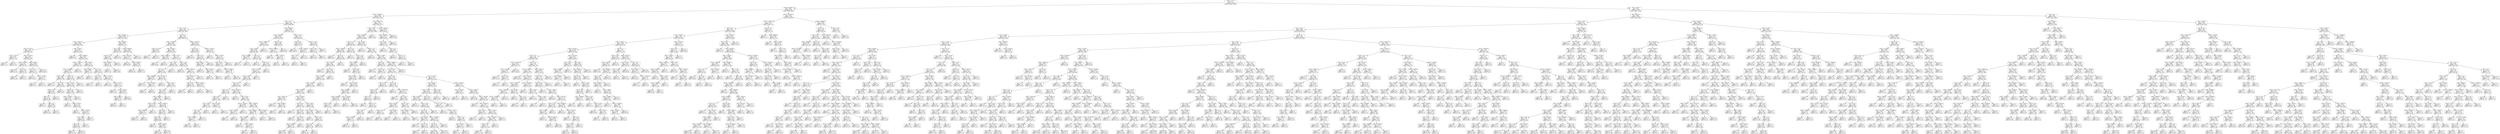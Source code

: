 digraph Tree {
node [shape=box] ;
0 [label="X[2] <= 12.71\ngini = 0.5\nsamples = 25860\nvalue = [12891, 12969]"] ;
1 [label="X[13] <= 88328.0\ngini = 0.421\nsamples = 9306\nvalue = [6500, 2806]"] ;
0 -> 1 [labeldistance=2.5, labelangle=45, headlabel="True"] ;
2 [label="X[13] <= 80490.5\ngini = 0.465\nsamples = 5355\nvalue = [3382, 1973]"] ;
1 -> 2 ;
3 [label="X[3] <= 571.77\ngini = 0.357\nsamples = 3632\nvalue = [2786, 846]"] ;
2 -> 3 ;
4 [label="X[2] <= 11.54\ngini = 0.304\nsamples = 2880\nvalue = [2341, 539]"] ;
3 -> 4 ;
5 [label="X[6] <= 60200.0\ngini = 0.228\nsamples = 1999\nvalue = [1737, 262]"] ;
4 -> 5 ;
6 [label="X[13] <= 30271.5\ngini = 0.288\nsamples = 1288\nvalue = [1063, 225]"] ;
5 -> 6 ;
7 [label="X[13] <= 1257.0\ngini = 0.108\nsamples = 731\nvalue = [689, 42]"] ;
6 -> 7 ;
8 [label="X[7] <= 10.0\ngini = 0.434\nsamples = 22\nvalue = [7, 15]"] ;
7 -> 8 ;
9 [label="gini = 0.0\nsamples = 7\nvalue = [7, 0]"] ;
8 -> 9 ;
10 [label="gini = 0.0\nsamples = 15\nvalue = [0, 15]"] ;
8 -> 10 ;
11 [label="X[6] <= 21120.0\ngini = 0.073\nsamples = 709\nvalue = [682, 27]"] ;
7 -> 11 ;
12 [label="X[6] <= 20700.0\ngini = 0.42\nsamples = 50\nvalue = [35, 15]"] ;
11 -> 12 ;
13 [label="gini = 0.0\nsamples = 32\nvalue = [32, 0]"] ;
12 -> 13 ;
14 [label="X[5] <= 2.5\ngini = 0.278\nsamples = 18\nvalue = [3, 15]"] ;
12 -> 14 ;
15 [label="gini = 0.0\nsamples = 15\nvalue = [0, 15]"] ;
14 -> 15 ;
16 [label="gini = 0.0\nsamples = 3\nvalue = [3, 0]"] ;
14 -> 16 ;
17 [label="X[0] <= 4050.0\ngini = 0.036\nsamples = 659\nvalue = [647, 12]"] ;
11 -> 17 ;
18 [label="X[7] <= 13.5\ngini = 0.272\nsamples = 74\nvalue = [62, 12]"] ;
17 -> 18 ;
19 [label="gini = 0.0\nsamples = 59\nvalue = [59, 0]"] ;
18 -> 19 ;
20 [label="X[3] <= 121.565\ngini = 0.32\nsamples = 15\nvalue = [3, 12]"] ;
18 -> 20 ;
21 [label="gini = 0.0\nsamples = 3\nvalue = [3, 0]"] ;
20 -> 21 ;
22 [label="gini = 0.0\nsamples = 12\nvalue = [0, 12]"] ;
20 -> 22 ;
23 [label="gini = 0.0\nsamples = 585\nvalue = [585, 0]"] ;
17 -> 23 ;
24 [label="X[3] <= 190.57\ngini = 0.441\nsamples = 557\nvalue = [374, 183]"] ;
6 -> 24 ;
25 [label="gini = 0.0\nsamples = 87\nvalue = [87, 0]"] ;
24 -> 25 ;
26 [label="X[6] <= 44496.0\ngini = 0.476\nsamples = 470\nvalue = [287, 183]"] ;
24 -> 26 ;
27 [label="X[13] <= 71616.0\ngini = 0.492\nsamples = 235\nvalue = [103, 132]"] ;
26 -> 27 ;
28 [label="X[13] <= 49044.0\ngini = 0.475\nsamples = 216\nvalue = [84, 132]"] ;
27 -> 28 ;
29 [label="X[10] <= 19.5\ngini = 0.482\nsamples = 96\nvalue = [57, 39]"] ;
28 -> 29 ;
30 [label="gini = 0.0\nsamples = 31\nvalue = [31, 0]"] ;
29 -> 30 ;
31 [label="X[7] <= 10.5\ngini = 0.48\nsamples = 65\nvalue = [26, 39]"] ;
29 -> 31 ;
32 [label="X[15] <= 0.5\ngini = 0.282\nsamples = 47\nvalue = [8, 39]"] ;
31 -> 32 ;
33 [label="X[4] <= 1.5\ngini = 0.133\nsamples = 42\nvalue = [3, 39]"] ;
32 -> 33 ;
34 [label="gini = 0.0\nsamples = 2\nvalue = [2, 0]"] ;
33 -> 34 ;
35 [label="X[8] <= 0.5\ngini = 0.049\nsamples = 40\nvalue = [1, 39]"] ;
33 -> 35 ;
36 [label="gini = 0.0\nsamples = 39\nvalue = [0, 39]"] ;
35 -> 36 ;
37 [label="gini = 0.0\nsamples = 1\nvalue = [1, 0]"] ;
35 -> 37 ;
38 [label="gini = 0.0\nsamples = 5\nvalue = [5, 0]"] ;
32 -> 38 ;
39 [label="gini = 0.0\nsamples = 18\nvalue = [18, 0]"] ;
31 -> 39 ;
40 [label="X[5] <= 7.5\ngini = 0.349\nsamples = 120\nvalue = [27, 93]"] ;
28 -> 40 ;
41 [label="X[2] <= 11.105\ngini = 0.239\nsamples = 108\nvalue = [15, 93]"] ;
40 -> 41 ;
42 [label="X[16] <= 0.5\ngini = 0.189\nsamples = 104\nvalue = [11, 93]"] ;
41 -> 42 ;
43 [label="X[6] <= 27000.0\ngini = 0.146\nsamples = 101\nvalue = [8, 93]"] ;
42 -> 43 ;
44 [label="gini = 0.0\nsamples = 2\nvalue = [2, 0]"] ;
43 -> 44 ;
45 [label="X[9] <= 4704.0\ngini = 0.114\nsamples = 99\nvalue = [6, 93]"] ;
43 -> 45 ;
46 [label="gini = 0.0\nsamples = 2\nvalue = [2, 0]"] ;
45 -> 46 ;
47 [label="X[6] <= 42750.0\ngini = 0.079\nsamples = 97\nvalue = [4, 93]"] ;
45 -> 47 ;
48 [label="X[1] <= 48.0\ngini = 0.061\nsamples = 96\nvalue = [3, 93]"] ;
47 -> 48 ;
49 [label="X[4] <= 1.5\ngini = 0.041\nsamples = 95\nvalue = [2, 93]"] ;
48 -> 49 ;
50 [label="gini = 0.172\nsamples = 21\nvalue = [2, 19]"] ;
49 -> 50 ;
51 [label="gini = 0.0\nsamples = 74\nvalue = [0, 74]"] ;
49 -> 51 ;
52 [label="gini = 0.0\nsamples = 1\nvalue = [1, 0]"] ;
48 -> 52 ;
53 [label="gini = 0.0\nsamples = 1\nvalue = [1, 0]"] ;
47 -> 53 ;
54 [label="gini = 0.0\nsamples = 3\nvalue = [3, 0]"] ;
42 -> 54 ;
55 [label="gini = 0.0\nsamples = 4\nvalue = [4, 0]"] ;
41 -> 55 ;
56 [label="gini = 0.0\nsamples = 12\nvalue = [12, 0]"] ;
40 -> 56 ;
57 [label="gini = 0.0\nsamples = 19\nvalue = [19, 0]"] ;
27 -> 57 ;
58 [label="X[3] <= 192.43\ngini = 0.34\nsamples = 235\nvalue = [184, 51]"] ;
26 -> 58 ;
59 [label="X[9] <= 4468.5\ngini = 0.124\nsamples = 15\nvalue = [1, 14]"] ;
58 -> 59 ;
60 [label="gini = 0.0\nsamples = 14\nvalue = [0, 14]"] ;
59 -> 60 ;
61 [label="gini = 0.0\nsamples = 1\nvalue = [1, 0]"] ;
59 -> 61 ;
62 [label="X[7] <= 4.5\ngini = 0.28\nsamples = 220\nvalue = [183, 37]"] ;
58 -> 62 ;
63 [label="X[5] <= 8.5\ngini = 0.142\nsamples = 13\nvalue = [1, 12]"] ;
62 -> 63 ;
64 [label="gini = 0.0\nsamples = 12\nvalue = [0, 12]"] ;
63 -> 64 ;
65 [label="gini = 0.0\nsamples = 1\nvalue = [1, 0]"] ;
63 -> 65 ;
66 [label="X[9] <= 12734.0\ngini = 0.212\nsamples = 207\nvalue = [182, 25]"] ;
62 -> 66 ;
67 [label="gini = 0.0\nsamples = 105\nvalue = [105, 0]"] ;
66 -> 67 ;
68 [label="X[9] <= 12770.5\ngini = 0.37\nsamples = 102\nvalue = [77, 25]"] ;
66 -> 68 ;
69 [label="gini = 0.0\nsamples = 14\nvalue = [0, 14]"] ;
68 -> 69 ;
70 [label="X[0] <= 9362.5\ngini = 0.219\nsamples = 88\nvalue = [77, 11]"] ;
68 -> 70 ;
71 [label="X[0] <= 9062.5\ngini = 0.495\nsamples = 20\nvalue = [9, 11]"] ;
70 -> 71 ;
72 [label="gini = 0.0\nsamples = 9\nvalue = [9, 0]"] ;
71 -> 72 ;
73 [label="gini = 0.0\nsamples = 11\nvalue = [0, 11]"] ;
71 -> 73 ;
74 [label="gini = 0.0\nsamples = 68\nvalue = [68, 0]"] ;
70 -> 74 ;
75 [label="X[0] <= 4900.0\ngini = 0.099\nsamples = 711\nvalue = [674, 37]"] ;
5 -> 75 ;
76 [label="X[2] <= 8.04\ngini = 0.499\nsamples = 55\nvalue = [29, 26]"] ;
75 -> 76 ;
77 [label="X[14] <= 0.5\ngini = 0.401\nsamples = 36\nvalue = [10, 26]"] ;
76 -> 77 ;
78 [label="X[6] <= 82962.0\ngini = 0.231\nsamples = 30\nvalue = [4, 26]"] ;
77 -> 78 ;
79 [label="gini = 0.0\nsamples = 4\nvalue = [4, 0]"] ;
78 -> 79 ;
80 [label="gini = 0.0\nsamples = 26\nvalue = [0, 26]"] ;
78 -> 80 ;
81 [label="gini = 0.0\nsamples = 6\nvalue = [6, 0]"] ;
77 -> 81 ;
82 [label="gini = 0.0\nsamples = 19\nvalue = [19, 0]"] ;
76 -> 82 ;
83 [label="X[6] <= 68600.0\ngini = 0.033\nsamples = 656\nvalue = [645, 11]"] ;
75 -> 83 ;
84 [label="X[3] <= 447.315\ngini = 0.142\nsamples = 143\nvalue = [132, 11]"] ;
83 -> 84 ;
85 [label="gini = 0.0\nsamples = 98\nvalue = [98, 0]"] ;
84 -> 85 ;
86 [label="X[6] <= 68250.0\ngini = 0.369\nsamples = 45\nvalue = [34, 11]"] ;
84 -> 86 ;
87 [label="gini = 0.0\nsamples = 34\nvalue = [34, 0]"] ;
86 -> 87 ;
88 [label="gini = 0.0\nsamples = 11\nvalue = [0, 11]"] ;
86 -> 88 ;
89 [label="gini = 0.0\nsamples = 513\nvalue = [513, 0]"] ;
83 -> 89 ;
90 [label="X[4] <= 2.5\ngini = 0.431\nsamples = 881\nvalue = [604, 277]"] ;
4 -> 90 ;
91 [label="X[6] <= 21250.0\ngini = 0.498\nsamples = 483\nvalue = [255, 228]"] ;
90 -> 91 ;
92 [label="X[10] <= 13.5\ngini = 0.041\nsamples = 48\nvalue = [1, 47]"] ;
91 -> 92 ;
93 [label="gini = 0.0\nsamples = 1\nvalue = [1, 0]"] ;
92 -> 93 ;
94 [label="gini = 0.0\nsamples = 47\nvalue = [0, 47]"] ;
92 -> 94 ;
95 [label="X[0] <= 7525.0\ngini = 0.486\nsamples = 435\nvalue = [254, 181]"] ;
91 -> 95 ;
96 [label="X[9] <= 28831.0\ngini = 0.159\nsamples = 92\nvalue = [84, 8]"] ;
95 -> 96 ;
97 [label="gini = 0.0\nsamples = 84\nvalue = [84, 0]"] ;
96 -> 97 ;
98 [label="gini = 0.0\nsamples = 8\nvalue = [0, 8]"] ;
96 -> 98 ;
99 [label="X[10] <= 20.5\ngini = 0.5\nsamples = 343\nvalue = [170, 173]"] ;
95 -> 99 ;
100 [label="X[2] <= 12.42\ngini = 0.46\nsamples = 218\nvalue = [78, 140]"] ;
99 -> 100 ;
101 [label="X[7] <= 6.5\ngini = 0.411\nsamples = 197\nvalue = [57, 140]"] ;
100 -> 101 ;
102 [label="X[3] <= 499.905\ngini = 0.428\nsamples = 29\nvalue = [20, 9]"] ;
101 -> 102 ;
103 [label="gini = 0.0\nsamples = 19\nvalue = [19, 0]"] ;
102 -> 103 ;
104 [label="X[9] <= 12075.5\ngini = 0.18\nsamples = 10\nvalue = [1, 9]"] ;
102 -> 104 ;
105 [label="gini = 0.0\nsamples = 1\nvalue = [1, 0]"] ;
104 -> 105 ;
106 [label="gini = 0.0\nsamples = 9\nvalue = [0, 9]"] ;
104 -> 106 ;
107 [label="X[13] <= 17104.5\ngini = 0.343\nsamples = 168\nvalue = [37, 131]"] ;
101 -> 107 ;
108 [label="gini = 0.0\nsamples = 8\nvalue = [8, 0]"] ;
107 -> 108 ;
109 [label="X[7] <= 13.5\ngini = 0.297\nsamples = 160\nvalue = [29, 131]"] ;
107 -> 109 ;
110 [label="X[1] <= 48.0\ngini = 0.262\nsamples = 155\nvalue = [24, 131]"] ;
109 -> 110 ;
111 [label="X[9] <= 15699.5\ngini = 0.238\nsamples = 152\nvalue = [21, 131]"] ;
110 -> 111 ;
112 [label="X[9] <= 5779.0\ngini = 0.379\nsamples = 63\nvalue = [16, 47]"] ;
111 -> 112 ;
113 [label="X[6] <= 48048.5\ngini = 0.113\nsamples = 50\nvalue = [3, 47]"] ;
112 -> 113 ;
114 [label="gini = 0.0\nsamples = 47\nvalue = [0, 47]"] ;
113 -> 114 ;
115 [label="gini = 0.0\nsamples = 3\nvalue = [3, 0]"] ;
113 -> 115 ;
116 [label="gini = 0.0\nsamples = 13\nvalue = [13, 0]"] ;
112 -> 116 ;
117 [label="X[13] <= 44556.5\ngini = 0.106\nsamples = 89\nvalue = [5, 84]"] ;
111 -> 117 ;
118 [label="X[5] <= 8.0\ngini = 0.067\nsamples = 87\nvalue = [3, 84]"] ;
117 -> 118 ;
119 [label="X[10] <= 9.5\ngini = 0.045\nsamples = 86\nvalue = [2, 84]"] ;
118 -> 119 ;
120 [label="gini = 0.0\nsamples = 1\nvalue = [1, 0]"] ;
119 -> 120 ;
121 [label="X[9] <= 19055.0\ngini = 0.023\nsamples = 85\nvalue = [1, 84]"] ;
119 -> 121 ;
122 [label="gini = 0.0\nsamples = 64\nvalue = [0, 64]"] ;
121 -> 122 ;
123 [label="gini = 0.091\nsamples = 21\nvalue = [1, 20]"] ;
121 -> 123 ;
124 [label="gini = 0.0\nsamples = 1\nvalue = [1, 0]"] ;
118 -> 124 ;
125 [label="gini = 0.0\nsamples = 2\nvalue = [2, 0]"] ;
117 -> 125 ;
126 [label="gini = 0.0\nsamples = 3\nvalue = [3, 0]"] ;
110 -> 126 ;
127 [label="gini = 0.0\nsamples = 5\nvalue = [5, 0]"] ;
109 -> 127 ;
128 [label="gini = 0.0\nsamples = 21\nvalue = [21, 0]"] ;
100 -> 128 ;
129 [label="X[7] <= 14.5\ngini = 0.389\nsamples = 125\nvalue = [92, 33]"] ;
99 -> 129 ;
130 [label="gini = 0.0\nsamples = 61\nvalue = [61, 0]"] ;
129 -> 130 ;
131 [label="X[3] <= 400.325\ngini = 0.5\nsamples = 64\nvalue = [31, 33]"] ;
129 -> 131 ;
132 [label="X[9] <= 5674.5\ngini = 0.457\nsamples = 51\nvalue = [18, 33]"] ;
131 -> 132 ;
133 [label="X[5] <= 3.0\ngini = 0.142\nsamples = 26\nvalue = [2, 24]"] ;
132 -> 133 ;
134 [label="gini = 0.0\nsamples = 24\nvalue = [0, 24]"] ;
133 -> 134 ;
135 [label="gini = 0.0\nsamples = 2\nvalue = [2, 0]"] ;
133 -> 135 ;
136 [label="X[9] <= 29183.0\ngini = 0.461\nsamples = 25\nvalue = [16, 9]"] ;
132 -> 136 ;
137 [label="gini = 0.0\nsamples = 16\nvalue = [16, 0]"] ;
136 -> 137 ;
138 [label="gini = 0.0\nsamples = 9\nvalue = [0, 9]"] ;
136 -> 138 ;
139 [label="gini = 0.0\nsamples = 13\nvalue = [13, 0]"] ;
131 -> 139 ;
140 [label="X[9] <= 15652.0\ngini = 0.216\nsamples = 398\nvalue = [349, 49]"] ;
90 -> 140 ;
141 [label="X[14] <= 0.5\ngini = 0.089\nsamples = 299\nvalue = [285, 14]"] ;
140 -> 141 ;
142 [label="gini = 0.0\nsamples = 201\nvalue = [201, 0]"] ;
141 -> 142 ;
143 [label="X[7] <= 6.5\ngini = 0.245\nsamples = 98\nvalue = [84, 14]"] ;
141 -> 143 ;
144 [label="X[9] <= 8631.5\ngini = 0.498\nsamples = 30\nvalue = [16, 14]"] ;
143 -> 144 ;
145 [label="gini = 0.0\nsamples = 15\nvalue = [15, 0]"] ;
144 -> 145 ;
146 [label="X[9] <= 9025.5\ngini = 0.124\nsamples = 15\nvalue = [1, 14]"] ;
144 -> 146 ;
147 [label="gini = 0.0\nsamples = 14\nvalue = [0, 14]"] ;
146 -> 147 ;
148 [label="gini = 0.0\nsamples = 1\nvalue = [1, 0]"] ;
146 -> 148 ;
149 [label="gini = 0.0\nsamples = 68\nvalue = [68, 0]"] ;
143 -> 149 ;
150 [label="X[9] <= 15704.0\ngini = 0.457\nsamples = 99\nvalue = [64, 35]"] ;
140 -> 150 ;
151 [label="gini = 0.0\nsamples = 19\nvalue = [0, 19]"] ;
150 -> 151 ;
152 [label="X[0] <= 5150.0\ngini = 0.32\nsamples = 80\nvalue = [64, 16]"] ;
150 -> 152 ;
153 [label="X[10] <= 15.5\ngini = 0.363\nsamples = 21\nvalue = [5, 16]"] ;
152 -> 153 ;
154 [label="gini = 0.0\nsamples = 3\nvalue = [3, 0]"] ;
153 -> 154 ;
155 [label="X[13] <= 51989.0\ngini = 0.198\nsamples = 18\nvalue = [2, 16]"] ;
153 -> 155 ;
156 [label="gini = 0.0\nsamples = 2\nvalue = [2, 0]"] ;
155 -> 156 ;
157 [label="gini = 0.0\nsamples = 16\nvalue = [0, 16]"] ;
155 -> 157 ;
158 [label="gini = 0.0\nsamples = 59\nvalue = [59, 0]"] ;
152 -> 158 ;
159 [label="X[6] <= 80500.0\ngini = 0.483\nsamples = 752\nvalue = [445, 307]"] ;
3 -> 159 ;
160 [label="X[3] <= 693.865\ngini = 0.487\nsamples = 489\nvalue = [205, 284]"] ;
159 -> 160 ;
161 [label="X[13] <= 59065.5\ngini = 0.427\nsamples = 385\nvalue = [119, 266]"] ;
160 -> 161 ;
162 [label="X[2] <= 8.285\ngini = 0.393\nsamples = 364\nvalue = [98, 266]"] ;
161 -> 162 ;
163 [label="X[13] <= 4088.0\ngini = 0.457\nsamples = 48\nvalue = [31, 17]"] ;
162 -> 163 ;
164 [label="gini = 0.0\nsamples = 17\nvalue = [0, 17]"] ;
163 -> 164 ;
165 [label="gini = 0.0\nsamples = 31\nvalue = [31, 0]"] ;
163 -> 165 ;
166 [label="X[7] <= 6.5\ngini = 0.334\nsamples = 316\nvalue = [67, 249]"] ;
162 -> 166 ;
167 [label="gini = 0.0\nsamples = 10\nvalue = [10, 0]"] ;
166 -> 167 ;
168 [label="X[4] <= 2.5\ngini = 0.303\nsamples = 306\nvalue = [57, 249]"] ;
166 -> 168 ;
169 [label="X[9] <= 27377.0\ngini = 0.271\nsamples = 297\nvalue = [48, 249]"] ;
168 -> 169 ;
170 [label="X[12] <= 56.0\ngini = 0.243\nsamples = 290\nvalue = [41, 249]"] ;
169 -> 170 ;
171 [label="X[10] <= 21.5\ngini = 0.23\nsamples = 287\nvalue = [38, 249]"] ;
170 -> 171 ;
172 [label="X[20] <= 0.5\ngini = 0.114\nsamples = 149\nvalue = [9, 140]"] ;
171 -> 172 ;
173 [label="X[5] <= 9.0\ngini = 0.091\nsamples = 147\nvalue = [7, 140]"] ;
172 -> 173 ;
174 [label="X[1] <= 48.0\ngini = 0.031\nsamples = 129\nvalue = [2, 127]"] ;
173 -> 174 ;
175 [label="X[5] <= 2.5\ngini = 0.016\nsamples = 128\nvalue = [1, 127]"] ;
174 -> 175 ;
176 [label="X[0] <= 19000.0\ngini = 0.111\nsamples = 17\nvalue = [1, 16]"] ;
175 -> 176 ;
177 [label="gini = 0.0\nsamples = 16\nvalue = [0, 16]"] ;
176 -> 177 ;
178 [label="gini = 0.0\nsamples = 1\nvalue = [1, 0]"] ;
176 -> 178 ;
179 [label="gini = 0.0\nsamples = 111\nvalue = [0, 111]"] ;
175 -> 179 ;
180 [label="gini = 0.0\nsamples = 1\nvalue = [1, 0]"] ;
174 -> 180 ;
181 [label="X[2] <= 11.825\ngini = 0.401\nsamples = 18\nvalue = [5, 13]"] ;
173 -> 181 ;
182 [label="gini = 0.0\nsamples = 5\nvalue = [5, 0]"] ;
181 -> 182 ;
183 [label="gini = 0.0\nsamples = 13\nvalue = [0, 13]"] ;
181 -> 183 ;
184 [label="gini = 0.0\nsamples = 2\nvalue = [2, 0]"] ;
172 -> 184 ;
185 [label="X[13] <= 19413.5\ngini = 0.332\nsamples = 138\nvalue = [29, 109]"] ;
171 -> 185 ;
186 [label="gini = 0.0\nsamples = 4\nvalue = [4, 0]"] ;
185 -> 186 ;
187 [label="X[2] <= 10.07\ngini = 0.304\nsamples = 134\nvalue = [25, 109]"] ;
185 -> 187 ;
188 [label="X[13] <= 31842.0\ngini = 0.484\nsamples = 34\nvalue = [14, 20]"] ;
187 -> 188 ;
189 [label="X[3] <= 615.16\ngini = 0.165\nsamples = 22\nvalue = [2, 20]"] ;
188 -> 189 ;
190 [label="gini = 0.0\nsamples = 2\nvalue = [2, 0]"] ;
189 -> 190 ;
191 [label="gini = 0.0\nsamples = 20\nvalue = [0, 20]"] ;
189 -> 191 ;
192 [label="gini = 0.0\nsamples = 12\nvalue = [12, 0]"] ;
188 -> 192 ;
193 [label="X[0] <= 19625.0\ngini = 0.196\nsamples = 100\nvalue = [11, 89]"] ;
187 -> 193 ;
194 [label="X[9] <= 23964.0\ngini = 0.096\nsamples = 79\nvalue = [4, 75]"] ;
193 -> 194 ;
195 [label="X[9] <= 8324.5\ngini = 0.051\nsamples = 77\nvalue = [2, 75]"] ;
194 -> 195 ;
196 [label="gini = 0.0\nsamples = 52\nvalue = [0, 52]"] ;
195 -> 196 ;
197 [label="X[9] <= 18876.0\ngini = 0.147\nsamples = 25\nvalue = [2, 23]"] ;
195 -> 197 ;
198 [label="gini = 0.0\nsamples = 2\nvalue = [2, 0]"] ;
197 -> 198 ;
199 [label="gini = 0.0\nsamples = 23\nvalue = [0, 23]"] ;
197 -> 199 ;
200 [label="gini = 0.0\nsamples = 2\nvalue = [2, 0]"] ;
194 -> 200 ;
201 [label="X[3] <= 668.445\ngini = 0.444\nsamples = 21\nvalue = [7, 14]"] ;
193 -> 201 ;
202 [label="gini = 0.0\nsamples = 7\nvalue = [7, 0]"] ;
201 -> 202 ;
203 [label="gini = 0.0\nsamples = 14\nvalue = [0, 14]"] ;
201 -> 203 ;
204 [label="gini = 0.0\nsamples = 3\nvalue = [3, 0]"] ;
170 -> 204 ;
205 [label="gini = 0.0\nsamples = 7\nvalue = [7, 0]"] ;
169 -> 205 ;
206 [label="gini = 0.0\nsamples = 9\nvalue = [9, 0]"] ;
168 -> 206 ;
207 [label="gini = 0.0\nsamples = 21\nvalue = [21, 0]"] ;
161 -> 207 ;
208 [label="X[10] <= 15.5\ngini = 0.286\nsamples = 104\nvalue = [86, 18]"] ;
160 -> 208 ;
209 [label="X[6] <= 78000.0\ngini = 0.5\nsamples = 36\nvalue = [18, 18]"] ;
208 -> 209 ;
210 [label="gini = 0.0\nsamples = 16\nvalue = [16, 0]"] ;
209 -> 210 ;
211 [label="X[9] <= 14843.5\ngini = 0.18\nsamples = 20\nvalue = [2, 18]"] ;
209 -> 211 ;
212 [label="gini = 0.0\nsamples = 2\nvalue = [2, 0]"] ;
211 -> 212 ;
213 [label="gini = 0.0\nsamples = 18\nvalue = [0, 18]"] ;
211 -> 213 ;
214 [label="gini = 0.0\nsamples = 68\nvalue = [68, 0]"] ;
208 -> 214 ;
215 [label="X[10] <= 43.5\ngini = 0.16\nsamples = 263\nvalue = [240, 23]"] ;
159 -> 215 ;
216 [label="X[20] <= 0.5\ngini = 0.033\nsamples = 235\nvalue = [231, 4]"] ;
215 -> 216 ;
217 [label="gini = 0.0\nsamples = 208\nvalue = [208, 0]"] ;
216 -> 217 ;
218 [label="X[13] <= 28229.5\ngini = 0.252\nsamples = 27\nvalue = [23, 4]"] ;
216 -> 218 ;
219 [label="X[5] <= 8.0\ngini = 0.5\nsamples = 8\nvalue = [4, 4]"] ;
218 -> 219 ;
220 [label="gini = 0.0\nsamples = 4\nvalue = [4, 0]"] ;
219 -> 220 ;
221 [label="gini = 0.0\nsamples = 4\nvalue = [0, 4]"] ;
219 -> 221 ;
222 [label="gini = 0.0\nsamples = 19\nvalue = [19, 0]"] ;
218 -> 222 ;
223 [label="X[2] <= 10.57\ngini = 0.436\nsamples = 28\nvalue = [9, 19]"] ;
215 -> 223 ;
224 [label="X[10] <= 48.5\ngini = 0.172\nsamples = 21\nvalue = [2, 19]"] ;
223 -> 224 ;
225 [label="gini = 0.0\nsamples = 19\nvalue = [0, 19]"] ;
224 -> 225 ;
226 [label="gini = 0.0\nsamples = 2\nvalue = [2, 0]"] ;
224 -> 226 ;
227 [label="gini = 0.0\nsamples = 7\nvalue = [7, 0]"] ;
223 -> 227 ;
228 [label="X[13] <= 81027.25\ngini = 0.453\nsamples = 1723\nvalue = [596, 1127]"] ;
2 -> 228 ;
229 [label="X[10] <= 45.5\ngini = 0.434\nsamples = 1594\nvalue = [508, 1086]"] ;
228 -> 229 ;
230 [label="X[6] <= 35010.0\ngini = 0.428\nsamples = 1576\nvalue = [490, 1086]"] ;
229 -> 230 ;
231 [label="X[5] <= 2.5\ngini = 0.321\nsamples = 424\nvalue = [85, 339]"] ;
230 -> 231 ;
232 [label="X[6] <= 14565.0\ngini = 0.229\nsamples = 288\nvalue = [38, 250]"] ;
231 -> 232 ;
233 [label="gini = 0.0\nsamples = 6\nvalue = [6, 0]"] ;
232 -> 233 ;
234 [label="X[4] <= 2.5\ngini = 0.201\nsamples = 282\nvalue = [32, 250]"] ;
232 -> 234 ;
235 [label="X[3] <= 50.18\ngini = 0.191\nsamples = 280\nvalue = [30, 250]"] ;
234 -> 235 ;
236 [label="gini = 0.0\nsamples = 2\nvalue = [2, 0]"] ;
235 -> 236 ;
237 [label="X[3] <= 442.7\ngini = 0.181\nsamples = 278\nvalue = [28, 250]"] ;
235 -> 237 ;
238 [label="X[9] <= 57204.5\ngini = 0.171\nsamples = 276\nvalue = [26, 250]"] ;
237 -> 238 ;
239 [label="X[2] <= 12.165\ngini = 0.165\nsamples = 275\nvalue = [25, 250]"] ;
238 -> 239 ;
240 [label="X[6] <= 23500.0\ngini = 0.16\nsamples = 274\nvalue = [24, 250]"] ;
239 -> 240 ;
241 [label="X[2] <= 9.935\ngini = 0.049\nsamples = 120\nvalue = [3, 117]"] ;
240 -> 241 ;
242 [label="gini = 0.0\nsamples = 87\nvalue = [0, 87]"] ;
241 -> 242 ;
243 [label="X[9] <= 2083.5\ngini = 0.165\nsamples = 33\nvalue = [3, 30]"] ;
241 -> 243 ;
244 [label="gini = 0.0\nsamples = 3\nvalue = [3, 0]"] ;
243 -> 244 ;
245 [label="gini = 0.0\nsamples = 30\nvalue = [0, 30]"] ;
243 -> 245 ;
246 [label="X[2] <= 10.805\ngini = 0.236\nsamples = 154\nvalue = [21, 133]"] ;
240 -> 246 ;
247 [label="X[15] <= 0.5\ngini = 0.427\nsamples = 55\nvalue = [17, 38]"] ;
246 -> 247 ;
248 [label="gini = 0.0\nsamples = 11\nvalue = [11, 0]"] ;
247 -> 248 ;
249 [label="X[9] <= 725.5\ngini = 0.236\nsamples = 44\nvalue = [6, 38]"] ;
247 -> 249 ;
250 [label="gini = 0.0\nsamples = 2\nvalue = [2, 0]"] ;
249 -> 250 ;
251 [label="X[1] <= 48.0\ngini = 0.172\nsamples = 42\nvalue = [4, 38]"] ;
249 -> 251 ;
252 [label="X[6] <= 33500.0\ngini = 0.136\nsamples = 41\nvalue = [3, 38]"] ;
251 -> 252 ;
253 [label="gini = 0.095\nsamples = 40\nvalue = [2, 38]"] ;
252 -> 253 ;
254 [label="gini = 0.0\nsamples = 1\nvalue = [1, 0]"] ;
252 -> 254 ;
255 [label="gini = 0.0\nsamples = 1\nvalue = [1, 0]"] ;
251 -> 255 ;
256 [label="X[1] <= 48.0\ngini = 0.078\nsamples = 99\nvalue = [4, 95]"] ;
246 -> 256 ;
257 [label="X[0] <= 3250.0\ngini = 0.059\nsamples = 98\nvalue = [3, 95]"] ;
256 -> 257 ;
258 [label="gini = 0.0\nsamples = 1\nvalue = [1, 0]"] ;
257 -> 258 ;
259 [label="X[10] <= 9.0\ngini = 0.04\nsamples = 97\nvalue = [2, 95]"] ;
257 -> 259 ;
260 [label="X[7] <= 6.5\ngini = 0.219\nsamples = 16\nvalue = [2, 14]"] ;
259 -> 260 ;
261 [label="gini = 0.0\nsamples = 14\nvalue = [0, 14]"] ;
260 -> 261 ;
262 [label="gini = 0.0\nsamples = 2\nvalue = [2, 0]"] ;
260 -> 262 ;
263 [label="gini = 0.0\nsamples = 81\nvalue = [0, 81]"] ;
259 -> 263 ;
264 [label="gini = 0.0\nsamples = 1\nvalue = [1, 0]"] ;
256 -> 264 ;
265 [label="gini = 0.0\nsamples = 1\nvalue = [1, 0]"] ;
239 -> 265 ;
266 [label="gini = 0.0\nsamples = 1\nvalue = [1, 0]"] ;
238 -> 266 ;
267 [label="gini = 0.0\nsamples = 2\nvalue = [2, 0]"] ;
237 -> 267 ;
268 [label="gini = 0.0\nsamples = 2\nvalue = [2, 0]"] ;
234 -> 268 ;
269 [label="X[7] <= 5.5\ngini = 0.452\nsamples = 136\nvalue = [47, 89]"] ;
231 -> 269 ;
270 [label="gini = 0.0\nsamples = 15\nvalue = [15, 0]"] ;
269 -> 270 ;
271 [label="X[7] <= 14.5\ngini = 0.389\nsamples = 121\nvalue = [32, 89]"] ;
269 -> 271 ;
272 [label="X[0] <= 3900.0\ngini = 0.35\nsamples = 115\nvalue = [26, 89]"] ;
271 -> 272 ;
273 [label="gini = 0.0\nsamples = 5\nvalue = [5, 0]"] ;
272 -> 273 ;
274 [label="X[3] <= 322.7\ngini = 0.309\nsamples = 110\nvalue = [21, 89]"] ;
272 -> 274 ;
275 [label="X[9] <= 1749.5\ngini = 0.258\nsamples = 105\nvalue = [16, 89]"] ;
274 -> 275 ;
276 [label="gini = 0.0\nsamples = 3\nvalue = [3, 0]"] ;
275 -> 276 ;
277 [label="X[2] <= 12.685\ngini = 0.222\nsamples = 102\nvalue = [13, 89]"] ;
275 -> 277 ;
278 [label="X[6] <= 29326.0\ngini = 0.196\nsamples = 100\nvalue = [11, 89]"] ;
277 -> 278 ;
279 [label="X[6] <= 22000.0\ngini = 0.389\nsamples = 34\nvalue = [9, 25]"] ;
278 -> 279 ;
280 [label="X[10] <= 14.5\ngini = 0.137\nsamples = 27\nvalue = [2, 25]"] ;
279 -> 280 ;
281 [label="gini = 0.0\nsamples = 2\nvalue = [2, 0]"] ;
280 -> 281 ;
282 [label="gini = 0.0\nsamples = 25\nvalue = [0, 25]"] ;
280 -> 282 ;
283 [label="gini = 0.0\nsamples = 7\nvalue = [7, 0]"] ;
279 -> 283 ;
284 [label="X[3] <= 178.585\ngini = 0.059\nsamples = 66\nvalue = [2, 64]"] ;
278 -> 284 ;
285 [label="gini = 0.0\nsamples = 2\nvalue = [2, 0]"] ;
284 -> 285 ;
286 [label="gini = 0.0\nsamples = 64\nvalue = [0, 64]"] ;
284 -> 286 ;
287 [label="gini = 0.0\nsamples = 2\nvalue = [2, 0]"] ;
277 -> 287 ;
288 [label="gini = 0.0\nsamples = 5\nvalue = [5, 0]"] ;
274 -> 288 ;
289 [label="gini = 0.0\nsamples = 6\nvalue = [6, 0]"] ;
271 -> 289 ;
290 [label="X[2] <= 6.355\ngini = 0.456\nsamples = 1152\nvalue = [405, 747]"] ;
230 -> 290 ;
291 [label="gini = 0.0\nsamples = 43\nvalue = [43, 0]"] ;
290 -> 291 ;
292 [label="X[10] <= 10.5\ngini = 0.44\nsamples = 1109\nvalue = [362, 747]"] ;
290 -> 292 ;
293 [label="gini = 0.0\nsamples = 40\nvalue = [40, 0]"] ;
292 -> 293 ;
294 [label="X[9] <= 2006.5\ngini = 0.421\nsamples = 1069\nvalue = [322, 747]"] ;
292 -> 294 ;
295 [label="X[4] <= 2.5\ngini = 0.459\nsamples = 56\nvalue = [36, 20]"] ;
294 -> 295 ;
296 [label="gini = 0.0\nsamples = 34\nvalue = [34, 0]"] ;
295 -> 296 ;
297 [label="X[21] <= 0.5\ngini = 0.165\nsamples = 22\nvalue = [2, 20]"] ;
295 -> 297 ;
298 [label="gini = 0.0\nsamples = 2\nvalue = [2, 0]"] ;
297 -> 298 ;
299 [label="gini = 0.0\nsamples = 20\nvalue = [0, 20]"] ;
297 -> 299 ;
300 [label="X[0] <= 30650.0\ngini = 0.405\nsamples = 1013\nvalue = [286, 727]"] ;
294 -> 300 ;
301 [label="X[9] <= 4725.5\ngini = 0.4\nsamples = 1005\nvalue = [278, 727]"] ;
300 -> 301 ;
302 [label="X[10] <= 21.5\ngini = 0.249\nsamples = 233\nvalue = [34, 199]"] ;
301 -> 302 ;
303 [label="X[17] <= 0.5\ngini = 0.431\nsamples = 70\nvalue = [22, 48]"] ;
302 -> 303 ;
304 [label="X[14] <= 0.5\ngini = 0.245\nsamples = 56\nvalue = [8, 48]"] ;
303 -> 304 ;
305 [label="X[4] <= 1.5\ngini = 0.142\nsamples = 52\nvalue = [4, 48]"] ;
304 -> 305 ;
306 [label="gini = 0.0\nsamples = 1\nvalue = [1, 0]"] ;
305 -> 306 ;
307 [label="X[10] <= 17.0\ngini = 0.111\nsamples = 51\nvalue = [3, 48]"] ;
305 -> 307 ;
308 [label="X[1] <= 48.0\ngini = 0.04\nsamples = 49\nvalue = [1, 48]"] ;
307 -> 308 ;
309 [label="X[0] <= 12000.0\ngini = 0.133\nsamples = 14\nvalue = [1, 13]"] ;
308 -> 309 ;
310 [label="gini = 0.0\nsamples = 13\nvalue = [0, 13]"] ;
309 -> 310 ;
311 [label="gini = 0.0\nsamples = 1\nvalue = [1, 0]"] ;
309 -> 311 ;
312 [label="gini = 0.0\nsamples = 35\nvalue = [0, 35]"] ;
308 -> 312 ;
313 [label="gini = 0.0\nsamples = 2\nvalue = [2, 0]"] ;
307 -> 313 ;
314 [label="gini = 0.0\nsamples = 4\nvalue = [4, 0]"] ;
304 -> 314 ;
315 [label="gini = 0.0\nsamples = 14\nvalue = [14, 0]"] ;
303 -> 315 ;
316 [label="X[7] <= 6.5\ngini = 0.136\nsamples = 163\nvalue = [12, 151]"] ;
302 -> 316 ;
317 [label="gini = 0.0\nsamples = 2\nvalue = [2, 0]"] ;
316 -> 317 ;
318 [label="X[6] <= 40915.039\ngini = 0.117\nsamples = 161\nvalue = [10, 151]"] ;
316 -> 318 ;
319 [label="gini = 0.0\nsamples = 3\nvalue = [3, 0]"] ;
318 -> 319 ;
320 [label="X[7] <= 14.5\ngini = 0.085\nsamples = 158\nvalue = [7, 151]"] ;
318 -> 320 ;
321 [label="X[9] <= 3231.0\ngini = 0.054\nsamples = 145\nvalue = [4, 141]"] ;
320 -> 321 ;
322 [label="X[10] <= 31.5\ngini = 0.17\nsamples = 32\nvalue = [3, 29]"] ;
321 -> 322 ;
323 [label="gini = 0.0\nsamples = 3\nvalue = [3, 0]"] ;
322 -> 323 ;
324 [label="gini = 0.0\nsamples = 29\nvalue = [0, 29]"] ;
322 -> 324 ;
325 [label="X[3] <= 63.69\ngini = 0.018\nsamples = 113\nvalue = [1, 112]"] ;
321 -> 325 ;
326 [label="gini = 0.0\nsamples = 1\nvalue = [1, 0]"] ;
325 -> 326 ;
327 [label="gini = 0.0\nsamples = 112\nvalue = [0, 112]"] ;
325 -> 327 ;
328 [label="X[2] <= 7.315\ngini = 0.355\nsamples = 13\nvalue = [3, 10]"] ;
320 -> 328 ;
329 [label="X[6] <= 64500.0\ngini = 0.165\nsamples = 11\nvalue = [1, 10]"] ;
328 -> 329 ;
330 [label="gini = 0.0\nsamples = 10\nvalue = [0, 10]"] ;
329 -> 330 ;
331 [label="gini = 0.0\nsamples = 1\nvalue = [1, 0]"] ;
329 -> 331 ;
332 [label="gini = 0.0\nsamples = 2\nvalue = [2, 0]"] ;
328 -> 332 ;
333 [label="X[2] <= 11.485\ngini = 0.432\nsamples = 772\nvalue = [244, 528]"] ;
301 -> 333 ;
334 [label="X[3] <= 484.58\ngini = 0.469\nsamples = 498\nvalue = [187, 311]"] ;
333 -> 334 ;
335 [label="X[2] <= 10.205\ngini = 0.441\nsamples = 439\nvalue = [144, 295]"] ;
334 -> 335 ;
336 [label="X[9] <= 6754.0\ngini = 0.403\nsamples = 364\nvalue = [102, 262]"] ;
335 -> 336 ;
337 [label="gini = 0.0\nsamples = 13\nvalue = [13, 0]"] ;
336 -> 337 ;
338 [label="X[7] <= 14.5\ngini = 0.379\nsamples = 351\nvalue = [89, 262]"] ;
336 -> 338 ;
339 [label="X[5] <= 0.5\ngini = 0.351\nsamples = 339\nvalue = [77, 262]"] ;
338 -> 339 ;
340 [label="X[2] <= 9.895\ngini = 0.435\nsamples = 25\nvalue = [17, 8]"] ;
339 -> 340 ;
341 [label="gini = 0.0\nsamples = 15\nvalue = [15, 0]"] ;
340 -> 341 ;
342 [label="X[7] <= 11.0\ngini = 0.32\nsamples = 10\nvalue = [2, 8]"] ;
340 -> 342 ;
343 [label="gini = 0.0\nsamples = 2\nvalue = [2, 0]"] ;
342 -> 343 ;
344 [label="gini = 0.0\nsamples = 8\nvalue = [0, 8]"] ;
342 -> 344 ;
345 [label="X[6] <= 107998.0\ngini = 0.309\nsamples = 314\nvalue = [60, 254]"] ;
339 -> 345 ;
346 [label="X[4] <= 1.5\ngini = 0.279\nsamples = 305\nvalue = [51, 254]"] ;
345 -> 346 ;
347 [label="gini = 0.346\nsamples = 184\nvalue = [41, 143]"] ;
346 -> 347 ;
348 [label="gini = 0.152\nsamples = 121\nvalue = [10, 111]"] ;
346 -> 348 ;
349 [label="gini = 0.0\nsamples = 9\nvalue = [9, 0]"] ;
345 -> 349 ;
350 [label="gini = 0.0\nsamples = 12\nvalue = [12, 0]"] ;
338 -> 350 ;
351 [label="X[5] <= 4.5\ngini = 0.493\nsamples = 75\nvalue = [42, 33]"] ;
335 -> 351 ;
352 [label="X[17] <= 0.5\ngini = 0.47\nsamples = 53\nvalue = [20, 33]"] ;
351 -> 352 ;
353 [label="gini = 0.0\nsamples = 14\nvalue = [14, 0]"] ;
352 -> 353 ;
354 [label="X[0] <= 8137.5\ngini = 0.26\nsamples = 39\nvalue = [6, 33]"] ;
352 -> 354 ;
355 [label="gini = 0.0\nsamples = 4\nvalue = [4, 0]"] ;
354 -> 355 ;
356 [label="X[8] <= 0.5\ngini = 0.108\nsamples = 35\nvalue = [2, 33]"] ;
354 -> 356 ;
357 [label="X[9] <= 7320.5\ngini = 0.057\nsamples = 34\nvalue = [1, 33]"] ;
356 -> 357 ;
358 [label="gini = 0.0\nsamples = 1\nvalue = [1, 0]"] ;
357 -> 358 ;
359 [label="gini = 0.0\nsamples = 33\nvalue = [0, 33]"] ;
357 -> 359 ;
360 [label="gini = 0.0\nsamples = 1\nvalue = [1, 0]"] ;
356 -> 360 ;
361 [label="gini = 0.0\nsamples = 22\nvalue = [22, 0]"] ;
351 -> 361 ;
362 [label="X[10] <= 41.5\ngini = 0.395\nsamples = 59\nvalue = [43, 16]"] ;
334 -> 362 ;
363 [label="gini = 0.0\nsamples = 43\nvalue = [43, 0]"] ;
362 -> 363 ;
364 [label="gini = 0.0\nsamples = 16\nvalue = [0, 16]"] ;
362 -> 364 ;
365 [label="X[6] <= 52250.0\ngini = 0.33\nsamples = 274\nvalue = [57, 217]"] ;
333 -> 365 ;
366 [label="X[0] <= 22500.0\ngini = 0.48\nsamples = 30\nvalue = [18, 12]"] ;
365 -> 366 ;
367 [label="gini = 0.0\nsamples = 18\nvalue = [18, 0]"] ;
366 -> 367 ;
368 [label="gini = 0.0\nsamples = 12\nvalue = [0, 12]"] ;
366 -> 368 ;
369 [label="X[6] <= 57481.5\ngini = 0.269\nsamples = 244\nvalue = [39, 205]"] ;
365 -> 369 ;
370 [label="gini = 0.0\nsamples = 69\nvalue = [0, 69]"] ;
369 -> 370 ;
371 [label="X[3] <= 166.495\ngini = 0.346\nsamples = 175\nvalue = [39, 136]"] ;
369 -> 371 ;
372 [label="gini = 0.0\nsamples = 5\nvalue = [5, 0]"] ;
371 -> 372 ;
373 [label="X[9] <= 14452.0\ngini = 0.32\nsamples = 170\nvalue = [34, 136]"] ;
371 -> 373 ;
374 [label="X[10] <= 12.0\ngini = 0.497\nsamples = 26\nvalue = [14, 12]"] ;
373 -> 374 ;
375 [label="gini = 0.0\nsamples = 12\nvalue = [0, 12]"] ;
374 -> 375 ;
376 [label="gini = 0.0\nsamples = 14\nvalue = [14, 0]"] ;
374 -> 376 ;
377 [label="X[2] <= 12.325\ngini = 0.239\nsamples = 144\nvalue = [20, 124]"] ;
373 -> 377 ;
378 [label="X[6] <= 137500.0\ngini = 0.193\nsamples = 139\nvalue = [15, 124]"] ;
377 -> 378 ;
379 [label="X[20] <= 0.5\ngini = 0.172\nsamples = 137\nvalue = [13, 124]"] ;
378 -> 379 ;
380 [label="gini = 0.15\nsamples = 135\nvalue = [11, 124]"] ;
379 -> 380 ;
381 [label="gini = 0.0\nsamples = 2\nvalue = [2, 0]"] ;
379 -> 381 ;
382 [label="gini = 0.0\nsamples = 2\nvalue = [2, 0]"] ;
378 -> 382 ;
383 [label="gini = 0.0\nsamples = 5\nvalue = [5, 0]"] ;
377 -> 383 ;
384 [label="gini = 0.0\nsamples = 8\nvalue = [8, 0]"] ;
300 -> 384 ;
385 [label="gini = 0.0\nsamples = 18\nvalue = [18, 0]"] ;
229 -> 385 ;
386 [label="X[13] <= 88263.5\ngini = 0.434\nsamples = 129\nvalue = [88, 41]"] ;
228 -> 386 ;
387 [label="X[6] <= 46500.0\ngini = 0.311\nsamples = 109\nvalue = [88, 21]"] ;
386 -> 387 ;
388 [label="X[7] <= 10.5\ngini = 0.492\nsamples = 48\nvalue = [27, 21]"] ;
387 -> 388 ;
389 [label="gini = 0.0\nsamples = 15\nvalue = [15, 0]"] ;
388 -> 389 ;
390 [label="X[5] <= 3.5\ngini = 0.463\nsamples = 33\nvalue = [12, 21]"] ;
388 -> 390 ;
391 [label="gini = 0.0\nsamples = 9\nvalue = [9, 0]"] ;
390 -> 391 ;
392 [label="X[5] <= 7.5\ngini = 0.219\nsamples = 24\nvalue = [3, 21]"] ;
390 -> 392 ;
393 [label="gini = 0.0\nsamples = 21\nvalue = [0, 21]"] ;
392 -> 393 ;
394 [label="gini = 0.0\nsamples = 3\nvalue = [3, 0]"] ;
392 -> 394 ;
395 [label="gini = 0.0\nsamples = 61\nvalue = [61, 0]"] ;
387 -> 395 ;
396 [label="gini = 0.0\nsamples = 20\nvalue = [0, 20]"] ;
386 -> 396 ;
397 [label="X[13] <= 331957.5\ngini = 0.333\nsamples = 3951\nvalue = [3118, 833]"] ;
1 -> 397 ;
398 [label="X[13] <= 328055.5\ngini = 0.373\nsamples = 3117\nvalue = [2345, 772]"] ;
397 -> 398 ;
399 [label="X[16] <= 0.5\ngini = 0.355\nsamples = 3026\nvalue = [2327, 699]"] ;
398 -> 399 ;
400 [label="X[3] <= 760.29\ngini = 0.298\nsamples = 2197\nvalue = [1797, 400]"] ;
399 -> 400 ;
401 [label="X[0] <= 14037.5\ngini = 0.268\nsamples = 1970\nvalue = [1656, 314]"] ;
400 -> 401 ;
402 [label="X[9] <= 24756.5\ngini = 0.339\nsamples = 1197\nvalue = [938, 259]"] ;
401 -> 402 ;
403 [label="X[5] <= 3.5\ngini = 0.278\nsamples = 996\nvalue = [830, 166]"] ;
402 -> 403 ;
404 [label="X[3] <= 156.445\ngini = 0.075\nsamples = 283\nvalue = [272, 11]"] ;
403 -> 404 ;
405 [label="X[3] <= 155.285\ngini = 0.418\nsamples = 37\nvalue = [26, 11]"] ;
404 -> 405 ;
406 [label="gini = 0.0\nsamples = 25\nvalue = [25, 0]"] ;
405 -> 406 ;
407 [label="X[15] <= 0.5\ngini = 0.153\nsamples = 12\nvalue = [1, 11]"] ;
405 -> 407 ;
408 [label="gini = 0.0\nsamples = 11\nvalue = [0, 11]"] ;
407 -> 408 ;
409 [label="gini = 0.0\nsamples = 1\nvalue = [1, 0]"] ;
407 -> 409 ;
410 [label="gini = 0.0\nsamples = 246\nvalue = [246, 0]"] ;
404 -> 410 ;
411 [label="X[7] <= 13.5\ngini = 0.34\nsamples = 713\nvalue = [558, 155]"] ;
403 -> 411 ;
412 [label="X[13] <= 187707.5\ngini = 0.257\nsamples = 488\nvalue = [414, 74]"] ;
411 -> 412 ;
413 [label="gini = 0.0\nsamples = 249\nvalue = [249, 0]"] ;
412 -> 413 ;
414 [label="X[3] <= 191.345\ngini = 0.428\nsamples = 239\nvalue = [165, 74]"] ;
412 -> 414 ;
415 [label="X[3] <= 174.615\ngini = 0.488\nsamples = 90\nvalue = [38, 52]"] ;
414 -> 415 ;
416 [label="X[13] <= 200110.5\ngini = 0.47\nsamples = 53\nvalue = [33, 20]"] ;
415 -> 416 ;
417 [label="X[13] <= 197864.5\ngini = 0.165\nsamples = 22\nvalue = [2, 20]"] ;
416 -> 417 ;
418 [label="gini = 0.0\nsamples = 2\nvalue = [2, 0]"] ;
417 -> 418 ;
419 [label="gini = 0.0\nsamples = 20\nvalue = [0, 20]"] ;
417 -> 419 ;
420 [label="gini = 0.0\nsamples = 31\nvalue = [31, 0]"] ;
416 -> 420 ;
421 [label="X[2] <= 8.08\ngini = 0.234\nsamples = 37\nvalue = [5, 32]"] ;
415 -> 421 ;
422 [label="gini = 0.0\nsamples = 4\nvalue = [4, 0]"] ;
421 -> 422 ;
423 [label="X[7] <= 11.5\ngini = 0.059\nsamples = 33\nvalue = [1, 32]"] ;
421 -> 423 ;
424 [label="gini = 0.0\nsamples = 32\nvalue = [0, 32]"] ;
423 -> 424 ;
425 [label="gini = 0.0\nsamples = 1\nvalue = [1, 0]"] ;
423 -> 425 ;
426 [label="X[13] <= 187978.5\ngini = 0.252\nsamples = 149\nvalue = [127, 22]"] ;
414 -> 426 ;
427 [label="gini = 0.0\nsamples = 8\nvalue = [0, 8]"] ;
426 -> 427 ;
428 [label="X[12] <= 160.0\ngini = 0.179\nsamples = 141\nvalue = [127, 14]"] ;
426 -> 428 ;
429 [label="gini = 0.0\nsamples = 114\nvalue = [114, 0]"] ;
428 -> 429 ;
430 [label="X[12] <= 197.5\ngini = 0.499\nsamples = 27\nvalue = [13, 14]"] ;
428 -> 430 ;
431 [label="gini = 0.0\nsamples = 14\nvalue = [0, 14]"] ;
430 -> 431 ;
432 [label="gini = 0.0\nsamples = 13\nvalue = [13, 0]"] ;
430 -> 432 ;
433 [label="X[9] <= 12957.0\ngini = 0.461\nsamples = 225\nvalue = [144, 81]"] ;
411 -> 433 ;
434 [label="X[10] <= 38.5\ngini = 0.5\nsamples = 164\nvalue = [83, 81]"] ;
433 -> 434 ;
435 [label="X[10] <= 26.5\ngini = 0.486\nsamples = 139\nvalue = [58, 81]"] ;
434 -> 435 ;
436 [label="gini = 0.0\nsamples = 17\nvalue = [17, 0]"] ;
435 -> 436 ;
437 [label="X[3] <= 186.74\ngini = 0.446\nsamples = 122\nvalue = [41, 81]"] ;
435 -> 437 ;
438 [label="gini = 0.0\nsamples = 8\nvalue = [8, 0]"] ;
437 -> 438 ;
439 [label="X[3] <= 251.195\ngini = 0.411\nsamples = 114\nvalue = [33, 81]"] ;
437 -> 439 ;
440 [label="X[20] <= 0.5\ngini = 0.168\nsamples = 54\nvalue = [5, 49]"] ;
439 -> 440 ;
441 [label="X[2] <= 7.895\ngini = 0.109\nsamples = 52\nvalue = [3, 49]"] ;
440 -> 441 ;
442 [label="gini = 0.0\nsamples = 2\nvalue = [2, 0]"] ;
441 -> 442 ;
443 [label="X[13] <= 96051.0\ngini = 0.039\nsamples = 50\nvalue = [1, 49]"] ;
441 -> 443 ;
444 [label="gini = 0.0\nsamples = 1\nvalue = [1, 0]"] ;
443 -> 444 ;
445 [label="gini = 0.0\nsamples = 49\nvalue = [0, 49]"] ;
443 -> 445 ;
446 [label="gini = 0.0\nsamples = 2\nvalue = [2, 0]"] ;
440 -> 446 ;
447 [label="X[6] <= 69500.0\ngini = 0.498\nsamples = 60\nvalue = [28, 32]"] ;
439 -> 447 ;
448 [label="gini = 0.0\nsamples = 16\nvalue = [16, 0]"] ;
447 -> 448 ;
449 [label="X[3] <= 300.215\ngini = 0.397\nsamples = 44\nvalue = [12, 32]"] ;
447 -> 449 ;
450 [label="gini = 0.0\nsamples = 5\nvalue = [5, 0]"] ;
449 -> 450 ;
451 [label="X[5] <= 8.0\ngini = 0.295\nsamples = 39\nvalue = [7, 32]"] ;
449 -> 451 ;
452 [label="X[12] <= 201.0\ngini = 0.111\nsamples = 34\nvalue = [2, 32]"] ;
451 -> 452 ;
453 [label="gini = 0.0\nsamples = 32\nvalue = [0, 32]"] ;
452 -> 453 ;
454 [label="gini = 0.0\nsamples = 2\nvalue = [2, 0]"] ;
452 -> 454 ;
455 [label="gini = 0.0\nsamples = 5\nvalue = [5, 0]"] ;
451 -> 455 ;
456 [label="gini = 0.0\nsamples = 25\nvalue = [25, 0]"] ;
434 -> 456 ;
457 [label="gini = 0.0\nsamples = 61\nvalue = [61, 0]"] ;
433 -> 457 ;
458 [label="X[0] <= 11975.0\ngini = 0.497\nsamples = 201\nvalue = [108, 93]"] ;
402 -> 458 ;
459 [label="X[2] <= 6.135\ngini = 0.209\nsamples = 93\nvalue = [82, 11]"] ;
458 -> 459 ;
460 [label="X[9] <= 27586.5\ngini = 0.499\nsamples = 21\nvalue = [10, 11]"] ;
459 -> 460 ;
461 [label="X[0] <= 8500.0\ngini = 0.153\nsamples = 12\nvalue = [1, 11]"] ;
460 -> 461 ;
462 [label="gini = 0.0\nsamples = 11\nvalue = [0, 11]"] ;
461 -> 462 ;
463 [label="gini = 0.0\nsamples = 1\nvalue = [1, 0]"] ;
461 -> 463 ;
464 [label="gini = 0.0\nsamples = 9\nvalue = [9, 0]"] ;
460 -> 464 ;
465 [label="gini = 0.0\nsamples = 72\nvalue = [72, 0]"] ;
459 -> 465 ;
466 [label="X[5] <= 5.0\ngini = 0.366\nsamples = 108\nvalue = [26, 82]"] ;
458 -> 466 ;
467 [label="X[3] <= 448.675\ngini = 0.162\nsamples = 90\nvalue = [8, 82]"] ;
466 -> 467 ;
468 [label="X[10] <= 15.0\ngini = 0.145\nsamples = 89\nvalue = [7, 82]"] ;
467 -> 468 ;
469 [label="gini = 0.0\nsamples = 2\nvalue = [2, 0]"] ;
468 -> 469 ;
470 [label="X[10] <= 55.0\ngini = 0.108\nsamples = 87\nvalue = [5, 82]"] ;
468 -> 470 ;
471 [label="X[2] <= 7.58\ngini = 0.089\nsamples = 86\nvalue = [4, 82]"] ;
470 -> 471 ;
472 [label="X[6] <= 45890.0\ngini = 0.278\nsamples = 12\nvalue = [2, 10]"] ;
471 -> 472 ;
473 [label="gini = 0.0\nsamples = 10\nvalue = [0, 10]"] ;
472 -> 473 ;
474 [label="gini = 0.0\nsamples = 2\nvalue = [2, 0]"] ;
472 -> 474 ;
475 [label="X[10] <= 24.5\ngini = 0.053\nsamples = 74\nvalue = [2, 72]"] ;
471 -> 475 ;
476 [label="gini = 0.0\nsamples = 1\nvalue = [1, 0]"] ;
475 -> 476 ;
477 [label="X[10] <= 36.5\ngini = 0.027\nsamples = 73\nvalue = [1, 72]"] ;
475 -> 477 ;
478 [label="gini = 0.0\nsamples = 63\nvalue = [0, 63]"] ;
477 -> 478 ;
479 [label="X[3] <= 410.31\ngini = 0.18\nsamples = 10\nvalue = [1, 9]"] ;
477 -> 479 ;
480 [label="gini = 0.0\nsamples = 1\nvalue = [1, 0]"] ;
479 -> 480 ;
481 [label="gini = 0.0\nsamples = 9\nvalue = [0, 9]"] ;
479 -> 481 ;
482 [label="gini = 0.0\nsamples = 1\nvalue = [1, 0]"] ;
470 -> 482 ;
483 [label="gini = 0.0\nsamples = 1\nvalue = [1, 0]"] ;
467 -> 483 ;
484 [label="gini = 0.0\nsamples = 18\nvalue = [18, 0]"] ;
466 -> 484 ;
485 [label="X[5] <= 1.5\ngini = 0.132\nsamples = 773\nvalue = [718, 55]"] ;
401 -> 485 ;
486 [label="X[10] <= 29.5\ngini = 0.363\nsamples = 126\nvalue = [96, 30]"] ;
485 -> 486 ;
487 [label="X[2] <= 10.075\ngini = 0.462\nsamples = 83\nvalue = [53, 30]"] ;
486 -> 487 ;
488 [label="gini = 0.0\nsamples = 28\nvalue = [28, 0]"] ;
487 -> 488 ;
489 [label="X[0] <= 20025.0\ngini = 0.496\nsamples = 55\nvalue = [25, 30]"] ;
487 -> 489 ;
490 [label="X[4] <= 2.5\ngini = 0.444\nsamples = 45\nvalue = [15, 30]"] ;
489 -> 490 ;
491 [label="X[3] <= 389.99\ngini = 0.355\nsamples = 39\nvalue = [9, 30]"] ;
490 -> 491 ;
492 [label="gini = 0.0\nsamples = 3\nvalue = [3, 0]"] ;
491 -> 492 ;
493 [label="X[3] <= 588.6\ngini = 0.278\nsamples = 36\nvalue = [6, 30]"] ;
491 -> 493 ;
494 [label="X[0] <= 16900.0\ngini = 0.165\nsamples = 33\nvalue = [3, 30]"] ;
493 -> 494 ;
495 [label="gini = 0.0\nsamples = 2\nvalue = [2, 0]"] ;
494 -> 495 ;
496 [label="X[13] <= 135642.5\ngini = 0.062\nsamples = 31\nvalue = [1, 30]"] ;
494 -> 496 ;
497 [label="X[9] <= 11328.0\ngini = 0.198\nsamples = 9\nvalue = [1, 8]"] ;
496 -> 497 ;
498 [label="gini = 0.0\nsamples = 8\nvalue = [0, 8]"] ;
497 -> 498 ;
499 [label="gini = 0.0\nsamples = 1\nvalue = [1, 0]"] ;
497 -> 499 ;
500 [label="gini = 0.0\nsamples = 22\nvalue = [0, 22]"] ;
496 -> 500 ;
501 [label="gini = 0.0\nsamples = 3\nvalue = [3, 0]"] ;
493 -> 501 ;
502 [label="gini = 0.0\nsamples = 6\nvalue = [6, 0]"] ;
490 -> 502 ;
503 [label="gini = 0.0\nsamples = 10\nvalue = [10, 0]"] ;
489 -> 503 ;
504 [label="gini = 0.0\nsamples = 43\nvalue = [43, 0]"] ;
486 -> 504 ;
505 [label="X[6] <= 50037.5\ngini = 0.074\nsamples = 647\nvalue = [622, 25]"] ;
485 -> 505 ;
506 [label="X[2] <= 7.655\ngini = 0.327\nsamples = 68\nvalue = [54, 14]"] ;
505 -> 506 ;
507 [label="X[2] <= 7.555\ngini = 0.388\nsamples = 19\nvalue = [5, 14]"] ;
506 -> 507 ;
508 [label="gini = 0.0\nsamples = 5\nvalue = [5, 0]"] ;
507 -> 508 ;
509 [label="gini = 0.0\nsamples = 14\nvalue = [0, 14]"] ;
507 -> 509 ;
510 [label="gini = 0.0\nsamples = 49\nvalue = [49, 0]"] ;
506 -> 510 ;
511 [label="X[7] <= 7.5\ngini = 0.037\nsamples = 579\nvalue = [568, 11]"] ;
505 -> 511 ;
512 [label="X[3] <= 665.51\ngini = 0.253\nsamples = 74\nvalue = [63, 11]"] ;
511 -> 512 ;
513 [label="gini = 0.0\nsamples = 58\nvalue = [58, 0]"] ;
512 -> 513 ;
514 [label="X[13] <= 161205.5\ngini = 0.43\nsamples = 16\nvalue = [5, 11]"] ;
512 -> 514 ;
515 [label="gini = 0.0\nsamples = 11\nvalue = [0, 11]"] ;
514 -> 515 ;
516 [label="gini = 0.0\nsamples = 5\nvalue = [5, 0]"] ;
514 -> 516 ;
517 [label="gini = 0.0\nsamples = 505\nvalue = [505, 0]"] ;
511 -> 517 ;
518 [label="X[9] <= 23432.0\ngini = 0.471\nsamples = 227\nvalue = [141, 86]"] ;
400 -> 518 ;
519 [label="X[14] <= 0.5\ngini = 0.47\nsamples = 138\nvalue = [52, 86]"] ;
518 -> 519 ;
520 [label="X[9] <= 12182.5\ngini = 0.433\nsamples = 126\nvalue = [40, 86]"] ;
519 -> 520 ;
521 [label="X[6] <= 115214.0\ngini = 0.274\nsamples = 67\nvalue = [11, 56]"] ;
520 -> 521 ;
522 [label="X[0] <= 24500.0\ngini = 0.124\nsamples = 60\nvalue = [4, 56]"] ;
521 -> 522 ;
523 [label="gini = 0.0\nsamples = 2\nvalue = [2, 0]"] ;
522 -> 523 ;
524 [label="X[2] <= 12.405\ngini = 0.067\nsamples = 58\nvalue = [2, 56]"] ;
522 -> 524 ;
525 [label="X[3] <= 1088.56\ngini = 0.034\nsamples = 57\nvalue = [1, 56]"] ;
524 -> 525 ;
526 [label="gini = 0.0\nsamples = 56\nvalue = [0, 56]"] ;
525 -> 526 ;
527 [label="gini = 0.0\nsamples = 1\nvalue = [1, 0]"] ;
525 -> 527 ;
528 [label="gini = 0.0\nsamples = 1\nvalue = [1, 0]"] ;
524 -> 528 ;
529 [label="gini = 0.0\nsamples = 7\nvalue = [7, 0]"] ;
521 -> 529 ;
530 [label="X[10] <= 38.0\ngini = 0.5\nsamples = 59\nvalue = [29, 30]"] ;
520 -> 530 ;
531 [label="gini = 0.0\nsamples = 26\nvalue = [26, 0]"] ;
530 -> 531 ;
532 [label="X[9] <= 20961.0\ngini = 0.165\nsamples = 33\nvalue = [3, 30]"] ;
530 -> 532 ;
533 [label="gini = 0.0\nsamples = 2\nvalue = [2, 0]"] ;
532 -> 533 ;
534 [label="X[3] <= 814.8\ngini = 0.062\nsamples = 31\nvalue = [1, 30]"] ;
532 -> 534 ;
535 [label="gini = 0.0\nsamples = 1\nvalue = [1, 0]"] ;
534 -> 535 ;
536 [label="gini = 0.0\nsamples = 30\nvalue = [0, 30]"] ;
534 -> 536 ;
537 [label="gini = 0.0\nsamples = 12\nvalue = [12, 0]"] ;
519 -> 537 ;
538 [label="gini = 0.0\nsamples = 89\nvalue = [89, 0]"] ;
518 -> 538 ;
539 [label="X[9] <= 32528.0\ngini = 0.461\nsamples = 829\nvalue = [530, 299]"] ;
399 -> 539 ;
540 [label="X[10] <= 17.5\ngini = 0.488\nsamples = 709\nvalue = [410, 299]"] ;
539 -> 540 ;
541 [label="gini = 0.0\nsamples = 75\nvalue = [75, 0]"] ;
540 -> 541 ;
542 [label="X[3] <= 604.085\ngini = 0.498\nsamples = 634\nvalue = [335, 299]"] ;
540 -> 542 ;
543 [label="X[9] <= 11269.5\ngini = 0.496\nsamples = 486\nvalue = [220, 266]"] ;
542 -> 543 ;
544 [label="X[12] <= 4066.0\ngini = 0.367\nsamples = 132\nvalue = [100, 32]"] ;
543 -> 544 ;
545 [label="X[7] <= 22.5\ngini = 0.26\nsamples = 117\nvalue = [99, 18]"] ;
544 -> 545 ;
546 [label="gini = 0.0\nsamples = 94\nvalue = [94, 0]"] ;
545 -> 546 ;
547 [label="X[5] <= 5.0\ngini = 0.34\nsamples = 23\nvalue = [5, 18]"] ;
545 -> 547 ;
548 [label="gini = 0.0\nsamples = 5\nvalue = [5, 0]"] ;
547 -> 548 ;
549 [label="gini = 0.0\nsamples = 18\nvalue = [0, 18]"] ;
547 -> 549 ;
550 [label="X[6] <= 71000.0\ngini = 0.124\nsamples = 15\nvalue = [1, 14]"] ;
544 -> 550 ;
551 [label="gini = 0.0\nsamples = 14\nvalue = [0, 14]"] ;
550 -> 551 ;
552 [label="gini = 0.0\nsamples = 1\nvalue = [1, 0]"] ;
550 -> 552 ;
553 [label="X[6] <= 45945.0\ngini = 0.448\nsamples = 354\nvalue = [120, 234]"] ;
543 -> 553 ;
554 [label="gini = 0.0\nsamples = 23\nvalue = [23, 0]"] ;
553 -> 554 ;
555 [label="X[2] <= 7.02\ngini = 0.414\nsamples = 331\nvalue = [97, 234]"] ;
553 -> 555 ;
556 [label="gini = 0.0\nsamples = 13\nvalue = [13, 0]"] ;
555 -> 556 ;
557 [label="X[8] <= 0.5\ngini = 0.389\nsamples = 318\nvalue = [84, 234]"] ;
555 -> 557 ;
558 [label="X[13] <= 105590.5\ngini = 0.365\nsamples = 308\nvalue = [74, 234]"] ;
557 -> 558 ;
559 [label="gini = 0.0\nsamples = 6\nvalue = [6, 0]"] ;
558 -> 559 ;
560 [label="X[6] <= 95500.0\ngini = 0.349\nsamples = 302\nvalue = [68, 234]"] ;
558 -> 560 ;
561 [label="X[0] <= 16200.0\ngini = 0.302\nsamples = 270\nvalue = [50, 220]"] ;
560 -> 561 ;
562 [label="X[5] <= 3.5\ngini = 0.391\nsamples = 169\nvalue = [45, 124]"] ;
561 -> 562 ;
563 [label="gini = 0.0\nsamples = 15\nvalue = [15, 0]"] ;
562 -> 563 ;
564 [label="X[2] <= 12.205\ngini = 0.314\nsamples = 154\nvalue = [30, 124]"] ;
562 -> 564 ;
565 [label="X[3] <= 336.48\ngini = 0.264\nsamples = 147\nvalue = [23, 124]"] ;
564 -> 565 ;
566 [label="X[0] <= 11000.0\ngini = 0.153\nsamples = 120\nvalue = [10, 110]"] ;
565 -> 566 ;
567 [label="gini = 0.126\nsamples = 118\nvalue = [8, 110]"] ;
566 -> 567 ;
568 [label="gini = 0.0\nsamples = 2\nvalue = [2, 0]"] ;
566 -> 568 ;
569 [label="X[9] <= 21654.0\ngini = 0.499\nsamples = 27\nvalue = [13, 14]"] ;
565 -> 569 ;
570 [label="gini = 0.0\nsamples = 12\nvalue = [12, 0]"] ;
569 -> 570 ;
571 [label="gini = 0.124\nsamples = 15\nvalue = [1, 14]"] ;
569 -> 571 ;
572 [label="gini = 0.0\nsamples = 7\nvalue = [7, 0]"] ;
564 -> 572 ;
573 [label="X[10] <= 26.0\ngini = 0.094\nsamples = 101\nvalue = [5, 96]"] ;
561 -> 573 ;
574 [label="gini = 0.0\nsamples = 2\nvalue = [2, 0]"] ;
573 -> 574 ;
575 [label="X[0] <= 24925.0\ngini = 0.059\nsamples = 99\nvalue = [3, 96]"] ;
573 -> 575 ;
576 [label="X[10] <= 29.0\ngini = 0.04\nsamples = 98\nvalue = [2, 96]"] ;
575 -> 576 ;
577 [label="X[13] <= 137658.5\ngini = 0.188\nsamples = 19\nvalue = [2, 17]"] ;
576 -> 577 ;
578 [label="gini = 0.0\nsamples = 17\nvalue = [0, 17]"] ;
577 -> 578 ;
579 [label="gini = 0.0\nsamples = 2\nvalue = [2, 0]"] ;
577 -> 579 ;
580 [label="gini = 0.0\nsamples = 79\nvalue = [0, 79]"] ;
576 -> 580 ;
581 [label="gini = 0.0\nsamples = 1\nvalue = [1, 0]"] ;
575 -> 581 ;
582 [label="X[0] <= 13350.0\ngini = 0.492\nsamples = 32\nvalue = [18, 14]"] ;
560 -> 582 ;
583 [label="X[3] <= 343.78\ngini = 0.291\nsamples = 17\nvalue = [3, 14]"] ;
582 -> 583 ;
584 [label="gini = 0.0\nsamples = 3\nvalue = [3, 0]"] ;
583 -> 584 ;
585 [label="gini = 0.0\nsamples = 14\nvalue = [0, 14]"] ;
583 -> 585 ;
586 [label="gini = 0.0\nsamples = 15\nvalue = [15, 0]"] ;
582 -> 586 ;
587 [label="gini = 0.0\nsamples = 10\nvalue = [10, 0]"] ;
557 -> 587 ;
588 [label="X[3] <= 945.585\ngini = 0.347\nsamples = 148\nvalue = [115, 33]"] ;
542 -> 588 ;
589 [label="X[17] <= 0.5\ngini = 0.181\nsamples = 109\nvalue = [98, 11]"] ;
588 -> 589 ;
590 [label="X[6] <= 65000.0\ngini = 0.483\nsamples = 27\nvalue = [16, 11]"] ;
589 -> 590 ;
591 [label="X[6] <= 57500.0\ngini = 0.337\nsamples = 14\nvalue = [3, 11]"] ;
590 -> 591 ;
592 [label="gini = 0.0\nsamples = 3\nvalue = [3, 0]"] ;
591 -> 592 ;
593 [label="gini = 0.0\nsamples = 11\nvalue = [0, 11]"] ;
591 -> 593 ;
594 [label="gini = 0.0\nsamples = 13\nvalue = [13, 0]"] ;
590 -> 594 ;
595 [label="gini = 0.0\nsamples = 82\nvalue = [82, 0]"] ;
589 -> 595 ;
596 [label="X[3] <= 1041.645\ngini = 0.492\nsamples = 39\nvalue = [17, 22]"] ;
588 -> 596 ;
597 [label="X[2] <= 9.91\ngini = 0.302\nsamples = 27\nvalue = [5, 22]"] ;
596 -> 597 ;
598 [label="X[2] <= 8.785\ngini = 0.153\nsamples = 24\nvalue = [2, 22]"] ;
597 -> 598 ;
599 [label="gini = 0.0\nsamples = 1\nvalue = [1, 0]"] ;
598 -> 599 ;
600 [label="X[6] <= 97028.0\ngini = 0.083\nsamples = 23\nvalue = [1, 22]"] ;
598 -> 600 ;
601 [label="gini = 0.0\nsamples = 1\nvalue = [1, 0]"] ;
600 -> 601 ;
602 [label="gini = 0.0\nsamples = 22\nvalue = [0, 22]"] ;
600 -> 602 ;
603 [label="gini = 0.0\nsamples = 3\nvalue = [3, 0]"] ;
597 -> 603 ;
604 [label="gini = 0.0\nsamples = 12\nvalue = [12, 0]"] ;
596 -> 604 ;
605 [label="gini = 0.0\nsamples = 120\nvalue = [120, 0]"] ;
539 -> 605 ;
606 [label="X[10] <= 21.5\ngini = 0.317\nsamples = 91\nvalue = [18, 73]"] ;
398 -> 606 ;
607 [label="gini = 0.0\nsamples = 7\nvalue = [7, 0]"] ;
606 -> 607 ;
608 [label="X[6] <= 66500.0\ngini = 0.228\nsamples = 84\nvalue = [11, 73]"] ;
606 -> 608 ;
609 [label="gini = 0.0\nsamples = 3\nvalue = [3, 0]"] ;
608 -> 609 ;
610 [label="X[3] <= 259.04\ngini = 0.178\nsamples = 81\nvalue = [8, 73]"] ;
608 -> 610 ;
611 [label="gini = 0.0\nsamples = 2\nvalue = [2, 0]"] ;
610 -> 611 ;
612 [label="X[21] <= 0.5\ngini = 0.14\nsamples = 79\nvalue = [6, 73]"] ;
610 -> 612 ;
613 [label="X[9] <= 6428.0\ngini = 0.12\nsamples = 78\nvalue = [5, 73]"] ;
612 -> 613 ;
614 [label="gini = 0.0\nsamples = 1\nvalue = [1, 0]"] ;
613 -> 614 ;
615 [label="X[10] <= 52.0\ngini = 0.098\nsamples = 77\nvalue = [4, 73]"] ;
613 -> 615 ;
616 [label="X[13] <= 329557.0\ngini = 0.076\nsamples = 76\nvalue = [3, 73]"] ;
615 -> 616 ;
617 [label="gini = 0.0\nsamples = 48\nvalue = [0, 48]"] ;
616 -> 617 ;
618 [label="X[13] <= 330951.0\ngini = 0.191\nsamples = 28\nvalue = [3, 25]"] ;
616 -> 618 ;
619 [label="gini = 0.0\nsamples = 3\nvalue = [3, 0]"] ;
618 -> 619 ;
620 [label="gini = 0.0\nsamples = 25\nvalue = [0, 25]"] ;
618 -> 620 ;
621 [label="gini = 0.0\nsamples = 1\nvalue = [1, 0]"] ;
615 -> 621 ;
622 [label="gini = 0.0\nsamples = 1\nvalue = [1, 0]"] ;
612 -> 622 ;
623 [label="X[9] <= 280844.5\ngini = 0.136\nsamples = 834\nvalue = [773, 61]"] ;
397 -> 623 ;
624 [label="X[5] <= 1.5\ngini = 0.105\nsamples = 813\nvalue = [768, 45]"] ;
623 -> 624 ;
625 [label="X[2] <= 11.6\ngini = 0.365\nsamples = 158\nvalue = [120, 38]"] ;
624 -> 625 ;
626 [label="X[6] <= 85500.0\ngini = 0.188\nsamples = 114\nvalue = [102, 12]"] ;
625 -> 626 ;
627 [label="X[13] <= 441593.0\ngini = 0.438\nsamples = 37\nvalue = [25, 12]"] ;
626 -> 627 ;
628 [label="gini = 0.0\nsamples = 23\nvalue = [23, 0]"] ;
627 -> 628 ;
629 [label="X[6] <= 82500.0\ngini = 0.245\nsamples = 14\nvalue = [2, 12]"] ;
627 -> 629 ;
630 [label="gini = 0.0\nsamples = 2\nvalue = [2, 0]"] ;
629 -> 630 ;
631 [label="gini = 0.0\nsamples = 12\nvalue = [0, 12]"] ;
629 -> 631 ;
632 [label="gini = 0.0\nsamples = 77\nvalue = [77, 0]"] ;
626 -> 632 ;
633 [label="X[15] <= 0.5\ngini = 0.483\nsamples = 44\nvalue = [18, 26]"] ;
625 -> 633 ;
634 [label="gini = 0.0\nsamples = 15\nvalue = [15, 0]"] ;
633 -> 634 ;
635 [label="X[1] <= 48.0\ngini = 0.185\nsamples = 29\nvalue = [3, 26]"] ;
633 -> 635 ;
636 [label="X[7] <= 11.0\ngini = 0.071\nsamples = 27\nvalue = [1, 26]"] ;
635 -> 636 ;
637 [label="gini = 0.0\nsamples = 1\nvalue = [1, 0]"] ;
636 -> 637 ;
638 [label="gini = 0.0\nsamples = 26\nvalue = [0, 26]"] ;
636 -> 638 ;
639 [label="gini = 0.0\nsamples = 2\nvalue = [2, 0]"] ;
635 -> 639 ;
640 [label="X[3] <= 1040.035\ngini = 0.021\nsamples = 655\nvalue = [648, 7]"] ;
624 -> 640 ;
641 [label="gini = 0.0\nsamples = 611\nvalue = [611, 0]"] ;
640 -> 641 ;
642 [label="X[3] <= 1050.905\ngini = 0.268\nsamples = 44\nvalue = [37, 7]"] ;
640 -> 642 ;
643 [label="X[10] <= 34.5\ngini = 0.219\nsamples = 8\nvalue = [1, 7]"] ;
642 -> 643 ;
644 [label="gini = 0.0\nsamples = 1\nvalue = [1, 0]"] ;
643 -> 644 ;
645 [label="gini = 0.0\nsamples = 7\nvalue = [0, 7]"] ;
643 -> 645 ;
646 [label="gini = 0.0\nsamples = 36\nvalue = [36, 0]"] ;
642 -> 646 ;
647 [label="X[14] <= 0.5\ngini = 0.363\nsamples = 21\nvalue = [5, 16]"] ;
623 -> 647 ;
648 [label="gini = 0.0\nsamples = 5\nvalue = [5, 0]"] ;
647 -> 648 ;
649 [label="gini = 0.0\nsamples = 16\nvalue = [0, 16]"] ;
647 -> 649 ;
650 [label="X[2] <= 18.46\ngini = 0.474\nsamples = 16554\nvalue = [6391, 10163]"] ;
0 -> 650 [labeldistance=2.5, labelangle=-45, headlabel="False"] ;
651 [label="X[6] <= 67544.0\ngini = 0.493\nsamples = 11200\nvalue = [4946, 6254]"] ;
650 -> 651 ;
652 [label="X[12] <= 101.0\ngini = 0.477\nsamples = 7531\nvalue = [2950, 4581]"] ;
651 -> 652 ;
653 [label="X[2] <= 14.04\ngini = 0.468\nsamples = 6981\nvalue = [2603, 4378]"] ;
652 -> 653 ;
654 [label="X[2] <= 13.985\ngini = 0.492\nsamples = 1921\nvalue = [841, 1080]"] ;
653 -> 654 ;
655 [label="X[2] <= 13.145\ngini = 0.476\nsamples = 1752\nvalue = [686, 1066]"] ;
654 -> 655 ;
656 [label="X[9] <= 14900.0\ngini = 0.402\nsamples = 873\nvalue = [243, 630]"] ;
655 -> 656 ;
657 [label="X[7] <= 16.5\ngini = 0.357\nsamples = 722\nvalue = [168, 554]"] ;
656 -> 657 ;
658 [label="X[3] <= 90.125\ngini = 0.344\nsamples = 711\nvalue = [157, 554]"] ;
657 -> 658 ;
659 [label="gini = 0.0\nsamples = 8\nvalue = [8, 0]"] ;
658 -> 659 ;
660 [label="X[13] <= 5201.5\ngini = 0.334\nsamples = 703\nvalue = [149, 554]"] ;
658 -> 660 ;
661 [label="gini = 0.0\nsamples = 7\nvalue = [7, 0]"] ;
660 -> 661 ;
662 [label="X[3] <= 151.315\ngini = 0.325\nsamples = 696\nvalue = [142, 554]"] ;
660 -> 662 ;
663 [label="X[7] <= 5.5\ngini = 0.129\nsamples = 130\nvalue = [9, 121]"] ;
662 -> 663 ;
664 [label="gini = 0.0\nsamples = 3\nvalue = [3, 0]"] ;
663 -> 664 ;
665 [label="X[9] <= 12035.0\ngini = 0.09\nsamples = 127\nvalue = [6, 121]"] ;
663 -> 665 ;
666 [label="X[10] <= 8.0\ngini = 0.062\nsamples = 125\nvalue = [4, 121]"] ;
665 -> 666 ;
667 [label="gini = 0.0\nsamples = 1\nvalue = [1, 0]"] ;
666 -> 667 ;
668 [label="X[20] <= 0.5\ngini = 0.047\nsamples = 124\nvalue = [3, 121]"] ;
666 -> 668 ;
669 [label="X[10] <= 29.0\ngini = 0.032\nsamples = 123\nvalue = [2, 121]"] ;
668 -> 669 ;
670 [label="X[16] <= 0.5\ngini = 0.016\nsamples = 122\nvalue = [1, 121]"] ;
669 -> 670 ;
671 [label="gini = 0.0\nsamples = 106\nvalue = [0, 106]"] ;
670 -> 671 ;
672 [label="X[0] <= 3100.0\ngini = 0.117\nsamples = 16\nvalue = [1, 15]"] ;
670 -> 672 ;
673 [label="gini = 0.0\nsamples = 1\nvalue = [1, 0]"] ;
672 -> 673 ;
674 [label="gini = 0.0\nsamples = 15\nvalue = [0, 15]"] ;
672 -> 674 ;
675 [label="gini = 0.0\nsamples = 1\nvalue = [1, 0]"] ;
669 -> 675 ;
676 [label="gini = 0.0\nsamples = 1\nvalue = [1, 0]"] ;
668 -> 676 ;
677 [label="gini = 0.0\nsamples = 2\nvalue = [2, 0]"] ;
665 -> 677 ;
678 [label="X[3] <= 333.19\ngini = 0.36\nsamples = 566\nvalue = [133, 433]"] ;
662 -> 678 ;
679 [label="X[0] <= 8200.0\ngini = 0.47\nsamples = 204\nvalue = [77, 127]"] ;
678 -> 679 ;
680 [label="X[10] <= 14.5\ngini = 0.394\nsamples = 174\nvalue = [47, 127]"] ;
679 -> 680 ;
681 [label="gini = 0.0\nsamples = 13\nvalue = [13, 0]"] ;
680 -> 681 ;
682 [label="X[7] <= 13.5\ngini = 0.333\nsamples = 161\nvalue = [34, 127]"] ;
680 -> 682 ;
683 [label="X[6] <= 51500.0\ngini = 0.296\nsamples = 155\nvalue = [28, 127]"] ;
682 -> 683 ;
684 [label="X[3] <= 167.75\ngini = 0.226\nsamples = 146\nvalue = [19, 127]"] ;
683 -> 684 ;
685 [label="gini = 0.0\nsamples = 2\nvalue = [2, 0]"] ;
684 -> 685 ;
686 [label="X[9] <= 10447.5\ngini = 0.208\nsamples = 144\nvalue = [17, 127]"] ;
684 -> 686 ;
687 [label="gini = 0.179\nsamples = 141\nvalue = [14, 127]"] ;
686 -> 687 ;
688 [label="gini = 0.0\nsamples = 3\nvalue = [3, 0]"] ;
686 -> 688 ;
689 [label="gini = 0.0\nsamples = 9\nvalue = [9, 0]"] ;
683 -> 689 ;
690 [label="gini = 0.0\nsamples = 6\nvalue = [6, 0]"] ;
682 -> 690 ;
691 [label="gini = 0.0\nsamples = 30\nvalue = [30, 0]"] ;
679 -> 691 ;
692 [label="X[9] <= 7895.5\ngini = 0.262\nsamples = 362\nvalue = [56, 306]"] ;
678 -> 692 ;
693 [label="X[2] <= 12.93\ngini = 0.156\nsamples = 164\nvalue = [14, 150]"] ;
692 -> 693 ;
694 [label="gini = 0.0\nsamples = 2\nvalue = [2, 0]"] ;
693 -> 694 ;
695 [label="X[6] <= 36000.0\ngini = 0.137\nsamples = 162\nvalue = [12, 150]"] ;
693 -> 695 ;
696 [label="gini = 0.0\nsamples = 2\nvalue = [2, 0]"] ;
695 -> 696 ;
697 [label="X[9] <= 3314.5\ngini = 0.117\nsamples = 160\nvalue = [10, 150]"] ;
695 -> 697 ;
698 [label="X[0] <= 28550.0\ngini = 0.401\nsamples = 18\nvalue = [5, 13]"] ;
697 -> 698 ;
699 [label="gini = 0.0\nsamples = 5\nvalue = [5, 0]"] ;
698 -> 699 ;
700 [label="gini = 0.0\nsamples = 13\nvalue = [0, 13]"] ;
698 -> 700 ;
701 [label="X[12] <= 33.5\ngini = 0.068\nsamples = 142\nvalue = [5, 137]"] ;
697 -> 701 ;
702 [label="X[13] <= 17207.0\ngini = 0.055\nsamples = 141\nvalue = [4, 137]"] ;
701 -> 702 ;
703 [label="gini = 0.185\nsamples = 29\nvalue = [3, 26]"] ;
702 -> 703 ;
704 [label="gini = 0.018\nsamples = 112\nvalue = [1, 111]"] ;
702 -> 704 ;
705 [label="gini = 0.0\nsamples = 1\nvalue = [1, 0]"] ;
701 -> 705 ;
706 [label="X[3] <= 522.08\ngini = 0.334\nsamples = 198\nvalue = [42, 156]"] ;
692 -> 706 ;
707 [label="X[13] <= 189661.0\ngini = 0.299\nsamples = 191\nvalue = [35, 156]"] ;
706 -> 707 ;
708 [label="X[9] <= 10299.5\ngini = 0.271\nsamples = 186\nvalue = [30, 156]"] ;
707 -> 708 ;
709 [label="X[5] <= 9.5\ngini = 0.491\nsamples = 23\nvalue = [13, 10]"] ;
708 -> 709 ;
710 [label="gini = 0.0\nsamples = 13\nvalue = [13, 0]"] ;
709 -> 710 ;
711 [label="gini = 0.0\nsamples = 10\nvalue = [0, 10]"] ;
709 -> 711 ;
712 [label="X[5] <= 4.5\ngini = 0.187\nsamples = 163\nvalue = [17, 146]"] ;
708 -> 712 ;
713 [label="X[6] <= 31000.0\ngini = 0.369\nsamples = 45\nvalue = [11, 34]"] ;
712 -> 713 ;
714 [label="gini = 0.056\nsamples = 35\nvalue = [1, 34]"] ;
713 -> 714 ;
715 [label="gini = 0.0\nsamples = 10\nvalue = [10, 0]"] ;
713 -> 715 ;
716 [label="X[0] <= 16500.0\ngini = 0.097\nsamples = 118\nvalue = [6, 112]"] ;
712 -> 716 ;
717 [label="gini = 0.082\nsamples = 117\nvalue = [5, 112]"] ;
716 -> 717 ;
718 [label="gini = 0.0\nsamples = 1\nvalue = [1, 0]"] ;
716 -> 718 ;
719 [label="gini = 0.0\nsamples = 5\nvalue = [5, 0]"] ;
707 -> 719 ;
720 [label="gini = 0.0\nsamples = 7\nvalue = [7, 0]"] ;
706 -> 720 ;
721 [label="gini = 0.0\nsamples = 11\nvalue = [11, 0]"] ;
657 -> 721 ;
722 [label="X[1] <= 48.0\ngini = 0.5\nsamples = 151\nvalue = [75, 76]"] ;
656 -> 722 ;
723 [label="X[10] <= 11.0\ngini = 0.256\nsamples = 73\nvalue = [62, 11]"] ;
722 -> 723 ;
724 [label="X[20] <= 0.5\ngini = 0.26\nsamples = 13\nvalue = [2, 11]"] ;
723 -> 724 ;
725 [label="gini = 0.0\nsamples = 2\nvalue = [2, 0]"] ;
724 -> 725 ;
726 [label="gini = 0.0\nsamples = 11\nvalue = [0, 11]"] ;
724 -> 726 ;
727 [label="gini = 0.0\nsamples = 60\nvalue = [60, 0]"] ;
723 -> 727 ;
728 [label="X[14] <= 0.5\ngini = 0.278\nsamples = 78\nvalue = [13, 65]"] ;
722 -> 728 ;
729 [label="X[0] <= 24187.5\ngini = 0.231\nsamples = 75\nvalue = [10, 65]"] ;
728 -> 729 ;
730 [label="X[5] <= 2.5\ngini = 0.381\nsamples = 39\nvalue = [10, 29]"] ;
729 -> 730 ;
731 [label="X[2] <= 13.02\ngini = 0.121\nsamples = 31\nvalue = [2, 29]"] ;
730 -> 731 ;
732 [label="X[13] <= 100316.25\ngini = 0.064\nsamples = 30\nvalue = [1, 29]"] ;
731 -> 732 ;
733 [label="gini = 0.0\nsamples = 29\nvalue = [0, 29]"] ;
732 -> 733 ;
734 [label="gini = 0.0\nsamples = 1\nvalue = [1, 0]"] ;
732 -> 734 ;
735 [label="gini = 0.0\nsamples = 1\nvalue = [1, 0]"] ;
731 -> 735 ;
736 [label="gini = 0.0\nsamples = 8\nvalue = [8, 0]"] ;
730 -> 736 ;
737 [label="gini = 0.0\nsamples = 36\nvalue = [0, 36]"] ;
729 -> 737 ;
738 [label="gini = 0.0\nsamples = 3\nvalue = [3, 0]"] ;
728 -> 738 ;
739 [label="X[2] <= 13.34\ngini = 0.5\nsamples = 879\nvalue = [443, 436]"] ;
655 -> 739 ;
740 [label="gini = 0.0\nsamples = 171\nvalue = [171, 0]"] ;
739 -> 740 ;
741 [label="X[2] <= 13.675\ngini = 0.473\nsamples = 708\nvalue = [272, 436]"] ;
739 -> 741 ;
742 [label="X[7] <= 11.5\ngini = 0.5\nsamples = 390\nvalue = [198, 192]"] ;
741 -> 742 ;
743 [label="X[5] <= 0.5\ngini = 0.487\nsamples = 330\nvalue = [138, 192]"] ;
742 -> 743 ;
744 [label="X[0] <= 14500.0\ngini = 0.316\nsamples = 137\nvalue = [27, 110]"] ;
743 -> 744 ;
745 [label="X[2] <= 13.59\ngini = 0.444\nsamples = 69\nvalue = [23, 46]"] ;
744 -> 745 ;
746 [label="X[16] <= 0.5\ngini = 0.252\nsamples = 54\nvalue = [8, 46]"] ;
745 -> 746 ;
747 [label="X[0] <= 9725.0\ngini = 0.147\nsamples = 50\nvalue = [4, 46]"] ;
746 -> 747 ;
748 [label="X[6] <= 34000.0\ngini = 0.08\nsamples = 48\nvalue = [2, 46]"] ;
747 -> 748 ;
749 [label="gini = 0.0\nsamples = 30\nvalue = [0, 30]"] ;
748 -> 749 ;
750 [label="X[3] <= 251.035\ngini = 0.198\nsamples = 18\nvalue = [2, 16]"] ;
748 -> 750 ;
751 [label="gini = 0.0\nsamples = 2\nvalue = [2, 0]"] ;
750 -> 751 ;
752 [label="gini = 0.0\nsamples = 16\nvalue = [0, 16]"] ;
750 -> 752 ;
753 [label="gini = 0.0\nsamples = 2\nvalue = [2, 0]"] ;
747 -> 753 ;
754 [label="gini = 0.0\nsamples = 4\nvalue = [4, 0]"] ;
746 -> 754 ;
755 [label="gini = 0.0\nsamples = 15\nvalue = [15, 0]"] ;
745 -> 755 ;
756 [label="X[0] <= 20362.5\ngini = 0.111\nsamples = 68\nvalue = [4, 64]"] ;
744 -> 756 ;
757 [label="X[13] <= 134408.5\ngini = 0.059\nsamples = 66\nvalue = [2, 64]"] ;
756 -> 757 ;
758 [label="gini = 0.0\nsamples = 64\nvalue = [0, 64]"] ;
757 -> 758 ;
759 [label="gini = 0.0\nsamples = 2\nvalue = [2, 0]"] ;
757 -> 759 ;
760 [label="gini = 0.0\nsamples = 2\nvalue = [2, 0]"] ;
756 -> 760 ;
761 [label="X[0] <= 17962.5\ngini = 0.489\nsamples = 193\nvalue = [111, 82]"] ;
743 -> 761 ;
762 [label="X[0] <= 7062.5\ngini = 0.396\nsamples = 136\nvalue = [99, 37]"] ;
761 -> 762 ;
763 [label="X[3] <= 188.35\ngini = 0.5\nsamples = 75\nvalue = [38, 37]"] ;
762 -> 763 ;
764 [label="gini = 0.0\nsamples = 26\nvalue = [26, 0]"] ;
763 -> 764 ;
765 [label="X[2] <= 13.59\ngini = 0.37\nsamples = 49\nvalue = [12, 37]"] ;
763 -> 765 ;
766 [label="gini = 0.0\nsamples = 5\nvalue = [5, 0]"] ;
765 -> 766 ;
767 [label="X[5] <= 2.5\ngini = 0.268\nsamples = 44\nvalue = [7, 37]"] ;
765 -> 767 ;
768 [label="gini = 0.0\nsamples = 4\nvalue = [4, 0]"] ;
767 -> 768 ;
769 [label="X[5] <= 9.5\ngini = 0.139\nsamples = 40\nvalue = [3, 37]"] ;
767 -> 769 ;
770 [label="X[9] <= 8496.5\ngini = 0.051\nsamples = 38\nvalue = [1, 37]"] ;
769 -> 770 ;
771 [label="gini = 0.0\nsamples = 37\nvalue = [0, 37]"] ;
770 -> 771 ;
772 [label="gini = 0.0\nsamples = 1\nvalue = [1, 0]"] ;
770 -> 772 ;
773 [label="gini = 0.0\nsamples = 2\nvalue = [2, 0]"] ;
769 -> 773 ;
774 [label="gini = 0.0\nsamples = 61\nvalue = [61, 0]"] ;
762 -> 774 ;
775 [label="X[9] <= 16767.5\ngini = 0.332\nsamples = 57\nvalue = [12, 45]"] ;
761 -> 775 ;
776 [label="X[3] <= 624.87\ngini = 0.15\nsamples = 49\nvalue = [4, 45]"] ;
775 -> 776 ;
777 [label="X[5] <= 2.0\ngini = 0.043\nsamples = 46\nvalue = [1, 45]"] ;
776 -> 777 ;
778 [label="gini = 0.0\nsamples = 1\nvalue = [1, 0]"] ;
777 -> 778 ;
779 [label="gini = 0.0\nsamples = 45\nvalue = [0, 45]"] ;
777 -> 779 ;
780 [label="gini = 0.0\nsamples = 3\nvalue = [3, 0]"] ;
776 -> 780 ;
781 [label="gini = 0.0\nsamples = 8\nvalue = [8, 0]"] ;
775 -> 781 ;
782 [label="gini = 0.0\nsamples = 60\nvalue = [60, 0]"] ;
742 -> 782 ;
783 [label="X[10] <= 10.5\ngini = 0.357\nsamples = 318\nvalue = [74, 244]"] ;
741 -> 783 ;
784 [label="X[16] <= 0.5\ngini = 0.444\nsamples = 27\nvalue = [18, 9]"] ;
783 -> 784 ;
785 [label="gini = 0.0\nsamples = 15\nvalue = [15, 0]"] ;
784 -> 785 ;
786 [label="X[7] <= 5.0\ngini = 0.375\nsamples = 12\nvalue = [3, 9]"] ;
784 -> 786 ;
787 [label="gini = 0.0\nsamples = 3\nvalue = [3, 0]"] ;
786 -> 787 ;
788 [label="gini = 0.0\nsamples = 9\nvalue = [0, 9]"] ;
786 -> 788 ;
789 [label="X[9] <= 26421.0\ngini = 0.311\nsamples = 291\nvalue = [56, 235]"] ;
783 -> 789 ;
790 [label="X[7] <= 16.5\ngini = 0.293\nsamples = 286\nvalue = [51, 235]"] ;
789 -> 790 ;
791 [label="X[1] <= 48.0\ngini = 0.266\nsamples = 279\nvalue = [44, 235]"] ;
790 -> 791 ;
792 [label="X[6] <= 61000.0\ngini = 0.215\nsamples = 253\nvalue = [31, 222]"] ;
791 -> 792 ;
793 [label="X[9] <= 13730.0\ngini = 0.193\nsamples = 249\nvalue = [27, 222]"] ;
792 -> 793 ;
794 [label="X[6] <= 45155.0\ngini = 0.315\nsamples = 133\nvalue = [26, 107]"] ;
793 -> 794 ;
795 [label="X[2] <= 13.89\ngini = 0.247\nsamples = 125\nvalue = [18, 107]"] ;
794 -> 795 ;
796 [label="gini = 0.0\nsamples = 5\nvalue = [5, 0]"] ;
795 -> 796 ;
797 [label="X[12] <= 32.0\ngini = 0.193\nsamples = 120\nvalue = [13, 107]"] ;
795 -> 797 ;
798 [label="X[20] <= 0.5\ngini = 0.156\nsamples = 117\nvalue = [10, 107]"] ;
797 -> 798 ;
799 [label="gini = 0.115\nsamples = 114\nvalue = [7, 107]"] ;
798 -> 799 ;
800 [label="gini = 0.0\nsamples = 3\nvalue = [3, 0]"] ;
798 -> 800 ;
801 [label="gini = 0.0\nsamples = 3\nvalue = [3, 0]"] ;
797 -> 801 ;
802 [label="gini = 0.0\nsamples = 8\nvalue = [8, 0]"] ;
794 -> 802 ;
803 [label="X[7] <= 10.5\ngini = 0.017\nsamples = 116\nvalue = [1, 115]"] ;
793 -> 803 ;
804 [label="X[5] <= 7.5\ngini = 0.083\nsamples = 23\nvalue = [1, 22]"] ;
803 -> 804 ;
805 [label="gini = 0.0\nsamples = 1\nvalue = [1, 0]"] ;
804 -> 805 ;
806 [label="gini = 0.0\nsamples = 22\nvalue = [0, 22]"] ;
804 -> 806 ;
807 [label="gini = 0.0\nsamples = 93\nvalue = [0, 93]"] ;
803 -> 807 ;
808 [label="gini = 0.0\nsamples = 4\nvalue = [4, 0]"] ;
792 -> 808 ;
809 [label="X[13] <= 21449.0\ngini = 0.5\nsamples = 26\nvalue = [13, 13]"] ;
791 -> 809 ;
810 [label="X[9] <= 18407.5\ngini = 0.305\nsamples = 16\nvalue = [3, 13]"] ;
809 -> 810 ;
811 [label="gini = 0.0\nsamples = 3\nvalue = [3, 0]"] ;
810 -> 811 ;
812 [label="gini = 0.0\nsamples = 13\nvalue = [0, 13]"] ;
810 -> 812 ;
813 [label="gini = 0.0\nsamples = 10\nvalue = [10, 0]"] ;
809 -> 813 ;
814 [label="gini = 0.0\nsamples = 7\nvalue = [7, 0]"] ;
790 -> 814 ;
815 [label="gini = 0.0\nsamples = 5\nvalue = [5, 0]"] ;
789 -> 815 ;
816 [label="X[0] <= 19650.0\ngini = 0.152\nsamples = 169\nvalue = [155, 14]"] ;
654 -> 816 ;
817 [label="gini = 0.0\nsamples = 135\nvalue = [135, 0]"] ;
816 -> 817 ;
818 [label="X[6] <= 41162.0\ngini = 0.484\nsamples = 34\nvalue = [20, 14]"] ;
816 -> 818 ;
819 [label="gini = 0.0\nsamples = 14\nvalue = [0, 14]"] ;
818 -> 819 ;
820 [label="gini = 0.0\nsamples = 20\nvalue = [20, 0]"] ;
818 -> 820 ;
821 [label="X[4] <= 3.5\ngini = 0.454\nsamples = 5060\nvalue = [1762, 3298]"] ;
653 -> 821 ;
822 [label="X[2] <= 15.29\ngini = 0.406\nsamples = 2779\nvalue = [786, 1993]"] ;
821 -> 822 ;
823 [label="X[13] <= 11854.5\ngini = 0.453\nsamples = 1482\nvalue = [515, 967]"] ;
822 -> 823 ;
824 [label="X[9] <= 5190.0\ngini = 0.424\nsamples = 105\nvalue = [73, 32]"] ;
823 -> 824 ;
825 [label="X[9] <= 4639.5\ngini = 0.499\nsamples = 67\nvalue = [35, 32]"] ;
824 -> 825 ;
826 [label="X[13] <= 9873.5\ngini = 0.375\nsamples = 40\nvalue = [30, 10]"] ;
825 -> 826 ;
827 [label="gini = 0.0\nsamples = 28\nvalue = [28, 0]"] ;
826 -> 827 ;
828 [label="X[2] <= 14.475\ngini = 0.278\nsamples = 12\nvalue = [2, 10]"] ;
826 -> 828 ;
829 [label="gini = 0.0\nsamples = 10\nvalue = [0, 10]"] ;
828 -> 829 ;
830 [label="gini = 0.0\nsamples = 2\nvalue = [2, 0]"] ;
828 -> 830 ;
831 [label="X[15] <= 0.5\ngini = 0.302\nsamples = 27\nvalue = [5, 22]"] ;
825 -> 831 ;
832 [label="gini = 0.0\nsamples = 5\nvalue = [5, 0]"] ;
831 -> 832 ;
833 [label="gini = 0.0\nsamples = 22\nvalue = [0, 22]"] ;
831 -> 833 ;
834 [label="gini = 0.0\nsamples = 38\nvalue = [38, 0]"] ;
824 -> 834 ;
835 [label="X[10] <= 36.5\ngini = 0.436\nsamples = 1377\nvalue = [442, 935]"] ;
823 -> 835 ;
836 [label="X[3] <= 491.93\ngini = 0.416\nsamples = 1327\nvalue = [392, 935]"] ;
835 -> 836 ;
837 [label="X[13] <= 22572.0\ngini = 0.448\nsamples = 974\nvalue = [330, 644]"] ;
836 -> 837 ;
838 [label="X[1] <= 48.0\ngini = 0.295\nsamples = 312\nvalue = [56, 256]"] ;
837 -> 838 ;
839 [label="X[20] <= 0.5\ngini = 0.258\nsamples = 302\nvalue = [46, 256]"] ;
838 -> 839 ;
840 [label="X[10] <= 13.5\ngini = 0.242\nsamples = 298\nvalue = [42, 256]"] ;
839 -> 840 ;
841 [label="X[5] <= 4.5\ngini = 0.433\nsamples = 63\nvalue = [20, 43]"] ;
840 -> 841 ;
842 [label="gini = 0.0\nsamples = 11\nvalue = [11, 0]"] ;
841 -> 842 ;
843 [label="X[10] <= 10.5\ngini = 0.286\nsamples = 52\nvalue = [9, 43]"] ;
841 -> 843 ;
844 [label="X[0] <= 10825.0\ngini = 0.156\nsamples = 47\nvalue = [4, 43]"] ;
843 -> 844 ;
845 [label="X[13] <= 20319.0\ngini = 0.085\nsamples = 45\nvalue = [2, 43]"] ;
844 -> 845 ;
846 [label="X[7] <= 3.5\ngini = 0.044\nsamples = 44\nvalue = [1, 43]"] ;
845 -> 846 ;
847 [label="gini = 0.0\nsamples = 1\nvalue = [1, 0]"] ;
846 -> 847 ;
848 [label="gini = 0.0\nsamples = 43\nvalue = [0, 43]"] ;
846 -> 848 ;
849 [label="gini = 0.0\nsamples = 1\nvalue = [1, 0]"] ;
845 -> 849 ;
850 [label="gini = 0.0\nsamples = 2\nvalue = [2, 0]"] ;
844 -> 850 ;
851 [label="gini = 0.0\nsamples = 5\nvalue = [5, 0]"] ;
843 -> 851 ;
852 [label="X[6] <= 57000.0\ngini = 0.17\nsamples = 235\nvalue = [22, 213]"] ;
840 -> 852 ;
853 [label="X[12] <= 33.5\ngini = 0.137\nsamples = 230\nvalue = [17, 213]"] ;
852 -> 853 ;
854 [label="X[6] <= 41732.0\ngini = 0.123\nsamples = 228\nvalue = [15, 213]"] ;
853 -> 854 ;
855 [label="X[10] <= 15.5\ngini = 0.084\nsamples = 205\nvalue = [9, 196]"] ;
854 -> 855 ;
856 [label="gini = 0.0\nsamples = 1\nvalue = [1, 0]"] ;
855 -> 856 ;
857 [label="X[3] <= 178.22\ngini = 0.075\nsamples = 204\nvalue = [8, 196]"] ;
855 -> 857 ;
858 [label="gini = 0.355\nsamples = 13\nvalue = [3, 10]"] ;
857 -> 858 ;
859 [label="gini = 0.051\nsamples = 191\nvalue = [5, 186]"] ;
857 -> 859 ;
860 [label="X[4] <= 2.5\ngini = 0.386\nsamples = 23\nvalue = [6, 17]"] ;
854 -> 860 ;
861 [label="gini = 0.0\nsamples = 17\nvalue = [0, 17]"] ;
860 -> 861 ;
862 [label="gini = 0.0\nsamples = 6\nvalue = [6, 0]"] ;
860 -> 862 ;
863 [label="gini = 0.0\nsamples = 2\nvalue = [2, 0]"] ;
853 -> 863 ;
864 [label="gini = 0.0\nsamples = 5\nvalue = [5, 0]"] ;
852 -> 864 ;
865 [label="gini = 0.0\nsamples = 4\nvalue = [4, 0]"] ;
839 -> 865 ;
866 [label="gini = 0.0\nsamples = 10\nvalue = [10, 0]"] ;
838 -> 866 ;
867 [label="X[2] <= 14.475\ngini = 0.485\nsamples = 662\nvalue = [274, 388]"] ;
837 -> 867 ;
868 [label="X[6] <= 60240.0\ngini = 0.412\nsamples = 383\nvalue = [111, 272]"] ;
867 -> 868 ;
869 [label="X[10] <= 13.5\ngini = 0.376\nsamples = 363\nvalue = [91, 272]"] ;
868 -> 869 ;
870 [label="X[9] <= 1404.5\ngini = 0.473\nsamples = 39\nvalue = [24, 15]"] ;
869 -> 870 ;
871 [label="X[9] <= 1051.0\ngini = 0.208\nsamples = 17\nvalue = [2, 15]"] ;
870 -> 871 ;
872 [label="gini = 0.0\nsamples = 2\nvalue = [2, 0]"] ;
871 -> 872 ;
873 [label="gini = 0.0\nsamples = 15\nvalue = [0, 15]"] ;
871 -> 873 ;
874 [label="gini = 0.0\nsamples = 22\nvalue = [22, 0]"] ;
870 -> 874 ;
875 [label="X[13] <= 43919.5\ngini = 0.328\nsamples = 324\nvalue = [67, 257]"] ;
869 -> 875 ;
876 [label="X[10] <= 21.5\ngini = 0.47\nsamples = 82\nvalue = [31, 51]"] ;
875 -> 876 ;
877 [label="X[10] <= 16.5\ngini = 0.364\nsamples = 67\nvalue = [16, 51]"] ;
876 -> 877 ;
878 [label="gini = 0.0\nsamples = 6\nvalue = [6, 0]"] ;
877 -> 878 ;
879 [label="X[13] <= 39286.5\ngini = 0.274\nsamples = 61\nvalue = [10, 51]"] ;
877 -> 879 ;
880 [label="X[0] <= 12800.0\ngini = 0.188\nsamples = 57\nvalue = [6, 51]"] ;
879 -> 880 ;
881 [label="gini = 0.135\nsamples = 55\nvalue = [4, 51]"] ;
880 -> 881 ;
882 [label="gini = 0.0\nsamples = 2\nvalue = [2, 0]"] ;
880 -> 882 ;
883 [label="gini = 0.0\nsamples = 4\nvalue = [4, 0]"] ;
879 -> 883 ;
884 [label="gini = 0.0\nsamples = 15\nvalue = [15, 0]"] ;
876 -> 884 ;
885 [label="X[0] <= 3625.0\ngini = 0.253\nsamples = 242\nvalue = [36, 206]"] ;
875 -> 885 ;
886 [label="gini = 0.0\nsamples = 6\nvalue = [6, 0]"] ;
885 -> 886 ;
887 [label="X[9] <= 25598.0\ngini = 0.222\nsamples = 236\nvalue = [30, 206]"] ;
885 -> 887 ;
888 [label="X[8] <= 0.5\ngini = 0.193\nsamples = 231\nvalue = [25, 206]"] ;
887 -> 888 ;
889 [label="X[6] <= 52420.5\ngini = 0.159\nsamples = 218\nvalue = [19, 199]"] ;
888 -> 889 ;
890 [label="gini = 0.256\nsamples = 106\nvalue = [16, 90]"] ;
889 -> 890 ;
891 [label="gini = 0.052\nsamples = 112\nvalue = [3, 109]"] ;
889 -> 891 ;
892 [label="X[7] <= 16.5\ngini = 0.497\nsamples = 13\nvalue = [6, 7]"] ;
888 -> 892 ;
893 [label="gini = 0.0\nsamples = 5\nvalue = [5, 0]"] ;
892 -> 893 ;
894 [label="gini = 0.219\nsamples = 8\nvalue = [1, 7]"] ;
892 -> 894 ;
895 [label="gini = 0.0\nsamples = 5\nvalue = [5, 0]"] ;
887 -> 895 ;
896 [label="gini = 0.0\nsamples = 20\nvalue = [20, 0]"] ;
868 -> 896 ;
897 [label="X[6] <= 14750.0\ngini = 0.486\nsamples = 279\nvalue = [163, 116]"] ;
867 -> 897 ;
898 [label="X[9] <= 5051.0\ngini = 0.069\nsamples = 28\nvalue = [1, 27]"] ;
897 -> 898 ;
899 [label="gini = 0.0\nsamples = 27\nvalue = [0, 27]"] ;
898 -> 899 ;
900 [label="gini = 0.0\nsamples = 1\nvalue = [1, 0]"] ;
898 -> 900 ;
901 [label="X[7] <= 11.5\ngini = 0.458\nsamples = 251\nvalue = [162, 89]"] ;
897 -> 901 ;
902 [label="X[13] <= 299914.0\ngini = 0.259\nsamples = 131\nvalue = [111, 20]"] ;
901 -> 902 ;
903 [label="X[6] <= 32950.0\ngini = 0.19\nsamples = 122\nvalue = [109, 13]"] ;
902 -> 903 ;
904 [label="X[1] <= 48.0\ngini = 0.467\nsamples = 35\nvalue = [22, 13]"] ;
903 -> 904 ;
905 [label="gini = 0.0\nsamples = 19\nvalue = [19, 0]"] ;
904 -> 905 ;
906 [label="X[3] <= 242.88\ngini = 0.305\nsamples = 16\nvalue = [3, 13]"] ;
904 -> 906 ;
907 [label="gini = 0.0\nsamples = 2\nvalue = [2, 0]"] ;
906 -> 907 ;
908 [label="X[6] <= 30661.5\ngini = 0.133\nsamples = 14\nvalue = [1, 13]"] ;
906 -> 908 ;
909 [label="gini = 0.0\nsamples = 1\nvalue = [1, 0]"] ;
908 -> 909 ;
910 [label="gini = 0.0\nsamples = 13\nvalue = [0, 13]"] ;
908 -> 910 ;
911 [label="gini = 0.0\nsamples = 87\nvalue = [87, 0]"] ;
903 -> 911 ;
912 [label="X[13] <= 324826.5\ngini = 0.346\nsamples = 9\nvalue = [2, 7]"] ;
902 -> 912 ;
913 [label="gini = 0.0\nsamples = 7\nvalue = [0, 7]"] ;
912 -> 913 ;
914 [label="gini = 0.0\nsamples = 2\nvalue = [2, 0]"] ;
912 -> 914 ;
915 [label="X[5] <= 3.5\ngini = 0.489\nsamples = 120\nvalue = [51, 69]"] ;
901 -> 915 ;
916 [label="gini = 0.0\nsamples = 22\nvalue = [22, 0]"] ;
915 -> 916 ;
917 [label="X[7] <= 13.5\ngini = 0.417\nsamples = 98\nvalue = [29, 69]"] ;
915 -> 917 ;
918 [label="X[2] <= 14.985\ngini = 0.202\nsamples = 70\nvalue = [8, 62]"] ;
917 -> 918 ;
919 [label="X[6] <= 45750.0\ngini = 0.114\nsamples = 66\nvalue = [4, 62]"] ;
918 -> 919 ;
920 [label="gini = 0.0\nsamples = 3\nvalue = [3, 0]"] ;
919 -> 920 ;
921 [label="X[3] <= 102.96\ngini = 0.031\nsamples = 63\nvalue = [1, 62]"] ;
919 -> 921 ;
922 [label="gini = 0.0\nsamples = 1\nvalue = [1, 0]"] ;
921 -> 922 ;
923 [label="gini = 0.0\nsamples = 62\nvalue = [0, 62]"] ;
921 -> 923 ;
924 [label="gini = 0.0\nsamples = 4\nvalue = [4, 0]"] ;
918 -> 924 ;
925 [label="X[13] <= 27240.5\ngini = 0.375\nsamples = 28\nvalue = [21, 7]"] ;
917 -> 925 ;
926 [label="gini = 0.0\nsamples = 7\nvalue = [0, 7]"] ;
925 -> 926 ;
927 [label="gini = 0.0\nsamples = 21\nvalue = [21, 0]"] ;
925 -> 927 ;
928 [label="X[6] <= 41098.0\ngini = 0.29\nsamples = 353\nvalue = [62, 291]"] ;
836 -> 928 ;
929 [label="gini = 0.0\nsamples = 11\nvalue = [11, 0]"] ;
928 -> 929 ;
930 [label="X[10] <= 10.5\ngini = 0.254\nsamples = 342\nvalue = [51, 291]"] ;
928 -> 930 ;
931 [label="gini = 0.0\nsamples = 6\nvalue = [6, 0]"] ;
930 -> 931 ;
932 [label="X[13] <= 17296.5\ngini = 0.232\nsamples = 336\nvalue = [45, 291]"] ;
930 -> 932 ;
933 [label="gini = 0.0\nsamples = 5\nvalue = [5, 0]"] ;
932 -> 933 ;
934 [label="X[2] <= 15.225\ngini = 0.212\nsamples = 331\nvalue = [40, 291]"] ;
932 -> 934 ;
935 [label="X[0] <= 20937.5\ngini = 0.204\nsamples = 329\nvalue = [38, 291]"] ;
934 -> 935 ;
936 [label="X[9] <= 25292.5\ngini = 0.12\nsamples = 218\nvalue = [14, 204]"] ;
935 -> 936 ;
937 [label="X[0] <= 14487.5\ngini = 0.097\nsamples = 215\nvalue = [11, 204]"] ;
936 -> 937 ;
938 [label="gini = 0.0\nsamples = 1\nvalue = [1, 0]"] ;
937 -> 938 ;
939 [label="X[10] <= 33.0\ngini = 0.089\nsamples = 214\nvalue = [10, 204]"] ;
937 -> 939 ;
940 [label="X[7] <= 22.0\ngini = 0.081\nsamples = 213\nvalue = [9, 204]"] ;
939 -> 940 ;
941 [label="gini = 0.073\nsamples = 212\nvalue = [8, 204]"] ;
940 -> 941 ;
942 [label="gini = 0.0\nsamples = 1\nvalue = [1, 0]"] ;
940 -> 942 ;
943 [label="gini = 0.0\nsamples = 1\nvalue = [1, 0]"] ;
939 -> 943 ;
944 [label="gini = 0.0\nsamples = 3\nvalue = [3, 0]"] ;
936 -> 944 ;
945 [label="X[2] <= 14.645\ngini = 0.339\nsamples = 111\nvalue = [24, 87]"] ;
935 -> 945 ;
946 [label="X[13] <= 35838.0\ngini = 0.213\nsamples = 99\nvalue = [12, 87]"] ;
945 -> 946 ;
947 [label="gini = 0.0\nsamples = 4\nvalue = [4, 0]"] ;
946 -> 947 ;
948 [label="X[6] <= 53400.0\ngini = 0.154\nsamples = 95\nvalue = [8, 87]"] ;
946 -> 948 ;
949 [label="gini = 0.0\nsamples = 3\nvalue = [3, 0]"] ;
948 -> 949 ;
950 [label="X[9] <= 8510.0\ngini = 0.103\nsamples = 92\nvalue = [5, 87]"] ;
948 -> 950 ;
951 [label="gini = 0.0\nsamples = 2\nvalue = [2, 0]"] ;
950 -> 951 ;
952 [label="gini = 0.064\nsamples = 90\nvalue = [3, 87]"] ;
950 -> 952 ;
953 [label="gini = 0.0\nsamples = 12\nvalue = [12, 0]"] ;
945 -> 953 ;
954 [label="gini = 0.0\nsamples = 2\nvalue = [2, 0]"] ;
934 -> 954 ;
955 [label="gini = 0.0\nsamples = 50\nvalue = [50, 0]"] ;
835 -> 955 ;
956 [label="X[14] <= 0.5\ngini = 0.331\nsamples = 1297\nvalue = [271, 1026]"] ;
822 -> 956 ;
957 [label="X[6] <= 62112.5\ngini = 0.28\nsamples = 988\nvalue = [166, 822]"] ;
956 -> 957 ;
958 [label="X[13] <= 256133.5\ngini = 0.263\nsamples = 964\nvalue = [150, 814]"] ;
957 -> 958 ;
959 [label="X[13] <= 5646.0\ngini = 0.253\nsamples = 956\nvalue = [142, 814]"] ;
958 -> 959 ;
960 [label="gini = 0.0\nsamples = 6\nvalue = [6, 0]"] ;
959 -> 960 ;
961 [label="X[7] <= 22.5\ngini = 0.245\nsamples = 950\nvalue = [136, 814]"] ;
959 -> 961 ;
962 [label="X[10] <= 7.5\ngini = 0.24\nsamples = 946\nvalue = [132, 814]"] ;
961 -> 962 ;
963 [label="gini = 0.0\nsamples = 4\nvalue = [4, 0]"] ;
962 -> 963 ;
964 [label="X[6] <= 40765.625\ngini = 0.235\nsamples = 942\nvalue = [128, 814]"] ;
962 -> 964 ;
965 [label="X[9] <= 23166.0\ngini = 0.158\nsamples = 371\nvalue = [32, 339]"] ;
964 -> 965 ;
966 [label="X[2] <= 16.22\ngini = 0.145\nsamples = 368\nvalue = [29, 339]"] ;
965 -> 966 ;
967 [label="X[0] <= 13375.0\ngini = 0.088\nsamples = 304\nvalue = [14, 290]"] ;
966 -> 967 ;
968 [label="X[9] <= 17753.0\ngini = 0.07\nsamples = 301\nvalue = [11, 290]"] ;
967 -> 968 ;
969 [label="X[3] <= 406.24\ngini = 0.064\nsamples = 300\nvalue = [10, 290]"] ;
968 -> 969 ;
970 [label="gini = 0.058\nsamples = 299\nvalue = [9, 290]"] ;
969 -> 970 ;
971 [label="gini = 0.0\nsamples = 1\nvalue = [1, 0]"] ;
969 -> 971 ;
972 [label="gini = 0.0\nsamples = 1\nvalue = [1, 0]"] ;
968 -> 972 ;
973 [label="gini = 0.0\nsamples = 3\nvalue = [3, 0]"] ;
967 -> 973 ;
974 [label="X[0] <= 10612.5\ngini = 0.359\nsamples = 64\nvalue = [15, 49]"] ;
966 -> 974 ;
975 [label="gini = 0.0\nsamples = 9\nvalue = [9, 0]"] ;
974 -> 975 ;
976 [label="X[7] <= 10.0\ngini = 0.194\nsamples = 55\nvalue = [6, 49]"] ;
974 -> 976 ;
977 [label="X[9] <= 7791.0\ngini = 0.075\nsamples = 51\nvalue = [2, 49]"] ;
976 -> 977 ;
978 [label="gini = 0.0\nsamples = 2\nvalue = [2, 0]"] ;
977 -> 978 ;
979 [label="gini = 0.0\nsamples = 49\nvalue = [0, 49]"] ;
977 -> 979 ;
980 [label="gini = 0.0\nsamples = 4\nvalue = [4, 0]"] ;
976 -> 980 ;
981 [label="gini = 0.0\nsamples = 3\nvalue = [3, 0]"] ;
965 -> 981 ;
982 [label="X[10] <= 17.5\ngini = 0.28\nsamples = 571\nvalue = [96, 475]"] ;
964 -> 982 ;
983 [label="X[2] <= 17.025\ngini = 0.496\nsamples = 64\nvalue = [29, 35]"] ;
982 -> 983 ;
984 [label="X[3] <= 584.61\ngini = 0.298\nsamples = 33\nvalue = [27, 6]"] ;
983 -> 984 ;
985 [label="gini = 0.0\nsamples = 25\nvalue = [25, 0]"] ;
984 -> 985 ;
986 [label="X[3] <= 627.11\ngini = 0.375\nsamples = 8\nvalue = [2, 6]"] ;
984 -> 986 ;
987 [label="gini = 0.0\nsamples = 6\nvalue = [0, 6]"] ;
986 -> 987 ;
988 [label="gini = 0.0\nsamples = 2\nvalue = [2, 0]"] ;
986 -> 988 ;
989 [label="X[21] <= 0.5\ngini = 0.121\nsamples = 31\nvalue = [2, 29]"] ;
983 -> 989 ;
990 [label="gini = 0.0\nsamples = 29\nvalue = [0, 29]"] ;
989 -> 990 ;
991 [label="gini = 0.0\nsamples = 2\nvalue = [2, 0]"] ;
989 -> 991 ;
992 [label="X[9] <= 2809.5\ngini = 0.229\nsamples = 507\nvalue = [67, 440]"] ;
982 -> 992 ;
993 [label="gini = 0.0\nsamples = 4\nvalue = [4, 0]"] ;
992 -> 993 ;
994 [label="X[6] <= 41714.5\ngini = 0.219\nsamples = 503\nvalue = [63, 440]"] ;
992 -> 994 ;
995 [label="gini = 0.0\nsamples = 3\nvalue = [3, 0]"] ;
994 -> 995 ;
996 [label="X[7] <= 14.5\ngini = 0.211\nsamples = 500\nvalue = [60, 440]"] ;
994 -> 996 ;
997 [label="X[6] <= 61000.0\ngini = 0.182\nsamples = 416\nvalue = [42, 374]"] ;
996 -> 997 ;
998 [label="gini = 0.175\nsamples = 414\nvalue = [40, 374]"] ;
997 -> 998 ;
999 [label="gini = 0.0\nsamples = 2\nvalue = [2, 0]"] ;
997 -> 999 ;
1000 [label="X[17] <= 0.5\ngini = 0.337\nsamples = 84\nvalue = [18, 66]"] ;
996 -> 1000 ;
1001 [label="gini = 0.0\nsamples = 10\nvalue = [10, 0]"] ;
1000 -> 1001 ;
1002 [label="gini = 0.193\nsamples = 74\nvalue = [8, 66]"] ;
1000 -> 1002 ;
1003 [label="gini = 0.0\nsamples = 4\nvalue = [4, 0]"] ;
961 -> 1003 ;
1004 [label="gini = 0.0\nsamples = 8\nvalue = [8, 0]"] ;
958 -> 1004 ;
1005 [label="X[6] <= 66600.0\ngini = 0.444\nsamples = 24\nvalue = [16, 8]"] ;
957 -> 1005 ;
1006 [label="gini = 0.0\nsamples = 16\nvalue = [16, 0]"] ;
1005 -> 1006 ;
1007 [label="gini = 0.0\nsamples = 8\nvalue = [0, 8]"] ;
1005 -> 1007 ;
1008 [label="X[6] <= 32150.0\ngini = 0.449\nsamples = 309\nvalue = [105, 204]"] ;
956 -> 1008 ;
1009 [label="gini = 0.0\nsamples = 21\nvalue = [21, 0]"] ;
1008 -> 1009 ;
1010 [label="X[7] <= 12.5\ngini = 0.413\nsamples = 288\nvalue = [84, 204]"] ;
1008 -> 1010 ;
1011 [label="X[13] <= 17238.0\ngini = 0.361\nsamples = 250\nvalue = [59, 191]"] ;
1010 -> 1011 ;
1012 [label="X[6] <= 33650.0\ngini = 0.435\nsamples = 25\nvalue = [17, 8]"] ;
1011 -> 1012 ;
1013 [label="gini = 0.0\nsamples = 8\nvalue = [0, 8]"] ;
1012 -> 1013 ;
1014 [label="gini = 0.0\nsamples = 17\nvalue = [17, 0]"] ;
1012 -> 1014 ;
1015 [label="X[6] <= 42200.0\ngini = 0.304\nsamples = 225\nvalue = [42, 183]"] ;
1011 -> 1015 ;
1016 [label="X[9] <= 24762.0\ngini = 0.123\nsamples = 137\nvalue = [9, 128]"] ;
1015 -> 1016 ;
1017 [label="X[13] <= 86471.5\ngini = 0.111\nsamples = 136\nvalue = [8, 128]"] ;
1016 -> 1017 ;
1018 [label="X[7] <= 4.5\ngini = 0.059\nsamples = 132\nvalue = [4, 128]"] ;
1017 -> 1018 ;
1019 [label="gini = 0.0\nsamples = 1\nvalue = [1, 0]"] ;
1018 -> 1019 ;
1020 [label="X[10] <= 9.0\ngini = 0.045\nsamples = 131\nvalue = [3, 128]"] ;
1018 -> 1020 ;
1021 [label="gini = 0.0\nsamples = 1\nvalue = [1, 0]"] ;
1020 -> 1021 ;
1022 [label="X[10] <= 12.5\ngini = 0.03\nsamples = 130\nvalue = [2, 128]"] ;
1020 -> 1022 ;
1023 [label="X[3] <= 394.22\ngini = 0.114\nsamples = 33\nvalue = [2, 31]"] ;
1022 -> 1023 ;
1024 [label="X[21] <= 0.5\ngini = 0.061\nsamples = 32\nvalue = [1, 31]"] ;
1023 -> 1024 ;
1025 [label="gini = 0.0\nsamples = 1\nvalue = [1, 0]"] ;
1024 -> 1025 ;
1026 [label="gini = 0.0\nsamples = 31\nvalue = [0, 31]"] ;
1024 -> 1026 ;
1027 [label="gini = 0.0\nsamples = 1\nvalue = [1, 0]"] ;
1023 -> 1027 ;
1028 [label="gini = 0.0\nsamples = 97\nvalue = [0, 97]"] ;
1022 -> 1028 ;
1029 [label="gini = 0.0\nsamples = 4\nvalue = [4, 0]"] ;
1017 -> 1029 ;
1030 [label="gini = 0.0\nsamples = 1\nvalue = [1, 0]"] ;
1016 -> 1030 ;
1031 [label="X[5] <= 3.5\ngini = 0.469\nsamples = 88\nvalue = [33, 55]"] ;
1015 -> 1031 ;
1032 [label="X[3] <= 316.525\ngini = 0.26\nsamples = 52\nvalue = [8, 44]"] ;
1031 -> 1032 ;
1033 [label="gini = 0.0\nsamples = 7\nvalue = [7, 0]"] ;
1032 -> 1033 ;
1034 [label="X[10] <= 15.0\ngini = 0.043\nsamples = 45\nvalue = [1, 44]"] ;
1032 -> 1034 ;
1035 [label="gini = 0.0\nsamples = 1\nvalue = [1, 0]"] ;
1034 -> 1035 ;
1036 [label="gini = 0.0\nsamples = 44\nvalue = [0, 44]"] ;
1034 -> 1036 ;
1037 [label="X[3] <= 84.215\ngini = 0.424\nsamples = 36\nvalue = [25, 11]"] ;
1031 -> 1037 ;
1038 [label="X[13] <= 27077.5\ngini = 0.153\nsamples = 12\nvalue = [1, 11]"] ;
1037 -> 1038 ;
1039 [label="gini = 0.0\nsamples = 1\nvalue = [1, 0]"] ;
1038 -> 1039 ;
1040 [label="gini = 0.0\nsamples = 11\nvalue = [0, 11]"] ;
1038 -> 1040 ;
1041 [label="gini = 0.0\nsamples = 24\nvalue = [24, 0]"] ;
1037 -> 1041 ;
1042 [label="X[6] <= 63064.0\ngini = 0.45\nsamples = 38\nvalue = [25, 13]"] ;
1010 -> 1042 ;
1043 [label="gini = 0.0\nsamples = 23\nvalue = [23, 0]"] ;
1042 -> 1043 ;
1044 [label="X[3] <= 310.455\ngini = 0.231\nsamples = 15\nvalue = [2, 13]"] ;
1042 -> 1044 ;
1045 [label="gini = 0.0\nsamples = 2\nvalue = [2, 0]"] ;
1044 -> 1045 ;
1046 [label="gini = 0.0\nsamples = 13\nvalue = [0, 13]"] ;
1044 -> 1046 ;
1047 [label="X[13] <= 80853.75\ngini = 0.49\nsamples = 2281\nvalue = [976, 1305]"] ;
821 -> 1047 ;
1048 [label="X[13] <= 24231.0\ngini = 0.5\nsamples = 1156\nvalue = [591, 565]"] ;
1047 -> 1048 ;
1049 [label="X[10] <= 15.5\ngini = 0.476\nsamples = 645\nvalue = [252, 393]"] ;
1048 -> 1049 ;
1050 [label="X[3] <= 413.25\ngini = 0.497\nsamples = 254\nvalue = [137, 117]"] ;
1049 -> 1050 ;
1051 [label="X[6] <= 23064.3\ngini = 0.499\nsamples = 224\nvalue = [107, 117]"] ;
1050 -> 1051 ;
1052 [label="gini = 0.0\nsamples = 21\nvalue = [21, 0]"] ;
1051 -> 1052 ;
1053 [label="X[5] <= 0.5\ngini = 0.488\nsamples = 203\nvalue = [86, 117]"] ;
1051 -> 1053 ;
1054 [label="X[13] <= 12252.5\ngini = 0.302\nsamples = 81\nvalue = [15, 66]"] ;
1053 -> 1054 ;
1055 [label="X[14] <= 0.5\ngini = 0.173\nsamples = 73\nvalue = [7, 66]"] ;
1054 -> 1055 ;
1056 [label="X[0] <= 11750.0\ngini = 0.131\nsamples = 71\nvalue = [5, 66]"] ;
1055 -> 1056 ;
1057 [label="X[8] <= 1.0\ngini = 0.083\nsamples = 69\nvalue = [3, 66]"] ;
1056 -> 1057 ;
1058 [label="X[2] <= 17.025\ngini = 0.057\nsamples = 68\nvalue = [2, 66]"] ;
1057 -> 1058 ;
1059 [label="X[3] <= 210.315\ngini = 0.137\nsamples = 27\nvalue = [2, 25]"] ;
1058 -> 1059 ;
1060 [label="gini = 0.0\nsamples = 25\nvalue = [0, 25]"] ;
1059 -> 1060 ;
1061 [label="gini = 0.0\nsamples = 2\nvalue = [2, 0]"] ;
1059 -> 1061 ;
1062 [label="gini = 0.0\nsamples = 41\nvalue = [0, 41]"] ;
1058 -> 1062 ;
1063 [label="gini = 0.0\nsamples = 1\nvalue = [1, 0]"] ;
1057 -> 1063 ;
1064 [label="gini = 0.0\nsamples = 2\nvalue = [2, 0]"] ;
1056 -> 1064 ;
1065 [label="gini = 0.0\nsamples = 2\nvalue = [2, 0]"] ;
1055 -> 1065 ;
1066 [label="gini = 0.0\nsamples = 8\nvalue = [8, 0]"] ;
1054 -> 1066 ;
1067 [label="X[5] <= 3.5\ngini = 0.487\nsamples = 122\nvalue = [71, 51]"] ;
1053 -> 1067 ;
1068 [label="gini = 0.0\nsamples = 34\nvalue = [34, 0]"] ;
1067 -> 1068 ;
1069 [label="X[13] <= 15949.5\ngini = 0.487\nsamples = 88\nvalue = [37, 51]"] ;
1067 -> 1069 ;
1070 [label="gini = 0.0\nsamples = 23\nvalue = [23, 0]"] ;
1069 -> 1070 ;
1071 [label="X[2] <= 16.77\ngini = 0.338\nsamples = 65\nvalue = [14, 51]"] ;
1069 -> 1071 ;
1072 [label="gini = 0.0\nsamples = 5\nvalue = [5, 0]"] ;
1071 -> 1072 ;
1073 [label="X[10] <= 9.5\ngini = 0.255\nsamples = 60\nvalue = [9, 51]"] ;
1071 -> 1073 ;
1074 [label="gini = 0.0\nsamples = 5\nvalue = [5, 0]"] ;
1073 -> 1074 ;
1075 [label="X[7] <= 5.5\ngini = 0.135\nsamples = 55\nvalue = [4, 51]"] ;
1073 -> 1075 ;
1076 [label="gini = 0.0\nsamples = 1\nvalue = [1, 0]"] ;
1075 -> 1076 ;
1077 [label="X[3] <= 285.045\ngini = 0.105\nsamples = 54\nvalue = [3, 51]"] ;
1075 -> 1077 ;
1078 [label="gini = 0.0\nsamples = 36\nvalue = [0, 36]"] ;
1077 -> 1078 ;
1079 [label="X[13] <= 23236.5\ngini = 0.278\nsamples = 18\nvalue = [3, 15]"] ;
1077 -> 1079 ;
1080 [label="gini = 0.0\nsamples = 3\nvalue = [3, 0]"] ;
1079 -> 1080 ;
1081 [label="gini = 0.0\nsamples = 15\nvalue = [0, 15]"] ;
1079 -> 1081 ;
1082 [label="gini = 0.0\nsamples = 30\nvalue = [30, 0]"] ;
1050 -> 1082 ;
1083 [label="X[2] <= 17.815\ngini = 0.415\nsamples = 391\nvalue = [115, 276]"] ;
1049 -> 1083 ;
1084 [label="X[7] <= 6.5\ngini = 0.381\nsamples = 352\nvalue = [90, 262]"] ;
1083 -> 1084 ;
1085 [label="gini = 0.0\nsamples = 16\nvalue = [16, 0]"] ;
1084 -> 1085 ;
1086 [label="X[2] <= 17.065\ngini = 0.343\nsamples = 336\nvalue = [74, 262]"] ;
1084 -> 1086 ;
1087 [label="X[10] <= 24.5\ngini = 0.441\nsamples = 180\nvalue = [59, 121]"] ;
1086 -> 1087 ;
1088 [label="X[2] <= 16.79\ngini = 0.5\nsamples = 77\nvalue = [39, 38]"] ;
1087 -> 1088 ;
1089 [label="gini = 0.0\nsamples = 30\nvalue = [30, 0]"] ;
1088 -> 1089 ;
1090 [label="X[9] <= 8646.5\ngini = 0.31\nsamples = 47\nvalue = [9, 38]"] ;
1088 -> 1090 ;
1091 [label="gini = 0.0\nsamples = 7\nvalue = [7, 0]"] ;
1090 -> 1091 ;
1092 [label="X[0] <= 13500.0\ngini = 0.095\nsamples = 40\nvalue = [2, 38]"] ;
1090 -> 1092 ;
1093 [label="gini = 0.0\nsamples = 38\nvalue = [0, 38]"] ;
1092 -> 1093 ;
1094 [label="gini = 0.0\nsamples = 2\nvalue = [2, 0]"] ;
1092 -> 1094 ;
1095 [label="X[5] <= 2.5\ngini = 0.313\nsamples = 103\nvalue = [20, 83]"] ;
1087 -> 1095 ;
1096 [label="gini = 0.0\nsamples = 9\nvalue = [9, 0]"] ;
1095 -> 1096 ;
1097 [label="X[3] <= 369.4\ngini = 0.207\nsamples = 94\nvalue = [11, 83]"] ;
1095 -> 1097 ;
1098 [label="X[17] <= 0.5\ngini = 0.107\nsamples = 88\nvalue = [5, 83]"] ;
1097 -> 1098 ;
1099 [label="X[13] <= 2580.0\ngini = 0.067\nsamples = 86\nvalue = [3, 83]"] ;
1098 -> 1099 ;
1100 [label="gini = 0.0\nsamples = 1\nvalue = [1, 0]"] ;
1099 -> 1100 ;
1101 [label="X[9] <= 10975.0\ngini = 0.046\nsamples = 85\nvalue = [2, 83]"] ;
1099 -> 1101 ;
1102 [label="X[6] <= 62500.0\ngini = 0.024\nsamples = 84\nvalue = [1, 83]"] ;
1101 -> 1102 ;
1103 [label="gini = 0.0\nsamples = 83\nvalue = [0, 83]"] ;
1102 -> 1103 ;
1104 [label="gini = 0.0\nsamples = 1\nvalue = [1, 0]"] ;
1102 -> 1104 ;
1105 [label="gini = 0.0\nsamples = 1\nvalue = [1, 0]"] ;
1101 -> 1105 ;
1106 [label="gini = 0.0\nsamples = 2\nvalue = [2, 0]"] ;
1098 -> 1106 ;
1107 [label="gini = 0.0\nsamples = 6\nvalue = [6, 0]"] ;
1097 -> 1107 ;
1108 [label="X[5] <= 9.5\ngini = 0.174\nsamples = 156\nvalue = [15, 141]"] ;
1086 -> 1108 ;
1109 [label="X[1] <= 48.0\ngini = 0.145\nsamples = 153\nvalue = [12, 141]"] ;
1108 -> 1109 ;
1110 [label="X[10] <= 44.5\ngini = 0.094\nsamples = 141\nvalue = [7, 134]"] ;
1109 -> 1110 ;
1111 [label="X[6] <= 18840.0\ngini = 0.082\nsamples = 140\nvalue = [6, 134]"] ;
1110 -> 1111 ;
1112 [label="gini = 0.0\nsamples = 1\nvalue = [1, 0]"] ;
1111 -> 1112 ;
1113 [label="X[9] <= 1926.0\ngini = 0.069\nsamples = 139\nvalue = [5, 134]"] ;
1111 -> 1113 ;
1114 [label="gini = 0.0\nsamples = 1\nvalue = [1, 0]"] ;
1113 -> 1114 ;
1115 [label="X[16] <= 0.5\ngini = 0.056\nsamples = 138\nvalue = [4, 134]"] ;
1113 -> 1115 ;
1116 [label="X[6] <= 49500.0\ngini = 0.032\nsamples = 123\nvalue = [2, 121]"] ;
1115 -> 1116 ;
1117 [label="gini = 0.0\nsamples = 105\nvalue = [0, 105]"] ;
1116 -> 1117 ;
1118 [label="gini = 0.198\nsamples = 18\nvalue = [2, 16]"] ;
1116 -> 1118 ;
1119 [label="X[6] <= 32500.0\ngini = 0.231\nsamples = 15\nvalue = [2, 13]"] ;
1115 -> 1119 ;
1120 [label="gini = 0.0\nsamples = 13\nvalue = [0, 13]"] ;
1119 -> 1120 ;
1121 [label="gini = 0.0\nsamples = 2\nvalue = [2, 0]"] ;
1119 -> 1121 ;
1122 [label="gini = 0.0\nsamples = 1\nvalue = [1, 0]"] ;
1110 -> 1122 ;
1123 [label="X[0] <= 11437.5\ngini = 0.486\nsamples = 12\nvalue = [5, 7]"] ;
1109 -> 1123 ;
1124 [label="gini = 0.0\nsamples = 7\nvalue = [0, 7]"] ;
1123 -> 1124 ;
1125 [label="gini = 0.0\nsamples = 5\nvalue = [5, 0]"] ;
1123 -> 1125 ;
1126 [label="gini = 0.0\nsamples = 3\nvalue = [3, 0]"] ;
1108 -> 1126 ;
1127 [label="X[13] <= 23488.0\ngini = 0.46\nsamples = 39\nvalue = [25, 14]"] ;
1083 -> 1127 ;
1128 [label="gini = 0.0\nsamples = 25\nvalue = [25, 0]"] ;
1127 -> 1128 ;
1129 [label="gini = 0.0\nsamples = 14\nvalue = [0, 14]"] ;
1127 -> 1129 ;
1130 [label="X[2] <= 18.22\ngini = 0.447\nsamples = 511\nvalue = [339, 172]"] ;
1048 -> 1130 ;
1131 [label="X[3] <= 525.81\ngini = 0.39\nsamples = 414\nvalue = [304, 110]"] ;
1130 -> 1131 ;
1132 [label="X[2] <= 17.565\ngini = 0.265\nsamples = 280\nvalue = [236, 44]"] ;
1131 -> 1132 ;
1133 [label="gini = 0.0\nsamples = 166\nvalue = [166, 0]"] ;
1132 -> 1133 ;
1134 [label="X[9] <= 17787.0\ngini = 0.474\nsamples = 114\nvalue = [70, 44]"] ;
1132 -> 1134 ;
1135 [label="X[9] <= 1843.5\ngini = 0.253\nsamples = 74\nvalue = [63, 11]"] ;
1134 -> 1135 ;
1136 [label="X[3] <= 85.885\ngini = 0.153\nsamples = 12\nvalue = [1, 11]"] ;
1135 -> 1136 ;
1137 [label="gini = 0.0\nsamples = 1\nvalue = [1, 0]"] ;
1136 -> 1137 ;
1138 [label="gini = 0.0\nsamples = 11\nvalue = [0, 11]"] ;
1136 -> 1138 ;
1139 [label="gini = 0.0\nsamples = 62\nvalue = [62, 0]"] ;
1135 -> 1139 ;
1140 [label="X[6] <= 52128.0\ngini = 0.289\nsamples = 40\nvalue = [7, 33]"] ;
1134 -> 1140 ;
1141 [label="X[15] <= 0.5\ngini = 0.108\nsamples = 35\nvalue = [2, 33]"] ;
1140 -> 1141 ;
1142 [label="gini = 0.0\nsamples = 2\nvalue = [2, 0]"] ;
1141 -> 1142 ;
1143 [label="gini = 0.0\nsamples = 33\nvalue = [0, 33]"] ;
1141 -> 1143 ;
1144 [label="gini = 0.0\nsamples = 5\nvalue = [5, 0]"] ;
1140 -> 1144 ;
1145 [label="X[13] <= 46390.5\ngini = 0.5\nsamples = 134\nvalue = [68, 66]"] ;
1131 -> 1145 ;
1146 [label="X[10] <= 18.5\ngini = 0.47\nsamples = 106\nvalue = [40, 66]"] ;
1145 -> 1146 ;
1147 [label="gini = 0.0\nsamples = 13\nvalue = [13, 0]"] ;
1146 -> 1147 ;
1148 [label="X[2] <= 15.8\ngini = 0.412\nsamples = 93\nvalue = [27, 66]"] ;
1146 -> 1148 ;
1149 [label="gini = 0.0\nsamples = 7\nvalue = [7, 0]"] ;
1148 -> 1149 ;
1150 [label="X[9] <= 24840.0\ngini = 0.357\nsamples = 86\nvalue = [20, 66]"] ;
1148 -> 1150 ;
1151 [label="X[13] <= 28678.0\ngini = 0.275\nsamples = 79\nvalue = [13, 66]"] ;
1150 -> 1151 ;
1152 [label="gini = 0.0\nsamples = 4\nvalue = [4, 0]"] ;
1151 -> 1152 ;
1153 [label="X[6] <= 41494.5\ngini = 0.211\nsamples = 75\nvalue = [9, 66]"] ;
1151 -> 1153 ;
1154 [label="gini = 0.0\nsamples = 3\nvalue = [3, 0]"] ;
1153 -> 1154 ;
1155 [label="X[3] <= 726.89\ngini = 0.153\nsamples = 72\nvalue = [6, 66]"] ;
1153 -> 1155 ;
1156 [label="X[7] <= 7.5\ngini = 0.108\nsamples = 70\nvalue = [4, 66]"] ;
1155 -> 1156 ;
1157 [label="gini = 0.0\nsamples = 1\nvalue = [1, 0]"] ;
1156 -> 1157 ;
1158 [label="X[20] <= 0.5\ngini = 0.083\nsamples = 69\nvalue = [3, 66]"] ;
1156 -> 1158 ;
1159 [label="gini = 0.057\nsamples = 68\nvalue = [2, 66]"] ;
1158 -> 1159 ;
1160 [label="gini = 0.0\nsamples = 1\nvalue = [1, 0]"] ;
1158 -> 1160 ;
1161 [label="gini = 0.0\nsamples = 2\nvalue = [2, 0]"] ;
1155 -> 1161 ;
1162 [label="gini = 0.0\nsamples = 7\nvalue = [7, 0]"] ;
1150 -> 1162 ;
1163 [label="gini = 0.0\nsamples = 28\nvalue = [28, 0]"] ;
1145 -> 1163 ;
1164 [label="X[6] <= 47500.0\ngini = 0.461\nsamples = 97\nvalue = [35, 62]"] ;
1130 -> 1164 ;
1165 [label="X[10] <= 22.0\ngini = 0.301\nsamples = 76\nvalue = [14, 62]"] ;
1164 -> 1165 ;
1166 [label="X[0] <= 8550.0\ngini = 0.161\nsamples = 68\nvalue = [6, 62]"] ;
1165 -> 1166 ;
1167 [label="gini = 0.0\nsamples = 2\nvalue = [2, 0]"] ;
1166 -> 1167 ;
1168 [label="X[13] <= 29818.0\ngini = 0.114\nsamples = 66\nvalue = [4, 62]"] ;
1166 -> 1168 ;
1169 [label="gini = 0.0\nsamples = 2\nvalue = [2, 0]"] ;
1168 -> 1169 ;
1170 [label="X[17] <= 0.5\ngini = 0.061\nsamples = 64\nvalue = [2, 62]"] ;
1168 -> 1170 ;
1171 [label="X[5] <= 7.5\ngini = 0.031\nsamples = 63\nvalue = [1, 62]"] ;
1170 -> 1171 ;
1172 [label="gini = 0.0\nsamples = 52\nvalue = [0, 52]"] ;
1171 -> 1172 ;
1173 [label="X[21] <= 0.5\ngini = 0.165\nsamples = 11\nvalue = [1, 10]"] ;
1171 -> 1173 ;
1174 [label="gini = 0.0\nsamples = 1\nvalue = [1, 0]"] ;
1173 -> 1174 ;
1175 [label="gini = 0.0\nsamples = 10\nvalue = [0, 10]"] ;
1173 -> 1175 ;
1176 [label="gini = 0.0\nsamples = 1\nvalue = [1, 0]"] ;
1170 -> 1176 ;
1177 [label="gini = 0.0\nsamples = 8\nvalue = [8, 0]"] ;
1165 -> 1177 ;
1178 [label="gini = 0.0\nsamples = 21\nvalue = [21, 0]"] ;
1164 -> 1178 ;
1179 [label="X[13] <= 81206.75\ngini = 0.45\nsamples = 1125\nvalue = [385, 740]"] ;
1047 -> 1179 ;
1180 [label="X[10] <= 31.5\ngini = 0.22\nsamples = 462\nvalue = [58, 404]"] ;
1179 -> 1180 ;
1181 [label="X[7] <= 14.5\ngini = 0.196\nsamples = 454\nvalue = [50, 404]"] ;
1180 -> 1181 ;
1182 [label="X[2] <= 18.275\ngini = 0.184\nsamples = 450\nvalue = [46, 404]"] ;
1181 -> 1182 ;
1183 [label="X[2] <= 14.92\ngini = 0.177\nsamples = 448\nvalue = [44, 404]"] ;
1182 -> 1183 ;
1184 [label="X[7] <= 10.5\ngini = 0.38\nsamples = 47\nvalue = [12, 35]"] ;
1183 -> 1184 ;
1185 [label="gini = 0.0\nsamples = 10\nvalue = [10, 0]"] ;
1184 -> 1185 ;
1186 [label="X[2] <= 14.79\ngini = 0.102\nsamples = 37\nvalue = [2, 35]"] ;
1184 -> 1186 ;
1187 [label="X[9] <= 23160.0\ngini = 0.054\nsamples = 36\nvalue = [1, 35]"] ;
1186 -> 1187 ;
1188 [label="gini = 0.0\nsamples = 35\nvalue = [0, 35]"] ;
1187 -> 1188 ;
1189 [label="gini = 0.0\nsamples = 1\nvalue = [1, 0]"] ;
1187 -> 1189 ;
1190 [label="gini = 0.0\nsamples = 1\nvalue = [1, 0]"] ;
1186 -> 1190 ;
1191 [label="X[10] <= 6.5\ngini = 0.147\nsamples = 401\nvalue = [32, 369]"] ;
1183 -> 1191 ;
1192 [label="X[3] <= 105.89\ngini = 0.408\nsamples = 21\nvalue = [6, 15]"] ;
1191 -> 1192 ;
1193 [label="gini = 0.0\nsamples = 15\nvalue = [0, 15]"] ;
1192 -> 1193 ;
1194 [label="gini = 0.0\nsamples = 6\nvalue = [6, 0]"] ;
1192 -> 1194 ;
1195 [label="X[6] <= 65500.0\ngini = 0.127\nsamples = 380\nvalue = [26, 354]"] ;
1191 -> 1195 ;
1196 [label="X[6] <= 49500.0\ngini = 0.123\nsamples = 379\nvalue = [25, 354]"] ;
1195 -> 1196 ;
1197 [label="X[9] <= 2614.0\ngini = 0.091\nsamples = 293\nvalue = [14, 279]"] ;
1196 -> 1197 ;
1198 [label="X[9] <= 1113.0\ngini = 0.021\nsamples = 95\nvalue = [1, 94]"] ;
1197 -> 1198 ;
1199 [label="X[2] <= 17.285\ngini = 0.067\nsamples = 29\nvalue = [1, 28]"] ;
1198 -> 1199 ;
1200 [label="gini = 0.0\nsamples = 1\nvalue = [1, 0]"] ;
1199 -> 1200 ;
1201 [label="gini = 0.0\nsamples = 28\nvalue = [0, 28]"] ;
1199 -> 1201 ;
1202 [label="gini = 0.0\nsamples = 66\nvalue = [0, 66]"] ;
1198 -> 1202 ;
1203 [label="X[9] <= 3853.5\ngini = 0.123\nsamples = 198\nvalue = [13, 185]"] ;
1197 -> 1203 ;
1204 [label="gini = 0.0\nsamples = 3\nvalue = [3, 0]"] ;
1203 -> 1204 ;
1205 [label="X[3] <= 487.97\ngini = 0.097\nsamples = 195\nvalue = [10, 185]"] ;
1203 -> 1205 ;
1206 [label="X[2] <= 18.12\ngini = 0.088\nsamples = 194\nvalue = [9, 185]"] ;
1205 -> 1206 ;
1207 [label="gini = 0.079\nsamples = 193\nvalue = [8, 185]"] ;
1206 -> 1207 ;
1208 [label="gini = 0.0\nsamples = 1\nvalue = [1, 0]"] ;
1206 -> 1208 ;
1209 [label="gini = 0.0\nsamples = 1\nvalue = [1, 0]"] ;
1205 -> 1209 ;
1210 [label="X[9] <= 7892.5\ngini = 0.223\nsamples = 86\nvalue = [11, 75]"] ;
1196 -> 1210 ;
1211 [label="gini = 0.0\nsamples = 8\nvalue = [8, 0]"] ;
1210 -> 1211 ;
1212 [label="X[6] <= 55998.0\ngini = 0.074\nsamples = 78\nvalue = [3, 75]"] ;
1210 -> 1212 ;
1213 [label="gini = 0.0\nsamples = 2\nvalue = [2, 0]"] ;
1212 -> 1213 ;
1214 [label="X[15] <= 0.5\ngini = 0.026\nsamples = 76\nvalue = [1, 75]"] ;
1212 -> 1214 ;
1215 [label="gini = 0.0\nsamples = 75\nvalue = [0, 75]"] ;
1214 -> 1215 ;
1216 [label="gini = 0.0\nsamples = 1\nvalue = [1, 0]"] ;
1214 -> 1216 ;
1217 [label="gini = 0.0\nsamples = 1\nvalue = [1, 0]"] ;
1195 -> 1217 ;
1218 [label="gini = 0.0\nsamples = 2\nvalue = [2, 0]"] ;
1182 -> 1218 ;
1219 [label="gini = 0.0\nsamples = 4\nvalue = [4, 0]"] ;
1181 -> 1219 ;
1220 [label="gini = 0.0\nsamples = 8\nvalue = [8, 0]"] ;
1180 -> 1220 ;
1221 [label="X[9] <= 6486.5\ngini = 0.5\nsamples = 663\nvalue = [327, 336]"] ;
1179 -> 1221 ;
1222 [label="gini = 0.0\nsamples = 74\nvalue = [74, 0]"] ;
1221 -> 1222 ;
1223 [label="X[10] <= 19.5\ngini = 0.49\nsamples = 589\nvalue = [253, 336]"] ;
1221 -> 1223 ;
1224 [label="X[0] <= 9725.0\ngini = 0.441\nsamples = 116\nvalue = [78, 38]"] ;
1223 -> 1224 ;
1225 [label="X[13] <= 200336.0\ngini = 0.444\nsamples = 45\nvalue = [15, 30]"] ;
1224 -> 1225 ;
1226 [label="gini = 0.0\nsamples = 12\nvalue = [12, 0]"] ;
1225 -> 1226 ;
1227 [label="X[5] <= 4.5\ngini = 0.165\nsamples = 33\nvalue = [3, 30]"] ;
1225 -> 1227 ;
1228 [label="gini = 0.0\nsamples = 30\nvalue = [0, 30]"] ;
1227 -> 1228 ;
1229 [label="gini = 0.0\nsamples = 3\nvalue = [3, 0]"] ;
1227 -> 1229 ;
1230 [label="X[13] <= 123196.5\ngini = 0.2\nsamples = 71\nvalue = [63, 8]"] ;
1224 -> 1230 ;
1231 [label="X[7] <= 5.5\ngini = 0.494\nsamples = 18\nvalue = [10, 8]"] ;
1230 -> 1231 ;
1232 [label="gini = 0.0\nsamples = 8\nvalue = [0, 8]"] ;
1231 -> 1232 ;
1233 [label="gini = 0.0\nsamples = 10\nvalue = [10, 0]"] ;
1231 -> 1233 ;
1234 [label="gini = 0.0\nsamples = 53\nvalue = [53, 0]"] ;
1230 -> 1234 ;
1235 [label="X[13] <= 135470.0\ngini = 0.466\nsamples = 473\nvalue = [175, 298]"] ;
1223 -> 1235 ;
1236 [label="X[6] <= 41257.0\ngini = 0.447\nsamples = 86\nvalue = [57, 29]"] ;
1235 -> 1236 ;
1237 [label="X[6] <= 39850.0\ngini = 0.439\nsamples = 43\nvalue = [14, 29]"] ;
1236 -> 1237 ;
1238 [label="gini = 0.0\nsamples = 13\nvalue = [13, 0]"] ;
1237 -> 1238 ;
1239 [label="X[0] <= 15187.5\ngini = 0.064\nsamples = 30\nvalue = [1, 29]"] ;
1237 -> 1239 ;
1240 [label="gini = 0.0\nsamples = 29\nvalue = [0, 29]"] ;
1239 -> 1240 ;
1241 [label="gini = 0.0\nsamples = 1\nvalue = [1, 0]"] ;
1239 -> 1241 ;
1242 [label="gini = 0.0\nsamples = 43\nvalue = [43, 0]"] ;
1236 -> 1242 ;
1243 [label="X[5] <= 2.5\ngini = 0.424\nsamples = 387\nvalue = [118, 269]"] ;
1235 -> 1243 ;
1244 [label="X[9] <= 8219.5\ngini = 0.435\nsamples = 47\nvalue = [32, 15]"] ;
1243 -> 1244 ;
1245 [label="gini = 0.0\nsamples = 15\nvalue = [0, 15]"] ;
1244 -> 1245 ;
1246 [label="gini = 0.0\nsamples = 32\nvalue = [32, 0]"] ;
1244 -> 1246 ;
1247 [label="X[13] <= 334311.5\ngini = 0.378\nsamples = 340\nvalue = [86, 254]"] ;
1243 -> 1247 ;
1248 [label="X[10] <= 44.5\ngini = 0.359\nsamples = 332\nvalue = [78, 254]"] ;
1247 -> 1248 ;
1249 [label="X[3] <= 712.0\ngini = 0.344\nsamples = 326\nvalue = [72, 254]"] ;
1248 -> 1249 ;
1250 [label="X[3] <= 564.845\ngini = 0.33\nsamples = 321\nvalue = [67, 254]"] ;
1249 -> 1250 ;
1251 [label="X[9] <= 11293.5\ngini = 0.399\nsamples = 218\nvalue = [60, 158]"] ;
1250 -> 1251 ;
1252 [label="X[10] <= 29.5\ngini = 0.188\nsamples = 95\nvalue = [10, 85]"] ;
1251 -> 1252 ;
1253 [label="X[2] <= 16.52\ngini = 0.472\nsamples = 21\nvalue = [8, 13]"] ;
1252 -> 1253 ;
1254 [label="gini = 0.133\nsamples = 14\nvalue = [1, 13]"] ;
1253 -> 1254 ;
1255 [label="gini = 0.0\nsamples = 7\nvalue = [7, 0]"] ;
1253 -> 1255 ;
1256 [label="X[0] <= 8775.0\ngini = 0.053\nsamples = 74\nvalue = [2, 72]"] ;
1252 -> 1256 ;
1257 [label="gini = 0.0\nsamples = 1\nvalue = [1, 0]"] ;
1256 -> 1257 ;
1258 [label="gini = 0.027\nsamples = 73\nvalue = [1, 72]"] ;
1256 -> 1258 ;
1259 [label="X[2] <= 18.245\ngini = 0.483\nsamples = 123\nvalue = [50, 73]"] ;
1251 -> 1259 ;
1260 [label="X[21] <= 0.5\ngini = 0.49\nsamples = 84\nvalue = [48, 36]"] ;
1259 -> 1260 ;
1261 [label="gini = 0.293\nsamples = 56\nvalue = [46, 10]"] ;
1260 -> 1261 ;
1262 [label="gini = 0.133\nsamples = 28\nvalue = [2, 26]"] ;
1260 -> 1262 ;
1263 [label="X[0] <= 20125.0\ngini = 0.097\nsamples = 39\nvalue = [2, 37]"] ;
1259 -> 1263 ;
1264 [label="gini = 0.051\nsamples = 38\nvalue = [1, 37]"] ;
1263 -> 1264 ;
1265 [label="gini = 0.0\nsamples = 1\nvalue = [1, 0]"] ;
1263 -> 1265 ;
1266 [label="X[6] <= 60500.0\ngini = 0.127\nsamples = 103\nvalue = [7, 96]"] ;
1250 -> 1266 ;
1267 [label="X[13] <= 165206.5\ngini = 0.077\nsamples = 100\nvalue = [4, 96]"] ;
1266 -> 1267 ;
1268 [label="gini = 0.0\nsamples = 2\nvalue = [2, 0]"] ;
1267 -> 1268 ;
1269 [label="X[4] <= 4.5\ngini = 0.04\nsamples = 98\nvalue = [2, 96]"] ;
1267 -> 1269 ;
1270 [label="gini = 0.02\nsamples = 97\nvalue = [1, 96]"] ;
1269 -> 1270 ;
1271 [label="gini = 0.0\nsamples = 1\nvalue = [1, 0]"] ;
1269 -> 1271 ;
1272 [label="gini = 0.0\nsamples = 3\nvalue = [3, 0]"] ;
1266 -> 1272 ;
1273 [label="gini = 0.0\nsamples = 5\nvalue = [5, 0]"] ;
1249 -> 1273 ;
1274 [label="gini = 0.0\nsamples = 6\nvalue = [6, 0]"] ;
1248 -> 1274 ;
1275 [label="gini = 0.0\nsamples = 8\nvalue = [8, 0]"] ;
1247 -> 1275 ;
1276 [label="X[0] <= 10075.0\ngini = 0.466\nsamples = 550\nvalue = [347, 203]"] ;
652 -> 1276 ;
1277 [label="X[2] <= 13.83\ngini = 0.499\nsamples = 357\nvalue = [169, 188]"] ;
1276 -> 1277 ;
1278 [label="gini = 0.0\nsamples = 45\nvalue = [45, 0]"] ;
1277 -> 1278 ;
1279 [label="X[12] <= 206.0\ngini = 0.479\nsamples = 312\nvalue = [124, 188]"] ;
1277 -> 1279 ;
1280 [label="X[6] <= 61750.0\ngini = 0.327\nsamples = 34\nvalue = [27, 7]"] ;
1279 -> 1280 ;
1281 [label="gini = 0.0\nsamples = 25\nvalue = [25, 0]"] ;
1280 -> 1281 ;
1282 [label="X[10] <= 15.5\ngini = 0.346\nsamples = 9\nvalue = [2, 7]"] ;
1280 -> 1282 ;
1283 [label="gini = 0.0\nsamples = 2\nvalue = [2, 0]"] ;
1282 -> 1283 ;
1284 [label="gini = 0.0\nsamples = 7\nvalue = [0, 7]"] ;
1282 -> 1284 ;
1285 [label="X[6] <= 42361.08\ngini = 0.454\nsamples = 278\nvalue = [97, 181]"] ;
1279 -> 1285 ;
1286 [label="X[10] <= 34.0\ngini = 0.369\nsamples = 172\nvalue = [42, 130]"] ;
1285 -> 1286 ;
1287 [label="X[16] <= 0.5\ngini = 0.329\nsamples = 164\nvalue = [34, 130]"] ;
1286 -> 1287 ;
1288 [label="X[0] <= 3425.0\ngini = 0.263\nsamples = 154\nvalue = [24, 130]"] ;
1287 -> 1288 ;
1289 [label="gini = 0.0\nsamples = 4\nvalue = [4, 0]"] ;
1288 -> 1289 ;
1290 [label="X[13] <= 4017.5\ngini = 0.231\nsamples = 150\nvalue = [20, 130]"] ;
1288 -> 1290 ;
1291 [label="gini = 0.0\nsamples = 3\nvalue = [3, 0]"] ;
1290 -> 1291 ;
1292 [label="X[6] <= 21500.0\ngini = 0.205\nsamples = 147\nvalue = [17, 130]"] ;
1290 -> 1292 ;
1293 [label="gini = 0.0\nsamples = 3\nvalue = [3, 0]"] ;
1292 -> 1293 ;
1294 [label="X[7] <= 15.0\ngini = 0.176\nsamples = 144\nvalue = [14, 130]"] ;
1292 -> 1294 ;
1295 [label="X[12] <= 1541.0\ngini = 0.155\nsamples = 142\nvalue = [12, 130]"] ;
1294 -> 1295 ;
1296 [label="X[10] <= 8.5\ngini = 0.107\nsamples = 123\nvalue = [7, 116]"] ;
1295 -> 1296 ;
1297 [label="gini = 0.0\nsamples = 1\nvalue = [1, 0]"] ;
1296 -> 1297 ;
1298 [label="X[10] <= 20.5\ngini = 0.094\nsamples = 122\nvalue = [6, 116]"] ;
1296 -> 1298 ;
1299 [label="X[15] <= 0.5\ngini = 0.194\nsamples = 55\nvalue = [6, 49]"] ;
1298 -> 1299 ;
1300 [label="X[2] <= 14.075\ngini = 0.075\nsamples = 51\nvalue = [2, 49]"] ;
1299 -> 1300 ;
1301 [label="gini = 0.0\nsamples = 1\nvalue = [1, 0]"] ;
1300 -> 1301 ;
1302 [label="gini = 0.039\nsamples = 50\nvalue = [1, 49]"] ;
1300 -> 1302 ;
1303 [label="gini = 0.0\nsamples = 4\nvalue = [4, 0]"] ;
1299 -> 1303 ;
1304 [label="gini = 0.0\nsamples = 67\nvalue = [0, 67]"] ;
1298 -> 1304 ;
1305 [label="X[3] <= 277.29\ngini = 0.388\nsamples = 19\nvalue = [5, 14]"] ;
1295 -> 1305 ;
1306 [label="gini = 0.0\nsamples = 5\nvalue = [5, 0]"] ;
1305 -> 1306 ;
1307 [label="gini = 0.0\nsamples = 14\nvalue = [0, 14]"] ;
1305 -> 1307 ;
1308 [label="gini = 0.0\nsamples = 2\nvalue = [2, 0]"] ;
1294 -> 1308 ;
1309 [label="gini = 0.0\nsamples = 10\nvalue = [10, 0]"] ;
1287 -> 1309 ;
1310 [label="gini = 0.0\nsamples = 8\nvalue = [8, 0]"] ;
1286 -> 1310 ;
1311 [label="X[6] <= 61700.0\ngini = 0.499\nsamples = 106\nvalue = [55, 51]"] ;
1285 -> 1311 ;
1312 [label="X[10] <= 42.5\ngini = 0.334\nsamples = 66\nvalue = [52, 14]"] ;
1311 -> 1312 ;
1313 [label="gini = 0.0\nsamples = 49\nvalue = [49, 0]"] ;
1312 -> 1313 ;
1314 [label="X[2] <= 14.96\ngini = 0.291\nsamples = 17\nvalue = [3, 14]"] ;
1312 -> 1314 ;
1315 [label="gini = 0.0\nsamples = 14\nvalue = [0, 14]"] ;
1314 -> 1315 ;
1316 [label="gini = 0.0\nsamples = 3\nvalue = [3, 0]"] ;
1314 -> 1316 ;
1317 [label="X[7] <= 6.5\ngini = 0.139\nsamples = 40\nvalue = [3, 37]"] ;
1311 -> 1317 ;
1318 [label="gini = 0.0\nsamples = 3\nvalue = [3, 0]"] ;
1317 -> 1318 ;
1319 [label="gini = 0.0\nsamples = 37\nvalue = [0, 37]"] ;
1317 -> 1319 ;
1320 [label="X[13] <= 265175.5\ngini = 0.143\nsamples = 193\nvalue = [178, 15]"] ;
1276 -> 1320 ;
1321 [label="gini = 0.0\nsamples = 172\nvalue = [172, 0]"] ;
1320 -> 1321 ;
1322 [label="X[10] <= 32.5\ngini = 0.408\nsamples = 21\nvalue = [6, 15]"] ;
1320 -> 1322 ;
1323 [label="gini = 0.0\nsamples = 6\nvalue = [6, 0]"] ;
1322 -> 1323 ;
1324 [label="gini = 0.0\nsamples = 15\nvalue = [0, 15]"] ;
1322 -> 1324 ;
1325 [label="X[13] <= 84734.5\ngini = 0.496\nsamples = 3669\nvalue = [1996, 1673]"] ;
651 -> 1325 ;
1326 [label="X[6] <= 131020.0\ngini = 0.498\nsamples = 1661\nvalue = [777, 884]"] ;
1325 -> 1326 ;
1327 [label="X[13] <= 64619.0\ngini = 0.493\nsamples = 1534\nvalue = [676, 858]"] ;
1326 -> 1327 ;
1328 [label="X[3] <= 301.955\ngini = 0.494\nsamples = 828\nvalue = [459, 369]"] ;
1327 -> 1328 ;
1329 [label="X[2] <= 13.05\ngini = 0.237\nsamples = 131\nvalue = [113, 18]"] ;
1328 -> 1329 ;
1330 [label="X[9] <= 3606.5\ngini = 0.403\nsamples = 25\nvalue = [7, 18]"] ;
1329 -> 1330 ;
1331 [label="gini = 0.0\nsamples = 18\nvalue = [0, 18]"] ;
1330 -> 1331 ;
1332 [label="gini = 0.0\nsamples = 7\nvalue = [7, 0]"] ;
1330 -> 1332 ;
1333 [label="gini = 0.0\nsamples = 106\nvalue = [106, 0]"] ;
1329 -> 1333 ;
1334 [label="X[3] <= 734.485\ngini = 0.5\nsamples = 697\nvalue = [346, 351]"] ;
1328 -> 1334 ;
1335 [label="X[13] <= 57429.5\ngini = 0.494\nsamples = 591\nvalue = [263, 328]"] ;
1334 -> 1335 ;
1336 [label="X[10] <= 10.5\ngini = 0.486\nsamples = 562\nvalue = [234, 328]"] ;
1335 -> 1336 ;
1337 [label="gini = 0.0\nsamples = 25\nvalue = [25, 0]"] ;
1336 -> 1337 ;
1338 [label="X[6] <= 92500.0\ngini = 0.475\nsamples = 537\nvalue = [209, 328]"] ;
1336 -> 1338 ;
1339 [label="X[10] <= 34.5\ngini = 0.442\nsamples = 427\nvalue = [141, 286]"] ;
1338 -> 1339 ;
1340 [label="X[12] <= 581.0\ngini = 0.408\nsamples = 400\nvalue = [114, 286]"] ;
1339 -> 1340 ;
1341 [label="X[5] <= 6.5\ngini = 0.389\nsamples = 389\nvalue = [103, 286]"] ;
1340 -> 1341 ;
1342 [label="X[9] <= 20603.5\ngini = 0.482\nsamples = 133\nvalue = [54, 79]"] ;
1341 -> 1342 ;
1343 [label="X[16] <= 0.5\ngini = 0.426\nsamples = 114\nvalue = [35, 79]"] ;
1342 -> 1343 ;
1344 [label="X[3] <= 351.56\ngini = 0.357\nsamples = 103\nvalue = [24, 79]"] ;
1343 -> 1344 ;
1345 [label="gini = 0.0\nsamples = 10\nvalue = [10, 0]"] ;
1344 -> 1345 ;
1346 [label="X[10] <= 18.0\ngini = 0.256\nsamples = 93\nvalue = [14, 79]"] ;
1344 -> 1346 ;
1347 [label="gini = 0.0\nsamples = 5\nvalue = [5, 0]"] ;
1346 -> 1347 ;
1348 [label="X[2] <= 17.565\ngini = 0.184\nsamples = 88\nvalue = [9, 79]"] ;
1346 -> 1348 ;
1349 [label="gini = 0.112\nsamples = 84\nvalue = [5, 79]"] ;
1348 -> 1349 ;
1350 [label="gini = 0.0\nsamples = 4\nvalue = [4, 0]"] ;
1348 -> 1350 ;
1351 [label="gini = 0.0\nsamples = 11\nvalue = [11, 0]"] ;
1343 -> 1351 ;
1352 [label="gini = 0.0\nsamples = 19\nvalue = [19, 0]"] ;
1342 -> 1352 ;
1353 [label="X[13] <= 14341.0\ngini = 0.31\nsamples = 256\nvalue = [49, 207]"] ;
1341 -> 1353 ;
1354 [label="gini = 0.0\nsamples = 8\nvalue = [8, 0]"] ;
1353 -> 1354 ;
1355 [label="X[3] <= 680.31\ngini = 0.276\nsamples = 248\nvalue = [41, 207]"] ;
1353 -> 1355 ;
1356 [label="X[0] <= 16500.0\ngini = 0.356\nsamples = 164\nvalue = [38, 126]"] ;
1355 -> 1356 ;
1357 [label="X[12] <= 84.0\ngini = 0.19\nsamples = 141\nvalue = [15, 126]"] ;
1356 -> 1357 ;
1358 [label="X[9] <= 3534.5\ngini = 0.159\nsamples = 138\nvalue = [12, 126]"] ;
1357 -> 1358 ;
1359 [label="gini = 0.0\nsamples = 2\nvalue = [2, 0]"] ;
1358 -> 1359 ;
1360 [label="gini = 0.136\nsamples = 136\nvalue = [10, 126]"] ;
1358 -> 1360 ;
1361 [label="gini = 0.0\nsamples = 3\nvalue = [3, 0]"] ;
1357 -> 1361 ;
1362 [label="gini = 0.0\nsamples = 23\nvalue = [23, 0]"] ;
1356 -> 1362 ;
1363 [label="X[6] <= 68984.988\ngini = 0.069\nsamples = 84\nvalue = [3, 81]"] ;
1355 -> 1363 ;
1364 [label="gini = 0.0\nsamples = 1\nvalue = [1, 0]"] ;
1363 -> 1364 ;
1365 [label="X[2] <= 14.15\ngini = 0.047\nsamples = 83\nvalue = [2, 81]"] ;
1363 -> 1365 ;
1366 [label="X[10] <= 17.0\ngini = 0.219\nsamples = 8\nvalue = [1, 7]"] ;
1365 -> 1366 ;
1367 [label="gini = 0.0\nsamples = 1\nvalue = [1, 0]"] ;
1366 -> 1367 ;
1368 [label="gini = 0.0\nsamples = 7\nvalue = [0, 7]"] ;
1366 -> 1368 ;
1369 [label="X[12] <= 152.5\ngini = 0.026\nsamples = 75\nvalue = [1, 74]"] ;
1365 -> 1369 ;
1370 [label="gini = 0.0\nsamples = 74\nvalue = [0, 74]"] ;
1369 -> 1370 ;
1371 [label="gini = 0.0\nsamples = 1\nvalue = [1, 0]"] ;
1369 -> 1371 ;
1372 [label="gini = 0.0\nsamples = 11\nvalue = [11, 0]"] ;
1340 -> 1372 ;
1373 [label="gini = 0.0\nsamples = 27\nvalue = [27, 0]"] ;
1339 -> 1373 ;
1374 [label="X[3] <= 388.78\ngini = 0.472\nsamples = 110\nvalue = [68, 42]"] ;
1338 -> 1374 ;
1375 [label="X[6] <= 107500.0\ngini = 0.4\nsamples = 58\nvalue = [16, 42]"] ;
1374 -> 1375 ;
1376 [label="gini = 0.0\nsamples = 9\nvalue = [9, 0]"] ;
1375 -> 1376 ;
1377 [label="X[9] <= 14153.0\ngini = 0.245\nsamples = 49\nvalue = [7, 42]"] ;
1375 -> 1377 ;
1378 [label="X[21] <= 0.5\ngini = 0.159\nsamples = 46\nvalue = [4, 42]"] ;
1377 -> 1378 ;
1379 [label="gini = 0.0\nsamples = 2\nvalue = [2, 0]"] ;
1378 -> 1379 ;
1380 [label="X[13] <= 9556.5\ngini = 0.087\nsamples = 44\nvalue = [2, 42]"] ;
1378 -> 1380 ;
1381 [label="gini = 0.0\nsamples = 2\nvalue = [2, 0]"] ;
1380 -> 1381 ;
1382 [label="gini = 0.0\nsamples = 42\nvalue = [0, 42]"] ;
1380 -> 1382 ;
1383 [label="gini = 0.0\nsamples = 3\nvalue = [3, 0]"] ;
1377 -> 1383 ;
1384 [label="gini = 0.0\nsamples = 52\nvalue = [52, 0]"] ;
1374 -> 1384 ;
1385 [label="gini = 0.0\nsamples = 29\nvalue = [29, 0]"] ;
1335 -> 1385 ;
1386 [label="X[8] <= 0.5\ngini = 0.34\nsamples = 106\nvalue = [83, 23]"] ;
1334 -> 1386 ;
1387 [label="gini = 0.0\nsamples = 68\nvalue = [68, 0]"] ;
1386 -> 1387 ;
1388 [label="X[3] <= 908.605\ngini = 0.478\nsamples = 38\nvalue = [15, 23]"] ;
1386 -> 1388 ;
1389 [label="gini = 0.0\nsamples = 9\nvalue = [9, 0]"] ;
1388 -> 1389 ;
1390 [label="X[3] <= 985.695\ngini = 0.328\nsamples = 29\nvalue = [6, 23]"] ;
1388 -> 1390 ;
1391 [label="gini = 0.0\nsamples = 23\nvalue = [0, 23]"] ;
1390 -> 1391 ;
1392 [label="gini = 0.0\nsamples = 6\nvalue = [6, 0]"] ;
1390 -> 1392 ;
1393 [label="X[13] <= 66706.0\ngini = 0.426\nsamples = 706\nvalue = [217, 489]"] ;
1327 -> 1393 ;
1394 [label="X[6] <= 78500.0\ngini = 0.189\nsamples = 104\nvalue = [11, 93]"] ;
1393 -> 1394 ;
1395 [label="gini = 0.0\nsamples = 6\nvalue = [6, 0]"] ;
1394 -> 1395 ;
1396 [label="X[9] <= 37480.5\ngini = 0.097\nsamples = 98\nvalue = [5, 93]"] ;
1394 -> 1396 ;
1397 [label="X[10] <= 17.0\ngini = 0.061\nsamples = 96\nvalue = [3, 93]"] ;
1396 -> 1397 ;
1398 [label="gini = 0.0\nsamples = 1\nvalue = [1, 0]"] ;
1397 -> 1398 ;
1399 [label="X[13] <= 65869.5\ngini = 0.041\nsamples = 95\nvalue = [2, 93]"] ;
1397 -> 1399 ;
1400 [label="X[9] <= 22228.0\ngini = 0.114\nsamples = 33\nvalue = [2, 31]"] ;
1399 -> 1400 ;
1401 [label="gini = 0.0\nsamples = 2\nvalue = [2, 0]"] ;
1400 -> 1401 ;
1402 [label="gini = 0.0\nsamples = 31\nvalue = [0, 31]"] ;
1400 -> 1402 ;
1403 [label="gini = 0.0\nsamples = 62\nvalue = [0, 62]"] ;
1399 -> 1403 ;
1404 [label="gini = 0.0\nsamples = 2\nvalue = [2, 0]"] ;
1396 -> 1404 ;
1405 [label="X[13] <= 76550.0\ngini = 0.45\nsamples = 602\nvalue = [206, 396]"] ;
1393 -> 1405 ;
1406 [label="X[5] <= 4.5\ngini = 0.447\nsamples = 92\nvalue = [61, 31]"] ;
1405 -> 1406 ;
1407 [label="X[5] <= 3.5\ngini = 0.477\nsamples = 51\nvalue = [20, 31]"] ;
1406 -> 1407 ;
1408 [label="gini = 0.0\nsamples = 18\nvalue = [18, 0]"] ;
1407 -> 1408 ;
1409 [label="X[4] <= 3.5\ngini = 0.114\nsamples = 33\nvalue = [2, 31]"] ;
1407 -> 1409 ;
1410 [label="gini = 0.0\nsamples = 2\nvalue = [2, 0]"] ;
1409 -> 1410 ;
1411 [label="gini = 0.0\nsamples = 31\nvalue = [0, 31]"] ;
1409 -> 1411 ;
1412 [label="gini = 0.0\nsamples = 41\nvalue = [41, 0]"] ;
1406 -> 1412 ;
1413 [label="X[2] <= 17.755\ngini = 0.407\nsamples = 510\nvalue = [145, 365]"] ;
1405 -> 1413 ;
1414 [label="X[3] <= 839.035\ngini = 0.389\nsamples = 496\nvalue = [131, 365]"] ;
1413 -> 1414 ;
1415 [label="X[16] <= 0.5\ngini = 0.372\nsamples = 485\nvalue = [120, 365]"] ;
1414 -> 1415 ;
1416 [label="X[3] <= 204.0\ngini = 0.47\nsamples = 222\nvalue = [84, 138]"] ;
1415 -> 1416 ;
1417 [label="gini = 0.0\nsamples = 22\nvalue = [22, 0]"] ;
1416 -> 1417 ;
1418 [label="X[7] <= 12.5\ngini = 0.428\nsamples = 200\nvalue = [62, 138]"] ;
1416 -> 1418 ;
1419 [label="X[5] <= 9.5\ngini = 0.352\nsamples = 167\nvalue = [38, 129]"] ;
1418 -> 1419 ;
1420 [label="X[7] <= 7.5\ngini = 0.285\nsamples = 151\nvalue = [26, 125]"] ;
1419 -> 1420 ;
1421 [label="X[9] <= 803.5\ngini = 0.5\nsamples = 28\nvalue = [14, 14]"] ;
1420 -> 1421 ;
1422 [label="gini = 0.0\nsamples = 14\nvalue = [0, 14]"] ;
1421 -> 1422 ;
1423 [label="gini = 0.0\nsamples = 14\nvalue = [14, 0]"] ;
1421 -> 1423 ;
1424 [label="X[3] <= 377.515\ngini = 0.176\nsamples = 123\nvalue = [12, 111]"] ;
1420 -> 1424 ;
1425 [label="X[6] <= 73750.0\ngini = 0.065\nsamples = 89\nvalue = [3, 86]"] ;
1424 -> 1425 ;
1426 [label="gini = 0.0\nsamples = 1\nvalue = [1, 0]"] ;
1425 -> 1426 ;
1427 [label="X[2] <= 13.115\ngini = 0.044\nsamples = 88\nvalue = [2, 86]"] ;
1425 -> 1427 ;
1428 [label="gini = 0.0\nsamples = 1\nvalue = [1, 0]"] ;
1427 -> 1428 ;
1429 [label="X[7] <= 9.5\ngini = 0.023\nsamples = 87\nvalue = [1, 86]"] ;
1427 -> 1429 ;
1430 [label="gini = 0.142\nsamples = 13\nvalue = [1, 12]"] ;
1429 -> 1430 ;
1431 [label="gini = 0.0\nsamples = 74\nvalue = [0, 74]"] ;
1429 -> 1431 ;
1432 [label="X[3] <= 571.835\ngini = 0.389\nsamples = 34\nvalue = [9, 25]"] ;
1424 -> 1432 ;
1433 [label="gini = 0.0\nsamples = 9\nvalue = [9, 0]"] ;
1432 -> 1433 ;
1434 [label="gini = 0.0\nsamples = 25\nvalue = [0, 25]"] ;
1432 -> 1434 ;
1435 [label="X[0] <= 7000.0\ngini = 0.375\nsamples = 16\nvalue = [12, 4]"] ;
1419 -> 1435 ;
1436 [label="gini = 0.0\nsamples = 4\nvalue = [0, 4]"] ;
1435 -> 1436 ;
1437 [label="gini = 0.0\nsamples = 12\nvalue = [12, 0]"] ;
1435 -> 1437 ;
1438 [label="X[13] <= 84632.5\ngini = 0.397\nsamples = 33\nvalue = [24, 9]"] ;
1418 -> 1438 ;
1439 [label="gini = 0.0\nsamples = 24\nvalue = [24, 0]"] ;
1438 -> 1439 ;
1440 [label="gini = 0.0\nsamples = 9\nvalue = [0, 9]"] ;
1438 -> 1440 ;
1441 [label="X[6] <= 111500.0\ngini = 0.236\nsamples = 263\nvalue = [36, 227]"] ;
1415 -> 1441 ;
1442 [label="X[9] <= 18479.5\ngini = 0.211\nsamples = 258\nvalue = [31, 227]"] ;
1441 -> 1442 ;
1443 [label="X[9] <= 10915.0\ngini = 0.357\nsamples = 86\nvalue = [20, 66]"] ;
1442 -> 1443 ;
1444 [label="X[6] <= 90500.0\ngini = 0.229\nsamples = 76\nvalue = [10, 66]"] ;
1443 -> 1444 ;
1445 [label="X[6] <= 74000.0\ngini = 0.153\nsamples = 72\nvalue = [6, 66]"] ;
1444 -> 1445 ;
1446 [label="gini = 0.0\nsamples = 3\nvalue = [3, 0]"] ;
1445 -> 1446 ;
1447 [label="X[9] <= 346.0\ngini = 0.083\nsamples = 69\nvalue = [3, 66]"] ;
1445 -> 1447 ;
1448 [label="gini = 0.0\nsamples = 1\nvalue = [1, 0]"] ;
1447 -> 1448 ;
1449 [label="X[0] <= 11000.0\ngini = 0.057\nsamples = 68\nvalue = [2, 66]"] ;
1447 -> 1449 ;
1450 [label="gini = 0.0\nsamples = 37\nvalue = [0, 37]"] ;
1449 -> 1450 ;
1451 [label="X[9] <= 4081.5\ngini = 0.121\nsamples = 31\nvalue = [2, 29]"] ;
1449 -> 1451 ;
1452 [label="gini = 0.0\nsamples = 29\nvalue = [0, 29]"] ;
1451 -> 1452 ;
1453 [label="gini = 0.0\nsamples = 2\nvalue = [2, 0]"] ;
1451 -> 1453 ;
1454 [label="gini = 0.0\nsamples = 4\nvalue = [4, 0]"] ;
1444 -> 1454 ;
1455 [label="gini = 0.0\nsamples = 10\nvalue = [10, 0]"] ;
1443 -> 1455 ;
1456 [label="X[10] <= 21.0\ngini = 0.12\nsamples = 172\nvalue = [11, 161]"] ;
1442 -> 1456 ;
1457 [label="gini = 0.0\nsamples = 2\nvalue = [2, 0]"] ;
1456 -> 1457 ;
1458 [label="X[2] <= 13.05\ngini = 0.1\nsamples = 170\nvalue = [9, 161]"] ;
1456 -> 1458 ;
1459 [label="gini = 0.0\nsamples = 1\nvalue = [1, 0]"] ;
1458 -> 1459 ;
1460 [label="X[8] <= 0.5\ngini = 0.09\nsamples = 169\nvalue = [8, 161]"] ;
1458 -> 1460 ;
1461 [label="X[7] <= 11.5\ngini = 0.08\nsamples = 168\nvalue = [7, 161]"] ;
1460 -> 1461 ;
1462 [label="gini = 0.0\nsamples = 103\nvalue = [0, 103]"] ;
1461 -> 1462 ;
1463 [label="X[4] <= 3.5\ngini = 0.192\nsamples = 65\nvalue = [7, 58]"] ;
1461 -> 1463 ;
1464 [label="X[7] <= 13.5\ngini = 0.094\nsamples = 61\nvalue = [3, 58]"] ;
1463 -> 1464 ;
1465 [label="gini = 0.0\nsamples = 1\nvalue = [1, 0]"] ;
1464 -> 1465 ;
1466 [label="gini = 0.064\nsamples = 60\nvalue = [2, 58]"] ;
1464 -> 1466 ;
1467 [label="gini = 0.0\nsamples = 4\nvalue = [4, 0]"] ;
1463 -> 1467 ;
1468 [label="gini = 0.0\nsamples = 1\nvalue = [1, 0]"] ;
1460 -> 1468 ;
1469 [label="gini = 0.0\nsamples = 5\nvalue = [5, 0]"] ;
1441 -> 1469 ;
1470 [label="gini = 0.0\nsamples = 11\nvalue = [11, 0]"] ;
1414 -> 1470 ;
1471 [label="gini = 0.0\nsamples = 14\nvalue = [14, 0]"] ;
1413 -> 1471 ;
1472 [label="X[0] <= 7000.0\ngini = 0.326\nsamples = 127\nvalue = [101, 26]"] ;
1326 -> 1472 ;
1473 [label="X[8] <= 0.5\ngini = 0.334\nsamples = 33\nvalue = [7, 26]"] ;
1472 -> 1473 ;
1474 [label="gini = 0.0\nsamples = 4\nvalue = [4, 0]"] ;
1473 -> 1474 ;
1475 [label="X[21] <= 0.5\ngini = 0.185\nsamples = 29\nvalue = [3, 26]"] ;
1473 -> 1475 ;
1476 [label="gini = 0.0\nsamples = 26\nvalue = [0, 26]"] ;
1475 -> 1476 ;
1477 [label="gini = 0.0\nsamples = 3\nvalue = [3, 0]"] ;
1475 -> 1477 ;
1478 [label="gini = 0.0\nsamples = 94\nvalue = [94, 0]"] ;
1472 -> 1478 ;
1479 [label="X[2] <= 14.985\ngini = 0.477\nsamples = 2008\nvalue = [1219, 789]"] ;
1325 -> 1479 ;
1480 [label="X[3] <= 637.98\ngini = 0.405\nsamples = 866\nvalue = [622, 244]"] ;
1479 -> 1480 ;
1481 [label="X[3] <= 51.27\ngini = 0.254\nsamples = 462\nvalue = [393, 69]"] ;
1480 -> 1481 ;
1482 [label="gini = 0.0\nsamples = 14\nvalue = [0, 14]"] ;
1481 -> 1482 ;
1483 [label="X[5] <= 9.5\ngini = 0.215\nsamples = 448\nvalue = [393, 55]"] ;
1481 -> 1483 ;
1484 [label="gini = 0.0\nsamples = 219\nvalue = [219, 0]"] ;
1483 -> 1484 ;
1485 [label="X[10] <= 26.5\ngini = 0.365\nsamples = 229\nvalue = [174, 55]"] ;
1483 -> 1485 ;
1486 [label="gini = 0.0\nsamples = 69\nvalue = [69, 0]"] ;
1485 -> 1486 ;
1487 [label="X[10] <= 28.5\ngini = 0.451\nsamples = 160\nvalue = [105, 55]"] ;
1485 -> 1487 ;
1488 [label="X[6] <= 91551.0\ngini = 0.305\nsamples = 48\nvalue = [9, 39]"] ;
1487 -> 1488 ;
1489 [label="gini = 0.0\nsamples = 7\nvalue = [7, 0]"] ;
1488 -> 1489 ;
1490 [label="X[9] <= 31233.5\ngini = 0.093\nsamples = 41\nvalue = [2, 39]"] ;
1488 -> 1490 ;
1491 [label="gini = 0.0\nsamples = 39\nvalue = [0, 39]"] ;
1490 -> 1491 ;
1492 [label="gini = 0.0\nsamples = 2\nvalue = [2, 0]"] ;
1490 -> 1492 ;
1493 [label="X[6] <= 69505.16\ngini = 0.245\nsamples = 112\nvalue = [96, 16]"] ;
1487 -> 1493 ;
1494 [label="X[2] <= 13.16\ngini = 0.266\nsamples = 19\nvalue = [3, 16]"] ;
1493 -> 1494 ;
1495 [label="gini = 0.0\nsamples = 16\nvalue = [0, 16]"] ;
1494 -> 1495 ;
1496 [label="gini = 0.0\nsamples = 3\nvalue = [3, 0]"] ;
1494 -> 1496 ;
1497 [label="gini = 0.0\nsamples = 93\nvalue = [93, 0]"] ;
1493 -> 1497 ;
1498 [label="X[6] <= 75009.0\ngini = 0.491\nsamples = 404\nvalue = [229, 175]"] ;
1480 -> 1498 ;
1499 [label="X[13] <= 207484.0\ngini = 0.367\nsamples = 91\nvalue = [22, 69]"] ;
1498 -> 1499 ;
1500 [label="X[2] <= 13.985\ngini = 0.221\nsamples = 79\nvalue = [10, 69]"] ;
1499 -> 1500 ;
1501 [label="X[13] <= 143052.5\ngini = 0.104\nsamples = 73\nvalue = [4, 69]"] ;
1500 -> 1501 ;
1502 [label="gini = 0.0\nsamples = 2\nvalue = [2, 0]"] ;
1501 -> 1502 ;
1503 [label="X[0] <= 29675.0\ngini = 0.055\nsamples = 71\nvalue = [2, 69]"] ;
1501 -> 1503 ;
1504 [label="gini = 0.0\nsamples = 69\nvalue = [0, 69]"] ;
1503 -> 1504 ;
1505 [label="gini = 0.0\nsamples = 2\nvalue = [2, 0]"] ;
1503 -> 1505 ;
1506 [label="gini = 0.0\nsamples = 6\nvalue = [6, 0]"] ;
1500 -> 1506 ;
1507 [label="gini = 0.0\nsamples = 12\nvalue = [12, 0]"] ;
1499 -> 1507 ;
1508 [label="X[2] <= 14.04\ngini = 0.448\nsamples = 313\nvalue = [207, 106]"] ;
1498 -> 1508 ;
1509 [label="X[3] <= 639.17\ngini = 0.325\nsamples = 181\nvalue = [144, 37]"] ;
1508 -> 1509 ;
1510 [label="gini = 0.0\nsamples = 13\nvalue = [0, 13]"] ;
1509 -> 1510 ;
1511 [label="X[10] <= 38.5\ngini = 0.245\nsamples = 168\nvalue = [144, 24]"] ;
1509 -> 1511 ;
1512 [label="gini = 0.0\nsamples = 111\nvalue = [111, 0]"] ;
1511 -> 1512 ;
1513 [label="X[0] <= 33112.5\ngini = 0.488\nsamples = 57\nvalue = [33, 24]"] ;
1511 -> 1513 ;
1514 [label="gini = 0.0\nsamples = 26\nvalue = [26, 0]"] ;
1513 -> 1514 ;
1515 [label="X[5] <= 5.0\ngini = 0.35\nsamples = 31\nvalue = [7, 24]"] ;
1513 -> 1515 ;
1516 [label="X[13] <= 388603.5\ngini = 0.077\nsamples = 25\nvalue = [1, 24]"] ;
1515 -> 1516 ;
1517 [label="gini = 0.0\nsamples = 24\nvalue = [0, 24]"] ;
1516 -> 1517 ;
1518 [label="gini = 0.0\nsamples = 1\nvalue = [1, 0]"] ;
1516 -> 1518 ;
1519 [label="gini = 0.0\nsamples = 6\nvalue = [6, 0]"] ;
1515 -> 1519 ;
1520 [label="X[10] <= 26.5\ngini = 0.499\nsamples = 132\nvalue = [63, 69]"] ;
1508 -> 1520 ;
1521 [label="X[6] <= 107000.0\ngini = 0.349\nsamples = 80\nvalue = [18, 62]"] ;
1520 -> 1521 ;
1522 [label="X[9] <= 22699.5\ngini = 0.221\nsamples = 71\nvalue = [9, 62]"] ;
1521 -> 1522 ;
1523 [label="gini = 0.0\nsamples = 4\nvalue = [4, 0]"] ;
1522 -> 1523 ;
1524 [label="X[2] <= 14.57\ngini = 0.138\nsamples = 67\nvalue = [5, 62]"] ;
1522 -> 1524 ;
1525 [label="X[3] <= 673.49\ngini = 0.088\nsamples = 65\nvalue = [3, 62]"] ;
1524 -> 1525 ;
1526 [label="gini = 0.0\nsamples = 2\nvalue = [2, 0]"] ;
1525 -> 1526 ;
1527 [label="X[7] <= 7.0\ngini = 0.031\nsamples = 63\nvalue = [1, 62]"] ;
1525 -> 1527 ;
1528 [label="gini = 0.0\nsamples = 1\nvalue = [1, 0]"] ;
1527 -> 1528 ;
1529 [label="gini = 0.0\nsamples = 62\nvalue = [0, 62]"] ;
1527 -> 1529 ;
1530 [label="gini = 0.0\nsamples = 2\nvalue = [2, 0]"] ;
1524 -> 1530 ;
1531 [label="gini = 0.0\nsamples = 9\nvalue = [9, 0]"] ;
1521 -> 1531 ;
1532 [label="X[6] <= 235000.0\ngini = 0.233\nsamples = 52\nvalue = [45, 7]"] ;
1520 -> 1532 ;
1533 [label="gini = 0.0\nsamples = 43\nvalue = [43, 0]"] ;
1532 -> 1533 ;
1534 [label="X[16] <= 0.5\ngini = 0.346\nsamples = 9\nvalue = [2, 7]"] ;
1532 -> 1534 ;
1535 [label="gini = 0.0\nsamples = 2\nvalue = [2, 0]"] ;
1534 -> 1535 ;
1536 [label="gini = 0.0\nsamples = 7\nvalue = [0, 7]"] ;
1534 -> 1536 ;
1537 [label="X[6] <= 153500.0\ngini = 0.499\nsamples = 1142\nvalue = [597, 545]"] ;
1479 -> 1537 ;
1538 [label="X[10] <= 42.5\ngini = 0.487\nsamples = 937\nvalue = [543, 394]"] ;
1537 -> 1538 ;
1539 [label="X[9] <= 12344.0\ngini = 0.458\nsamples = 711\nvalue = [459, 252]"] ;
1538 -> 1539 ;
1540 [label="X[10] <= 39.5\ngini = 0.203\nsamples = 157\nvalue = [139, 18]"] ;
1539 -> 1540 ;
1541 [label="gini = 0.0\nsamples = 131\nvalue = [131, 0]"] ;
1540 -> 1541 ;
1542 [label="X[6] <= 76000.0\ngini = 0.426\nsamples = 26\nvalue = [8, 18]"] ;
1540 -> 1542 ;
1543 [label="gini = 0.0\nsamples = 18\nvalue = [0, 18]"] ;
1542 -> 1543 ;
1544 [label="gini = 0.0\nsamples = 8\nvalue = [8, 0]"] ;
1542 -> 1544 ;
1545 [label="X[3] <= 1239.77\ngini = 0.488\nsamples = 554\nvalue = [320, 234]"] ;
1539 -> 1545 ;
1546 [label="X[7] <= 15.5\ngini = 0.469\nsamples = 503\nvalue = [314, 189]"] ;
1545 -> 1546 ;
1547 [label="X[0] <= 29987.5\ngini = 0.495\nsamples = 397\nvalue = [218, 179]"] ;
1546 -> 1547 ;
1548 [label="X[6] <= 71750.0\ngini = 0.496\nsamples = 312\nvalue = [142, 170]"] ;
1547 -> 1548 ;
1549 [label="gini = 0.0\nsamples = 25\nvalue = [25, 0]"] ;
1548 -> 1549 ;
1550 [label="X[13] <= 178879.0\ngini = 0.483\nsamples = 287\nvalue = [117, 170]"] ;
1548 -> 1550 ;
1551 [label="X[6] <= 93750.0\ngini = 0.335\nsamples = 108\nvalue = [23, 85]"] ;
1550 -> 1551 ;
1552 [label="X[5] <= 6.0\ngini = 0.243\nsamples = 99\nvalue = [14, 85]"] ;
1551 -> 1552 ;
1553 [label="X[2] <= 16.79\ngini = 0.077\nsamples = 75\nvalue = [3, 72]"] ;
1552 -> 1553 ;
1554 [label="X[6] <= 77000.0\ngini = 0.027\nsamples = 73\nvalue = [1, 72]"] ;
1553 -> 1554 ;
1555 [label="gini = 0.0\nsamples = 1\nvalue = [1, 0]"] ;
1554 -> 1555 ;
1556 [label="gini = 0.0\nsamples = 72\nvalue = [0, 72]"] ;
1554 -> 1556 ;
1557 [label="gini = 0.0\nsamples = 2\nvalue = [2, 0]"] ;
1553 -> 1557 ;
1558 [label="X[6] <= 72102.0\ngini = 0.497\nsamples = 24\nvalue = [11, 13]"] ;
1552 -> 1558 ;
1559 [label="gini = 0.0\nsamples = 13\nvalue = [0, 13]"] ;
1558 -> 1559 ;
1560 [label="gini = 0.0\nsamples = 11\nvalue = [11, 0]"] ;
1558 -> 1560 ;
1561 [label="gini = 0.0\nsamples = 9\nvalue = [9, 0]"] ;
1551 -> 1561 ;
1562 [label="X[9] <= 17608.5\ngini = 0.499\nsamples = 179\nvalue = [94, 85]"] ;
1550 -> 1562 ;
1563 [label="gini = 0.0\nsamples = 32\nvalue = [32, 0]"] ;
1562 -> 1563 ;
1564 [label="X[5] <= 3.5\ngini = 0.488\nsamples = 147\nvalue = [62, 85]"] ;
1562 -> 1564 ;
1565 [label="gini = 0.0\nsamples = 19\nvalue = [19, 0]"] ;
1564 -> 1565 ;
1566 [label="X[7] <= 10.5\ngini = 0.446\nsamples = 128\nvalue = [43, 85]"] ;
1564 -> 1566 ;
1567 [label="X[0] <= 25500.0\ngini = 0.309\nsamples = 89\nvalue = [17, 72]"] ;
1566 -> 1567 ;
1568 [label="X[6] <= 77500.0\ngini = 0.245\nsamples = 84\nvalue = [12, 72]"] ;
1567 -> 1568 ;
1569 [label="gini = 0.0\nsamples = 4\nvalue = [4, 0]"] ;
1568 -> 1569 ;
1570 [label="X[20] <= 0.5\ngini = 0.18\nsamples = 80\nvalue = [8, 72]"] ;
1568 -> 1570 ;
1571 [label="gini = 0.162\nsamples = 79\nvalue = [7, 72]"] ;
1570 -> 1571 ;
1572 [label="gini = 0.0\nsamples = 1\nvalue = [1, 0]"] ;
1570 -> 1572 ;
1573 [label="gini = 0.0\nsamples = 5\nvalue = [5, 0]"] ;
1567 -> 1573 ;
1574 [label="X[10] <= 36.5\ngini = 0.444\nsamples = 39\nvalue = [26, 13]"] ;
1566 -> 1574 ;
1575 [label="gini = 0.0\nsamples = 24\nvalue = [24, 0]"] ;
1574 -> 1575 ;
1576 [label="X[10] <= 37.5\ngini = 0.231\nsamples = 15\nvalue = [2, 13]"] ;
1574 -> 1576 ;
1577 [label="gini = 0.0\nsamples = 13\nvalue = [0, 13]"] ;
1576 -> 1577 ;
1578 [label="gini = 0.0\nsamples = 2\nvalue = [2, 0]"] ;
1576 -> 1578 ;
1579 [label="X[9] <= 20833.5\ngini = 0.189\nsamples = 85\nvalue = [76, 9]"] ;
1547 -> 1579 ;
1580 [label="X[10] <= 37.5\ngini = 0.49\nsamples = 21\nvalue = [12, 9]"] ;
1579 -> 1580 ;
1581 [label="gini = 0.0\nsamples = 12\nvalue = [12, 0]"] ;
1580 -> 1581 ;
1582 [label="gini = 0.0\nsamples = 9\nvalue = [0, 9]"] ;
1580 -> 1582 ;
1583 [label="gini = 0.0\nsamples = 64\nvalue = [64, 0]"] ;
1579 -> 1583 ;
1584 [label="X[13] <= 98178.5\ngini = 0.171\nsamples = 106\nvalue = [96, 10]"] ;
1546 -> 1584 ;
1585 [label="X[6] <= 106150.0\ngini = 0.408\nsamples = 14\nvalue = [4, 10]"] ;
1584 -> 1585 ;
1586 [label="gini = 0.0\nsamples = 4\nvalue = [4, 0]"] ;
1585 -> 1586 ;
1587 [label="gini = 0.0\nsamples = 10\nvalue = [0, 10]"] ;
1585 -> 1587 ;
1588 [label="gini = 0.0\nsamples = 92\nvalue = [92, 0]"] ;
1584 -> 1588 ;
1589 [label="X[9] <= 25148.5\ngini = 0.208\nsamples = 51\nvalue = [6, 45]"] ;
1545 -> 1589 ;
1590 [label="X[8] <= 0.5\ngini = 0.081\nsamples = 47\nvalue = [2, 45]"] ;
1589 -> 1590 ;
1591 [label="gini = 0.0\nsamples = 45\nvalue = [0, 45]"] ;
1590 -> 1591 ;
1592 [label="gini = 0.0\nsamples = 2\nvalue = [2, 0]"] ;
1590 -> 1592 ;
1593 [label="gini = 0.0\nsamples = 4\nvalue = [4, 0]"] ;
1589 -> 1593 ;
1594 [label="X[3] <= 659.65\ngini = 0.467\nsamples = 226\nvalue = [84, 142]"] ;
1538 -> 1594 ;
1595 [label="X[0] <= 13250.0\ngini = 0.396\nsamples = 195\nvalue = [53, 142]"] ;
1594 -> 1595 ;
1596 [label="gini = 0.0\nsamples = 24\nvalue = [24, 0]"] ;
1595 -> 1596 ;
1597 [label="X[4] <= 4.5\ngini = 0.282\nsamples = 171\nvalue = [29, 142]"] ;
1595 -> 1597 ;
1598 [label="X[2] <= 17.67\ngini = 0.247\nsamples = 166\nvalue = [24, 142]"] ;
1597 -> 1598 ;
1599 [label="X[6] <= 132500.0\ngini = 0.191\nsamples = 159\nvalue = [17, 142]"] ;
1598 -> 1599 ;
1600 [label="X[2] <= 15.105\ngini = 0.173\nsamples = 157\nvalue = [15, 142]"] ;
1599 -> 1600 ;
1601 [label="gini = 0.0\nsamples = 2\nvalue = [2, 0]"] ;
1600 -> 1601 ;
1602 [label="X[10] <= 43.5\ngini = 0.154\nsamples = 155\nvalue = [13, 142]"] ;
1600 -> 1602 ;
1603 [label="X[6] <= 73148.5\ngini = 0.43\nsamples = 16\nvalue = [5, 11]"] ;
1602 -> 1603 ;
1604 [label="gini = 0.0\nsamples = 11\nvalue = [0, 11]"] ;
1603 -> 1604 ;
1605 [label="gini = 0.0\nsamples = 5\nvalue = [5, 0]"] ;
1603 -> 1605 ;
1606 [label="X[12] <= 81.0\ngini = 0.108\nsamples = 139\nvalue = [8, 131]"] ;
1602 -> 1606 ;
1607 [label="X[16] <= 0.5\ngini = 0.096\nsamples = 138\nvalue = [7, 131]"] ;
1606 -> 1607 ;
1608 [label="X[2] <= 16.545\ngini = 0.257\nsamples = 33\nvalue = [5, 28]"] ;
1607 -> 1608 ;
1609 [label="gini = 0.0\nsamples = 4\nvalue = [4, 0]"] ;
1608 -> 1609 ;
1610 [label="X[6] <= 84500.0\ngini = 0.067\nsamples = 29\nvalue = [1, 28]"] ;
1608 -> 1610 ;
1611 [label="gini = 0.0\nsamples = 28\nvalue = [0, 28]"] ;
1610 -> 1611 ;
1612 [label="gini = 0.0\nsamples = 1\nvalue = [1, 0]"] ;
1610 -> 1612 ;
1613 [label="X[13] <= 216084.0\ngini = 0.037\nsamples = 105\nvalue = [2, 103]"] ;
1607 -> 1613 ;
1614 [label="gini = 0.0\nsamples = 71\nvalue = [0, 71]"] ;
1613 -> 1614 ;
1615 [label="X[13] <= 341883.5\ngini = 0.111\nsamples = 34\nvalue = [2, 32]"] ;
1613 -> 1615 ;
1616 [label="gini = 0.0\nsamples = 2\nvalue = [2, 0]"] ;
1615 -> 1616 ;
1617 [label="gini = 0.0\nsamples = 32\nvalue = [0, 32]"] ;
1615 -> 1617 ;
1618 [label="gini = 0.0\nsamples = 1\nvalue = [1, 0]"] ;
1606 -> 1618 ;
1619 [label="gini = 0.0\nsamples = 2\nvalue = [2, 0]"] ;
1599 -> 1619 ;
1620 [label="gini = 0.0\nsamples = 7\nvalue = [7, 0]"] ;
1598 -> 1620 ;
1621 [label="gini = 0.0\nsamples = 5\nvalue = [5, 0]"] ;
1597 -> 1621 ;
1622 [label="gini = 0.0\nsamples = 31\nvalue = [31, 0]"] ;
1594 -> 1622 ;
1623 [label="X[13] <= 524148.5\ngini = 0.388\nsamples = 205\nvalue = [54, 151]"] ;
1537 -> 1623 ;
1624 [label="X[13] <= 124545.0\ngini = 0.289\nsamples = 183\nvalue = [32, 151]"] ;
1623 -> 1624 ;
1625 [label="gini = 0.0\nsamples = 7\nvalue = [7, 0]"] ;
1624 -> 1625 ;
1626 [label="X[2] <= 17.815\ngini = 0.244\nsamples = 176\nvalue = [25, 151]"] ;
1624 -> 1626 ;
1627 [label="X[9] <= 92414.5\ngini = 0.19\nsamples = 169\nvalue = [18, 151]"] ;
1626 -> 1627 ;
1628 [label="X[3] <= 1225.41\ngini = 0.173\nsamples = 167\nvalue = [16, 151]"] ;
1627 -> 1628 ;
1629 [label="X[13] <= 400202.0\ngini = 0.155\nsamples = 165\nvalue = [14, 151]"] ;
1628 -> 1629 ;
1630 [label="X[12] <= 2879.5\ngini = 0.095\nsamples = 140\nvalue = [7, 133]"] ;
1629 -> 1630 ;
1631 [label="X[9] <= 2980.0\ngini = 0.083\nsamples = 139\nvalue = [6, 133]"] ;
1630 -> 1631 ;
1632 [label="gini = 0.0\nsamples = 1\nvalue = [1, 0]"] ;
1631 -> 1632 ;
1633 [label="X[8] <= 1.5\ngini = 0.07\nsamples = 138\nvalue = [5, 133]"] ;
1631 -> 1633 ;
1634 [label="X[5] <= 0.5\ngini = 0.057\nsamples = 137\nvalue = [4, 133]"] ;
1633 -> 1634 ;
1635 [label="gini = 0.0\nsamples = 1\nvalue = [1, 0]"] ;
1634 -> 1635 ;
1636 [label="X[9] <= 27098.0\ngini = 0.043\nsamples = 136\nvalue = [3, 133]"] ;
1634 -> 1636 ;
1637 [label="X[5] <= 9.5\ngini = 0.092\nsamples = 62\nvalue = [3, 59]"] ;
1636 -> 1637 ;
1638 [label="X[3] <= 1159.39\ngini = 0.063\nsamples = 61\nvalue = [2, 59]"] ;
1637 -> 1638 ;
1639 [label="gini = 0.033\nsamples = 60\nvalue = [1, 59]"] ;
1638 -> 1639 ;
1640 [label="gini = 0.0\nsamples = 1\nvalue = [1, 0]"] ;
1638 -> 1640 ;
1641 [label="gini = 0.0\nsamples = 1\nvalue = [1, 0]"] ;
1637 -> 1641 ;
1642 [label="gini = 0.0\nsamples = 74\nvalue = [0, 74]"] ;
1636 -> 1642 ;
1643 [label="gini = 0.0\nsamples = 1\nvalue = [1, 0]"] ;
1633 -> 1643 ;
1644 [label="gini = 0.0\nsamples = 1\nvalue = [1, 0]"] ;
1630 -> 1644 ;
1645 [label="X[1] <= 48.0\ngini = 0.403\nsamples = 25\nvalue = [7, 18]"] ;
1629 -> 1645 ;
1646 [label="gini = 0.0\nsamples = 18\nvalue = [0, 18]"] ;
1645 -> 1646 ;
1647 [label="gini = 0.0\nsamples = 7\nvalue = [7, 0]"] ;
1645 -> 1647 ;
1648 [label="gini = 0.0\nsamples = 2\nvalue = [2, 0]"] ;
1628 -> 1648 ;
1649 [label="gini = 0.0\nsamples = 2\nvalue = [2, 0]"] ;
1627 -> 1649 ;
1650 [label="gini = 0.0\nsamples = 7\nvalue = [7, 0]"] ;
1626 -> 1650 ;
1651 [label="gini = 0.0\nsamples = 22\nvalue = [22, 0]"] ;
1623 -> 1651 ;
1652 [label="X[4] <= 4.5\ngini = 0.394\nsamples = 5354\nvalue = [1445, 3909]"] ;
650 -> 1652 ;
1653 [label="X[3] <= 104.58\ngini = 0.266\nsamples = 1611\nvalue = [255, 1356]"] ;
1652 -> 1653 ;
1654 [label="gini = 0.0\nsamples = 17\nvalue = [17, 0]"] ;
1653 -> 1654 ;
1655 [label="X[3] <= 1040.555\ngini = 0.254\nsamples = 1594\nvalue = [238, 1356]"] ;
1653 -> 1655 ;
1656 [label="X[2] <= 19.495\ngini = 0.247\nsamples = 1585\nvalue = [229, 1356]"] ;
1655 -> 1656 ;
1657 [label="X[12] <= 164.5\ngini = 0.222\nsamples = 1217\nvalue = [155, 1062]"] ;
1656 -> 1657 ;
1658 [label="X[3] <= 617.715\ngini = 0.208\nsamples = 1178\nvalue = [139, 1039]"] ;
1657 -> 1658 ;
1659 [label="X[6] <= 132600.0\ngini = 0.183\nsamples = 1011\nvalue = [103, 908]"] ;
1658 -> 1659 ;
1660 [label="X[3] <= 468.275\ngini = 0.18\nsamples = 1009\nvalue = [101, 908]"] ;
1659 -> 1660 ;
1661 [label="X[6] <= 38000.0\ngini = 0.227\nsamples = 667\nvalue = [87, 580]"] ;
1660 -> 1661 ;
1662 [label="X[9] <= 12582.0\ngini = 0.122\nsamples = 275\nvalue = [18, 257]"] ;
1661 -> 1662 ;
1663 [label="X[20] <= 0.5\ngini = 0.098\nsamples = 271\nvalue = [14, 257]"] ;
1662 -> 1663 ;
1664 [label="X[6] <= 33840.0\ngini = 0.075\nsamples = 258\nvalue = [10, 248]"] ;
1663 -> 1664 ;
1665 [label="X[13] <= 9817.0\ngini = 0.126\nsamples = 148\nvalue = [10, 138]"] ;
1664 -> 1665 ;
1666 [label="gini = 0.0\nsamples = 3\nvalue = [3, 0]"] ;
1665 -> 1666 ;
1667 [label="X[13] <= 30621.5\ngini = 0.092\nsamples = 145\nvalue = [7, 138]"] ;
1665 -> 1667 ;
1668 [label="X[6] <= 32500.0\ngini = 0.055\nsamples = 142\nvalue = [4, 138]"] ;
1667 -> 1668 ;
1669 [label="X[0] <= 8162.5\ngini = 0.042\nsamples = 141\nvalue = [3, 138]"] ;
1668 -> 1669 ;
1670 [label="gini = 0.0\nsamples = 115\nvalue = [0, 115]"] ;
1669 -> 1670 ;
1671 [label="X[3] <= 332.14\ngini = 0.204\nsamples = 26\nvalue = [3, 23]"] ;
1669 -> 1671 ;
1672 [label="gini = 0.0\nsamples = 2\nvalue = [2, 0]"] ;
1671 -> 1672 ;
1673 [label="gini = 0.08\nsamples = 24\nvalue = [1, 23]"] ;
1671 -> 1673 ;
1674 [label="gini = 0.0\nsamples = 1\nvalue = [1, 0]"] ;
1668 -> 1674 ;
1675 [label="gini = 0.0\nsamples = 3\nvalue = [3, 0]"] ;
1667 -> 1675 ;
1676 [label="gini = 0.0\nsamples = 110\nvalue = [0, 110]"] ;
1664 -> 1676 ;
1677 [label="X[2] <= 18.52\ngini = 0.426\nsamples = 13\nvalue = [4, 9]"] ;
1663 -> 1677 ;
1678 [label="gini = 0.0\nsamples = 9\nvalue = [0, 9]"] ;
1677 -> 1678 ;
1679 [label="gini = 0.0\nsamples = 4\nvalue = [4, 0]"] ;
1677 -> 1679 ;
1680 [label="gini = 0.0\nsamples = 4\nvalue = [4, 0]"] ;
1662 -> 1680 ;
1681 [label="X[0] <= 4050.0\ngini = 0.29\nsamples = 392\nvalue = [69, 323]"] ;
1661 -> 1681 ;
1682 [label="gini = 0.0\nsamples = 5\nvalue = [5, 0]"] ;
1681 -> 1682 ;
1683 [label="X[10] <= 8.0\ngini = 0.276\nsamples = 387\nvalue = [64, 323]"] ;
1681 -> 1683 ;
1684 [label="gini = 0.0\nsamples = 3\nvalue = [3, 0]"] ;
1683 -> 1684 ;
1685 [label="X[5] <= 9.5\ngini = 0.267\nsamples = 384\nvalue = [61, 323]"] ;
1683 -> 1685 ;
1686 [label="X[9] <= 9681.0\ngini = 0.221\nsamples = 324\nvalue = [41, 283]"] ;
1685 -> 1686 ;
1687 [label="X[3] <= 293.785\ngini = 0.367\nsamples = 95\nvalue = [23, 72]"] ;
1686 -> 1687 ;
1688 [label="gini = 0.0\nsamples = 12\nvalue = [12, 0]"] ;
1687 -> 1688 ;
1689 [label="X[7] <= 10.5\ngini = 0.23\nsamples = 83\nvalue = [11, 72]"] ;
1687 -> 1689 ;
1690 [label="X[14] <= 0.5\ngini = 0.1\nsamples = 76\nvalue = [4, 72]"] ;
1689 -> 1690 ;
1691 [label="X[0] <= 17400.0\ngini = 0.053\nsamples = 74\nvalue = [2, 72]"] ;
1690 -> 1691 ;
1692 [label="gini = 0.027\nsamples = 73\nvalue = [1, 72]"] ;
1691 -> 1692 ;
1693 [label="gini = 0.0\nsamples = 1\nvalue = [1, 0]"] ;
1691 -> 1693 ;
1694 [label="gini = 0.0\nsamples = 2\nvalue = [2, 0]"] ;
1690 -> 1694 ;
1695 [label="gini = 0.0\nsamples = 7\nvalue = [7, 0]"] ;
1689 -> 1695 ;
1696 [label="X[2] <= 19.21\ngini = 0.145\nsamples = 229\nvalue = [18, 211]"] ;
1686 -> 1696 ;
1697 [label="X[8] <= 1.5\ngini = 0.124\nsamples = 226\nvalue = [15, 211]"] ;
1696 -> 1697 ;
1698 [label="X[5] <= 8.0\ngini = 0.117\nsamples = 225\nvalue = [14, 211]"] ;
1697 -> 1698 ;
1699 [label="X[3] <= 465.615\ngini = 0.109\nsamples = 224\nvalue = [13, 211]"] ;
1698 -> 1699 ;
1700 [label="gini = 0.102\nsamples = 223\nvalue = [12, 211]"] ;
1699 -> 1700 ;
1701 [label="gini = 0.0\nsamples = 1\nvalue = [1, 0]"] ;
1699 -> 1701 ;
1702 [label="gini = 0.0\nsamples = 1\nvalue = [1, 0]"] ;
1698 -> 1702 ;
1703 [label="gini = 0.0\nsamples = 1\nvalue = [1, 0]"] ;
1697 -> 1703 ;
1704 [label="gini = 0.0\nsamples = 3\nvalue = [3, 0]"] ;
1696 -> 1704 ;
1705 [label="X[13] <= 16173.5\ngini = 0.444\nsamples = 60\nvalue = [20, 40]"] ;
1685 -> 1705 ;
1706 [label="X[9] <= 10063.0\ngini = 0.091\nsamples = 42\nvalue = [2, 40]"] ;
1705 -> 1706 ;
1707 [label="gini = 0.0\nsamples = 40\nvalue = [0, 40]"] ;
1706 -> 1707 ;
1708 [label="gini = 0.0\nsamples = 2\nvalue = [2, 0]"] ;
1706 -> 1708 ;
1709 [label="gini = 0.0\nsamples = 18\nvalue = [18, 0]"] ;
1705 -> 1709 ;
1710 [label="X[2] <= 19.345\ngini = 0.079\nsamples = 342\nvalue = [14, 328]"] ;
1660 -> 1710 ;
1711 [label="X[13] <= 249850.0\ngini = 0.073\nsamples = 341\nvalue = [13, 328]"] ;
1710 -> 1711 ;
1712 [label="X[6] <= 44500.0\ngini = 0.068\nsamples = 340\nvalue = [12, 328]"] ;
1711 -> 1712 ;
1713 [label="X[6] <= 40500.0\ngini = 0.264\nsamples = 32\nvalue = [5, 27]"] ;
1712 -> 1713 ;
1714 [label="X[13] <= 26242.0\ngini = 0.069\nsamples = 28\nvalue = [1, 27]"] ;
1713 -> 1714 ;
1715 [label="gini = 0.0\nsamples = 1\nvalue = [1, 0]"] ;
1714 -> 1715 ;
1716 [label="gini = 0.0\nsamples = 27\nvalue = [0, 27]"] ;
1714 -> 1716 ;
1717 [label="gini = 0.0\nsamples = 4\nvalue = [4, 0]"] ;
1713 -> 1717 ;
1718 [label="X[3] <= 547.195\ngini = 0.044\nsamples = 308\nvalue = [7, 301]"] ;
1712 -> 1718 ;
1719 [label="X[9] <= 13766.0\ngini = 0.078\nsamples = 173\nvalue = [7, 166]"] ;
1718 -> 1719 ;
1720 [label="X[2] <= 18.65\ngini = 0.136\nsamples = 68\nvalue = [5, 63]"] ;
1719 -> 1720 ;
1721 [label="X[9] <= 8890.0\ngini = 0.031\nsamples = 64\nvalue = [1, 63]"] ;
1720 -> 1721 ;
1722 [label="gini = 0.0\nsamples = 63\nvalue = [0, 63]"] ;
1721 -> 1722 ;
1723 [label="gini = 0.0\nsamples = 1\nvalue = [1, 0]"] ;
1721 -> 1723 ;
1724 [label="gini = 0.0\nsamples = 4\nvalue = [4, 0]"] ;
1720 -> 1724 ;
1725 [label="X[14] <= 0.5\ngini = 0.037\nsamples = 105\nvalue = [2, 103]"] ;
1719 -> 1725 ;
1726 [label="X[0] <= 20025.0\ngini = 0.019\nsamples = 104\nvalue = [1, 103]"] ;
1725 -> 1726 ;
1727 [label="gini = 0.0\nsamples = 103\nvalue = [0, 103]"] ;
1726 -> 1727 ;
1728 [label="gini = 0.0\nsamples = 1\nvalue = [1, 0]"] ;
1726 -> 1728 ;
1729 [label="gini = 0.0\nsamples = 1\nvalue = [1, 0]"] ;
1725 -> 1729 ;
1730 [label="gini = 0.0\nsamples = 135\nvalue = [0, 135]"] ;
1718 -> 1730 ;
1731 [label="gini = 0.0\nsamples = 1\nvalue = [1, 0]"] ;
1711 -> 1731 ;
1732 [label="gini = 0.0\nsamples = 1\nvalue = [1, 0]"] ;
1710 -> 1732 ;
1733 [label="gini = 0.0\nsamples = 2\nvalue = [2, 0]"] ;
1659 -> 1733 ;
1734 [label="X[5] <= 4.5\ngini = 0.338\nsamples = 167\nvalue = [36, 131]"] ;
1658 -> 1734 ;
1735 [label="gini = 0.0\nsamples = 15\nvalue = [15, 0]"] ;
1734 -> 1735 ;
1736 [label="X[0] <= 23750.0\ngini = 0.238\nsamples = 152\nvalue = [21, 131]"] ;
1734 -> 1736 ;
1737 [label="gini = 0.0\nsamples = 5\nvalue = [5, 0]"] ;
1736 -> 1737 ;
1738 [label="X[6] <= 58693.5\ngini = 0.194\nsamples = 147\nvalue = [16, 131]"] ;
1736 -> 1738 ;
1739 [label="gini = 0.0\nsamples = 2\nvalue = [2, 0]"] ;
1738 -> 1739 ;
1740 [label="X[9] <= 1484.5\ngini = 0.174\nsamples = 145\nvalue = [14, 131]"] ;
1738 -> 1740 ;
1741 [label="gini = 0.0\nsamples = 1\nvalue = [1, 0]"] ;
1740 -> 1741 ;
1742 [label="X[10] <= 53.5\ngini = 0.164\nsamples = 144\nvalue = [13, 131]"] ;
1740 -> 1742 ;
1743 [label="X[9] <= 16567.0\ngini = 0.154\nsamples = 143\nvalue = [12, 131]"] ;
1742 -> 1743 ;
1744 [label="gini = 0.0\nsamples = 66\nvalue = [0, 66]"] ;
1743 -> 1744 ;
1745 [label="X[9] <= 21369.5\ngini = 0.263\nsamples = 77\nvalue = [12, 65]"] ;
1743 -> 1745 ;
1746 [label="gini = 0.0\nsamples = 4\nvalue = [4, 0]"] ;
1745 -> 1746 ;
1747 [label="X[3] <= 678.305\ngini = 0.195\nsamples = 73\nvalue = [8, 65]"] ;
1745 -> 1747 ;
1748 [label="gini = 0.0\nsamples = 2\nvalue = [2, 0]"] ;
1747 -> 1748 ;
1749 [label="X[13] <= 42319.5\ngini = 0.155\nsamples = 71\nvalue = [6, 65]"] ;
1747 -> 1749 ;
1750 [label="gini = 0.0\nsamples = 1\nvalue = [1, 0]"] ;
1749 -> 1750 ;
1751 [label="X[14] <= 0.5\ngini = 0.133\nsamples = 70\nvalue = [5, 65]"] ;
1749 -> 1751 ;
1752 [label="X[12] <= 44.0\ngini = 0.109\nsamples = 69\nvalue = [4, 65]"] ;
1751 -> 1752 ;
1753 [label="gini = 0.084\nsamples = 68\nvalue = [3, 65]"] ;
1752 -> 1753 ;
1754 [label="gini = 0.0\nsamples = 1\nvalue = [1, 0]"] ;
1752 -> 1754 ;
1755 [label="gini = 0.0\nsamples = 1\nvalue = [1, 0]"] ;
1751 -> 1755 ;
1756 [label="gini = 0.0\nsamples = 1\nvalue = [1, 0]"] ;
1742 -> 1756 ;
1757 [label="X[7] <= 15.5\ngini = 0.484\nsamples = 39\nvalue = [16, 23]"] ;
1657 -> 1757 ;
1758 [label="gini = 0.0\nsamples = 14\nvalue = [14, 0]"] ;
1757 -> 1758 ;
1759 [label="X[15] <= 0.5\ngini = 0.147\nsamples = 25\nvalue = [2, 23]"] ;
1757 -> 1759 ;
1760 [label="gini = 0.0\nsamples = 23\nvalue = [0, 23]"] ;
1759 -> 1760 ;
1761 [label="gini = 0.0\nsamples = 2\nvalue = [2, 0]"] ;
1759 -> 1761 ;
1762 [label="X[9] <= 3069.5\ngini = 0.321\nsamples = 368\nvalue = [74, 294]"] ;
1656 -> 1762 ;
1763 [label="gini = 0.0\nsamples = 5\nvalue = [5, 0]"] ;
1762 -> 1763 ;
1764 [label="X[10] <= 42.0\ngini = 0.308\nsamples = 363\nvalue = [69, 294]"] ;
1762 -> 1764 ;
1765 [label="X[13] <= 8792.0\ngini = 0.294\nsamples = 358\nvalue = [64, 294]"] ;
1764 -> 1765 ;
1766 [label="gini = 0.0\nsamples = 4\nvalue = [4, 0]"] ;
1765 -> 1766 ;
1767 [label="X[3] <= 316.65\ngini = 0.282\nsamples = 354\nvalue = [60, 294]"] ;
1765 -> 1767 ;
1768 [label="X[6] <= 52000.0\ngini = 0.41\nsamples = 87\nvalue = [25, 62]"] ;
1767 -> 1768 ;
1769 [label="X[2] <= 19.62\ngini = 0.202\nsamples = 70\nvalue = [8, 62]"] ;
1768 -> 1769 ;
1770 [label="gini = 0.0\nsamples = 3\nvalue = [3, 0]"] ;
1769 -> 1770 ;
1771 [label="X[2] <= 19.845\ngini = 0.138\nsamples = 67\nvalue = [5, 62]"] ;
1769 -> 1771 ;
1772 [label="X[7] <= 9.0\ngini = 0.397\nsamples = 11\nvalue = [3, 8]"] ;
1771 -> 1772 ;
1773 [label="gini = 0.0\nsamples = 3\nvalue = [3, 0]"] ;
1772 -> 1773 ;
1774 [label="gini = 0.0\nsamples = 8\nvalue = [0, 8]"] ;
1772 -> 1774 ;
1775 [label="X[7] <= 8.5\ngini = 0.069\nsamples = 56\nvalue = [2, 54]"] ;
1771 -> 1775 ;
1776 [label="gini = 0.0\nsamples = 41\nvalue = [0, 41]"] ;
1775 -> 1776 ;
1777 [label="X[7] <= 13.0\ngini = 0.231\nsamples = 15\nvalue = [2, 13]"] ;
1775 -> 1777 ;
1778 [label="gini = 0.0\nsamples = 2\nvalue = [2, 0]"] ;
1777 -> 1778 ;
1779 [label="gini = 0.0\nsamples = 13\nvalue = [0, 13]"] ;
1777 -> 1779 ;
1780 [label="gini = 0.0\nsamples = 17\nvalue = [17, 0]"] ;
1768 -> 1780 ;
1781 [label="X[6] <= 179500.0\ngini = 0.228\nsamples = 267\nvalue = [35, 232]"] ;
1767 -> 1781 ;
1782 [label="X[13] <= 21043.0\ngini = 0.218\nsamples = 265\nvalue = [33, 232]"] ;
1781 -> 1782 ;
1783 [label="gini = 0.0\nsamples = 64\nvalue = [0, 64]"] ;
1782 -> 1783 ;
1784 [label="X[13] <= 45476.5\ngini = 0.274\nsamples = 201\nvalue = [33, 168]"] ;
1782 -> 1784 ;
1785 [label="gini = 0.0\nsamples = 13\nvalue = [13, 0]"] ;
1784 -> 1785 ;
1786 [label="X[12] <= 571.0\ngini = 0.19\nsamples = 188\nvalue = [20, 168]"] ;
1784 -> 1786 ;
1787 [label="X[3] <= 564.815\ngini = 0.175\nsamples = 186\nvalue = [18, 168]"] ;
1786 -> 1787 ;
1788 [label="X[10] <= 21.5\ngini = 0.353\nsamples = 48\nvalue = [11, 37]"] ;
1787 -> 1788 ;
1789 [label="X[21] <= 0.5\ngini = 0.139\nsamples = 40\nvalue = [3, 37]"] ;
1788 -> 1789 ;
1790 [label="gini = 0.0\nsamples = 3\nvalue = [3, 0]"] ;
1789 -> 1790 ;
1791 [label="gini = 0.0\nsamples = 37\nvalue = [0, 37]"] ;
1789 -> 1791 ;
1792 [label="gini = 0.0\nsamples = 8\nvalue = [8, 0]"] ;
1788 -> 1792 ;
1793 [label="X[9] <= 35141.0\ngini = 0.096\nsamples = 138\nvalue = [7, 131]"] ;
1787 -> 1793 ;
1794 [label="X[5] <= 6.0\ngini = 0.071\nsamples = 136\nvalue = [5, 131]"] ;
1793 -> 1794 ;
1795 [label="gini = 0.0\nsamples = 82\nvalue = [0, 82]"] ;
1794 -> 1795 ;
1796 [label="X[9] <= 19638.0\ngini = 0.168\nsamples = 54\nvalue = [5, 49]"] ;
1794 -> 1796 ;
1797 [label="X[3] <= 702.625\ngini = 0.075\nsamples = 51\nvalue = [2, 49]"] ;
1796 -> 1797 ;
1798 [label="gini = 0.0\nsamples = 1\nvalue = [1, 0]"] ;
1797 -> 1798 ;
1799 [label="gini = 0.039\nsamples = 50\nvalue = [1, 49]"] ;
1797 -> 1799 ;
1800 [label="gini = 0.0\nsamples = 3\nvalue = [3, 0]"] ;
1796 -> 1800 ;
1801 [label="gini = 0.0\nsamples = 2\nvalue = [2, 0]"] ;
1793 -> 1801 ;
1802 [label="gini = 0.0\nsamples = 2\nvalue = [2, 0]"] ;
1786 -> 1802 ;
1803 [label="gini = 0.0\nsamples = 2\nvalue = [2, 0]"] ;
1781 -> 1803 ;
1804 [label="gini = 0.0\nsamples = 5\nvalue = [5, 0]"] ;
1764 -> 1804 ;
1805 [label="gini = 0.0\nsamples = 9\nvalue = [9, 0]"] ;
1655 -> 1805 ;
1806 [label="X[2] <= 20.095\ngini = 0.434\nsamples = 3743\nvalue = [1190, 2553]"] ;
1652 -> 1806 ;
1807 [label="X[10] <= 27.5\ngini = 0.498\nsamples = 907\nvalue = [426, 481]"] ;
1806 -> 1807 ;
1808 [label="X[6] <= 29750.0\ngini = 0.473\nsamples = 701\nvalue = [269, 432]"] ;
1807 -> 1808 ;
1809 [label="X[9] <= 1467.0\ngini = 0.405\nsamples = 46\nvalue = [33, 13]"] ;
1808 -> 1809 ;
1810 [label="gini = 0.0\nsamples = 13\nvalue = [0, 13]"] ;
1809 -> 1810 ;
1811 [label="gini = 0.0\nsamples = 33\nvalue = [33, 0]"] ;
1809 -> 1811 ;
1812 [label="X[3] <= 407.745\ngini = 0.461\nsamples = 655\nvalue = [236, 419]"] ;
1808 -> 1812 ;
1813 [label="X[2] <= 18.515\ngini = 0.363\nsamples = 411\nvalue = [98, 313]"] ;
1812 -> 1813 ;
1814 [label="gini = 0.0\nsamples = 5\nvalue = [5, 0]"] ;
1813 -> 1814 ;
1815 [label="X[7] <= 14.5\ngini = 0.353\nsamples = 406\nvalue = [93, 313]"] ;
1813 -> 1815 ;
1816 [label="X[9] <= 22388.5\ngini = 0.389\nsamples = 329\nvalue = [87, 242]"] ;
1815 -> 1816 ;
1817 [label="X[2] <= 19.715\ngini = 0.376\nsamples = 323\nvalue = [81, 242]"] ;
1816 -> 1817 ;
1818 [label="X[9] <= 480.0\ngini = 0.33\nsamples = 293\nvalue = [61, 232]"] ;
1817 -> 1818 ;
1819 [label="gini = 0.0\nsamples = 3\nvalue = [3, 0]"] ;
1818 -> 1819 ;
1820 [label="X[2] <= 19.215\ngini = 0.32\nsamples = 290\nvalue = [58, 232]"] ;
1818 -> 1820 ;
1821 [label="X[0] <= 11600.0\ngini = 0.418\nsamples = 141\nvalue = [42, 99]"] ;
1820 -> 1821 ;
1822 [label="X[6] <= 120000.0\ngini = 0.397\nsamples = 33\nvalue = [24, 9]"] ;
1821 -> 1822 ;
1823 [label="gini = 0.0\nsamples = 24\nvalue = [24, 0]"] ;
1822 -> 1823 ;
1824 [label="gini = 0.0\nsamples = 9\nvalue = [0, 9]"] ;
1822 -> 1824 ;
1825 [label="X[13] <= 24448.0\ngini = 0.278\nsamples = 108\nvalue = [18, 90]"] ;
1821 -> 1825 ;
1826 [label="gini = 0.0\nsamples = 7\nvalue = [7, 0]"] ;
1825 -> 1826 ;
1827 [label="X[13] <= 111513.0\ngini = 0.194\nsamples = 101\nvalue = [11, 90]"] ;
1825 -> 1827 ;
1828 [label="X[10] <= 21.5\ngini = 0.134\nsamples = 97\nvalue = [7, 90]"] ;
1827 -> 1828 ;
1829 [label="X[7] <= 5.5\ngini = 0.1\nsamples = 95\nvalue = [5, 90]"] ;
1828 -> 1829 ;
1830 [label="gini = 0.0\nsamples = 2\nvalue = [2, 0]"] ;
1829 -> 1830 ;
1831 [label="X[6] <= 78472.5\ngini = 0.062\nsamples = 93\nvalue = [3, 90]"] ;
1829 -> 1831 ;
1832 [label="gini = 0.043\nsamples = 92\nvalue = [2, 90]"] ;
1831 -> 1832 ;
1833 [label="gini = 0.0\nsamples = 1\nvalue = [1, 0]"] ;
1831 -> 1833 ;
1834 [label="gini = 0.0\nsamples = 2\nvalue = [2, 0]"] ;
1828 -> 1834 ;
1835 [label="gini = 0.0\nsamples = 4\nvalue = [4, 0]"] ;
1827 -> 1835 ;
1836 [label="X[0] <= 13750.0\ngini = 0.192\nsamples = 149\nvalue = [16, 133]"] ;
1820 -> 1836 ;
1837 [label="X[6] <= 88000.0\ngini = 0.13\nsamples = 143\nvalue = [10, 133]"] ;
1836 -> 1837 ;
1838 [label="X[13] <= 9070.0\ngini = 0.107\nsamples = 141\nvalue = [8, 133]"] ;
1837 -> 1838 ;
1839 [label="gini = 0.0\nsamples = 1\nvalue = [1, 0]"] ;
1838 -> 1839 ;
1840 [label="X[9] <= 1550.0\ngini = 0.095\nsamples = 140\nvalue = [7, 133]"] ;
1838 -> 1840 ;
1841 [label="gini = 0.0\nsamples = 1\nvalue = [1, 0]"] ;
1840 -> 1841 ;
1842 [label="X[3] <= 293.425\ngini = 0.083\nsamples = 139\nvalue = [6, 133]"] ;
1840 -> 1842 ;
1843 [label="X[1] <= 48.0\ngini = 0.183\nsamples = 49\nvalue = [5, 44]"] ;
1842 -> 1843 ;
1844 [label="gini = 0.083\nsamples = 46\nvalue = [2, 44]"] ;
1843 -> 1844 ;
1845 [label="gini = 0.0\nsamples = 3\nvalue = [3, 0]"] ;
1843 -> 1845 ;
1846 [label="X[5] <= 9.5\ngini = 0.022\nsamples = 90\nvalue = [1, 89]"] ;
1842 -> 1846 ;
1847 [label="gini = 0.0\nsamples = 65\nvalue = [0, 65]"] ;
1846 -> 1847 ;
1848 [label="gini = 0.077\nsamples = 25\nvalue = [1, 24]"] ;
1846 -> 1848 ;
1849 [label="gini = 0.0\nsamples = 2\nvalue = [2, 0]"] ;
1837 -> 1849 ;
1850 [label="gini = 0.0\nsamples = 6\nvalue = [6, 0]"] ;
1836 -> 1850 ;
1851 [label="X[13] <= 10820.5\ngini = 0.444\nsamples = 30\nvalue = [20, 10]"] ;
1817 -> 1851 ;
1852 [label="X[21] <= 0.5\ngini = 0.165\nsamples = 11\nvalue = [1, 10]"] ;
1851 -> 1852 ;
1853 [label="gini = 0.0\nsamples = 1\nvalue = [1, 0]"] ;
1852 -> 1853 ;
1854 [label="gini = 0.0\nsamples = 10\nvalue = [0, 10]"] ;
1852 -> 1854 ;
1855 [label="gini = 0.0\nsamples = 19\nvalue = [19, 0]"] ;
1851 -> 1855 ;
1856 [label="gini = 0.0\nsamples = 6\nvalue = [6, 0]"] ;
1816 -> 1856 ;
1857 [label="X[0] <= 5575.0\ngini = 0.144\nsamples = 77\nvalue = [6, 71]"] ;
1815 -> 1857 ;
1858 [label="gini = 0.0\nsamples = 2\nvalue = [2, 0]"] ;
1857 -> 1858 ;
1859 [label="X[3] <= 384.345\ngini = 0.101\nsamples = 75\nvalue = [4, 71]"] ;
1857 -> 1859 ;
1860 [label="X[0] <= 14387.5\ngini = 0.078\nsamples = 74\nvalue = [3, 71]"] ;
1859 -> 1860 ;
1861 [label="X[7] <= 18.0\ngini = 0.053\nsamples = 73\nvalue = [2, 71]"] ;
1860 -> 1861 ;
1862 [label="X[13] <= 59287.5\ngini = 0.027\nsamples = 72\nvalue = [1, 71]"] ;
1861 -> 1862 ;
1863 [label="X[9] <= 5739.5\ngini = 0.133\nsamples = 14\nvalue = [1, 13]"] ;
1862 -> 1863 ;
1864 [label="gini = 0.0\nsamples = 13\nvalue = [0, 13]"] ;
1863 -> 1864 ;
1865 [label="gini = 0.0\nsamples = 1\nvalue = [1, 0]"] ;
1863 -> 1865 ;
1866 [label="gini = 0.0\nsamples = 58\nvalue = [0, 58]"] ;
1862 -> 1866 ;
1867 [label="gini = 0.0\nsamples = 1\nvalue = [1, 0]"] ;
1861 -> 1867 ;
1868 [label="gini = 0.0\nsamples = 1\nvalue = [1, 0]"] ;
1860 -> 1868 ;
1869 [label="gini = 0.0\nsamples = 1\nvalue = [1, 0]"] ;
1859 -> 1869 ;
1870 [label="X[0] <= 24175.0\ngini = 0.491\nsamples = 244\nvalue = [138, 106]"] ;
1812 -> 1870 ;
1871 [label="gini = 0.0\nsamples = 78\nvalue = [78, 0]"] ;
1870 -> 1871 ;
1872 [label="X[10] <= 21.5\ngini = 0.462\nsamples = 166\nvalue = [60, 106]"] ;
1870 -> 1872 ;
1873 [label="X[13] <= 51483.5\ngini = 0.337\nsamples = 135\nvalue = [29, 106]"] ;
1872 -> 1873 ;
1874 [label="gini = 0.0\nsamples = 14\nvalue = [14, 0]"] ;
1873 -> 1874 ;
1875 [label="X[2] <= 18.595\ngini = 0.217\nsamples = 121\nvalue = [15, 106]"] ;
1873 -> 1875 ;
1876 [label="gini = 0.0\nsamples = 6\nvalue = [6, 0]"] ;
1875 -> 1876 ;
1877 [label="X[13] <= 463389.0\ngini = 0.144\nsamples = 115\nvalue = [9, 106]"] ;
1875 -> 1877 ;
1878 [label="X[9] <= 8698.0\ngini = 0.116\nsamples = 113\nvalue = [7, 106]"] ;
1877 -> 1878 ;
1879 [label="gini = 0.0\nsamples = 2\nvalue = [2, 0]"] ;
1878 -> 1879 ;
1880 [label="X[6] <= 60832.5\ngini = 0.086\nsamples = 111\nvalue = [5, 106]"] ;
1878 -> 1880 ;
1881 [label="gini = 0.0\nsamples = 1\nvalue = [1, 0]"] ;
1880 -> 1881 ;
1882 [label="X[6] <= 435000.0\ngini = 0.07\nsamples = 110\nvalue = [4, 106]"] ;
1880 -> 1882 ;
1883 [label="X[2] <= 19.09\ngini = 0.054\nsamples = 109\nvalue = [3, 106]"] ;
1882 -> 1883 ;
1884 [label="gini = 0.0\nsamples = 71\nvalue = [0, 71]"] ;
1883 -> 1884 ;
1885 [label="X[7] <= 8.5\ngini = 0.145\nsamples = 38\nvalue = [3, 35]"] ;
1883 -> 1885 ;
1886 [label="gini = 0.0\nsamples = 2\nvalue = [2, 0]"] ;
1885 -> 1886 ;
1887 [label="X[13] <= 227375.5\ngini = 0.054\nsamples = 36\nvalue = [1, 35]"] ;
1885 -> 1887 ;
1888 [label="gini = 0.0\nsamples = 35\nvalue = [0, 35]"] ;
1887 -> 1888 ;
1889 [label="gini = 0.0\nsamples = 1\nvalue = [1, 0]"] ;
1887 -> 1889 ;
1890 [label="gini = 0.0\nsamples = 1\nvalue = [1, 0]"] ;
1882 -> 1890 ;
1891 [label="gini = 0.0\nsamples = 2\nvalue = [2, 0]"] ;
1877 -> 1891 ;
1892 [label="gini = 0.0\nsamples = 31\nvalue = [31, 0]"] ;
1872 -> 1892 ;
1893 [label="X[3] <= 729.585\ngini = 0.363\nsamples = 206\nvalue = [157, 49]"] ;
1807 -> 1893 ;
1894 [label="X[6] <= 40500.0\ngini = 0.211\nsamples = 125\nvalue = [110, 15]"] ;
1893 -> 1894 ;
1895 [label="X[2] <= 19.355\ngini = 0.488\nsamples = 26\nvalue = [11, 15]"] ;
1894 -> 1895 ;
1896 [label="gini = 0.0\nsamples = 9\nvalue = [9, 0]"] ;
1895 -> 1896 ;
1897 [label="X[0] <= 6400.0\ngini = 0.208\nsamples = 17\nvalue = [2, 15]"] ;
1895 -> 1897 ;
1898 [label="gini = 0.0\nsamples = 1\nvalue = [1, 0]"] ;
1897 -> 1898 ;
1899 [label="X[3] <= 460.58\ngini = 0.117\nsamples = 16\nvalue = [1, 15]"] ;
1897 -> 1899 ;
1900 [label="gini = 0.0\nsamples = 15\nvalue = [0, 15]"] ;
1899 -> 1900 ;
1901 [label="gini = 0.0\nsamples = 1\nvalue = [1, 0]"] ;
1899 -> 1901 ;
1902 [label="gini = 0.0\nsamples = 99\nvalue = [99, 0]"] ;
1894 -> 1902 ;
1903 [label="X[2] <= 19.01\ngini = 0.487\nsamples = 81\nvalue = [47, 34]"] ;
1893 -> 1903 ;
1904 [label="gini = 0.0\nsamples = 24\nvalue = [24, 0]"] ;
1903 -> 1904 ;
1905 [label="X[3] <= 854.815\ngini = 0.481\nsamples = 57\nvalue = [23, 34]"] ;
1903 -> 1905 ;
1906 [label="X[7] <= 17.5\ngini = 0.331\nsamples = 43\nvalue = [9, 34]"] ;
1905 -> 1906 ;
1907 [label="X[6] <= 79625.0\ngini = 0.255\nsamples = 40\nvalue = [6, 34]"] ;
1906 -> 1907 ;
1908 [label="gini = 0.0\nsamples = 3\nvalue = [3, 0]"] ;
1907 -> 1908 ;
1909 [label="X[1] <= 48.0\ngini = 0.149\nsamples = 37\nvalue = [3, 34]"] ;
1907 -> 1909 ;
1910 [label="gini = 0.0\nsamples = 1\nvalue = [1, 0]"] ;
1909 -> 1910 ;
1911 [label="X[9] <= 30380.5\ngini = 0.105\nsamples = 36\nvalue = [2, 34]"] ;
1909 -> 1911 ;
1912 [label="X[7] <= 10.5\ngini = 0.056\nsamples = 35\nvalue = [1, 34]"] ;
1911 -> 1912 ;
1913 [label="gini = 0.0\nsamples = 1\nvalue = [1, 0]"] ;
1912 -> 1913 ;
1914 [label="gini = 0.0\nsamples = 34\nvalue = [0, 34]"] ;
1912 -> 1914 ;
1915 [label="gini = 0.0\nsamples = 1\nvalue = [1, 0]"] ;
1911 -> 1915 ;
1916 [label="gini = 0.0\nsamples = 3\nvalue = [3, 0]"] ;
1906 -> 1916 ;
1917 [label="gini = 0.0\nsamples = 14\nvalue = [14, 0]"] ;
1905 -> 1917 ;
1918 [label="X[9] <= 41650.5\ngini = 0.394\nsamples = 2836\nvalue = [764, 2072]"] ;
1806 -> 1918 ;
1919 [label="X[2] <= 26.025\ngini = 0.384\nsamples = 2777\nvalue = [719, 2058]"] ;
1918 -> 1919 ;
1920 [label="X[7] <= 4.5\ngini = 0.378\nsamples = 2754\nvalue = [696, 2058]"] ;
1919 -> 1920 ;
1921 [label="X[15] <= 0.5\ngini = 0.47\nsamples = 69\nvalue = [43, 26]"] ;
1920 -> 1921 ;
1922 [label="gini = 0.0\nsamples = 32\nvalue = [32, 0]"] ;
1921 -> 1922 ;
1923 [label="X[1] <= 48.0\ngini = 0.418\nsamples = 37\nvalue = [11, 26]"] ;
1921 -> 1923 ;
1924 [label="X[13] <= 11149.5\ngini = 0.185\nsamples = 29\nvalue = [3, 26]"] ;
1923 -> 1924 ;
1925 [label="gini = 0.0\nsamples = 3\nvalue = [3, 0]"] ;
1924 -> 1925 ;
1926 [label="gini = 0.0\nsamples = 26\nvalue = [0, 26]"] ;
1924 -> 1926 ;
1927 [label="gini = 0.0\nsamples = 8\nvalue = [8, 0]"] ;
1923 -> 1927 ;
1928 [label="X[13] <= 209024.5\ngini = 0.368\nsamples = 2685\nvalue = [653, 2032]"] ;
1920 -> 1928 ;
1929 [label="X[8] <= 0.5\ngini = 0.34\nsamples = 2279\nvalue = [494, 1785]"] ;
1928 -> 1929 ;
1930 [label="X[3] <= 1038.415\ngini = 0.318\nsamples = 2026\nvalue = [402, 1624]"] ;
1929 -> 1930 ;
1931 [label="X[9] <= 407.0\ngini = 0.313\nsamples = 2015\nvalue = [391, 1624]"] ;
1930 -> 1931 ;
1932 [label="gini = 0.0\nsamples = 6\nvalue = [6, 0]"] ;
1931 -> 1932 ;
1933 [label="X[13] <= 40019.5\ngini = 0.31\nsamples = 2009\nvalue = [385, 1624]"] ;
1931 -> 1933 ;
1934 [label="X[6] <= 54500.0\ngini = 0.366\nsamples = 659\nvalue = [159, 500]"] ;
1933 -> 1934 ;
1935 [label="X[3] <= 431.125\ngini = 0.457\nsamples = 311\nvalue = [110, 201]"] ;
1934 -> 1935 ;
1936 [label="X[12] <= 32.5\ngini = 0.408\nsamples = 270\nvalue = [77, 193]"] ;
1935 -> 1936 ;
1937 [label="X[6] <= 37232.0\ngini = 0.388\nsamples = 262\nvalue = [69, 193]"] ;
1936 -> 1937 ;
1938 [label="X[13] <= 9640.0\ngini = 0.486\nsamples = 113\nvalue = [47, 66]"] ;
1937 -> 1938 ;
1939 [label="X[3] <= 93.815\ngini = 0.268\nsamples = 69\nvalue = [11, 58]"] ;
1938 -> 1939 ;
1940 [label="gini = 0.0\nsamples = 5\nvalue = [5, 0]"] ;
1939 -> 1940 ;
1941 [label="X[0] <= 10537.5\ngini = 0.17\nsamples = 64\nvalue = [6, 58]"] ;
1939 -> 1941 ;
1942 [label="gini = 0.146\nsamples = 63\nvalue = [5, 58]"] ;
1941 -> 1942 ;
1943 [label="gini = 0.0\nsamples = 1\nvalue = [1, 0]"] ;
1941 -> 1943 ;
1944 [label="X[6] <= 12884.0\ngini = 0.298\nsamples = 44\nvalue = [36, 8]"] ;
1938 -> 1944 ;
1945 [label="gini = 0.0\nsamples = 8\nvalue = [0, 8]"] ;
1944 -> 1945 ;
1946 [label="gini = 0.0\nsamples = 36\nvalue = [36, 0]"] ;
1944 -> 1946 ;
1947 [label="X[2] <= 20.745\ngini = 0.252\nsamples = 149\nvalue = [22, 127]"] ;
1937 -> 1947 ;
1948 [label="X[6] <= 44900.0\ngini = 0.058\nsamples = 67\nvalue = [2, 65]"] ;
1947 -> 1948 ;
1949 [label="gini = 0.0\nsamples = 65\nvalue = [0, 65]"] ;
1948 -> 1949 ;
1950 [label="gini = 0.0\nsamples = 2\nvalue = [2, 0]"] ;
1948 -> 1950 ;
1951 [label="X[0] <= 13737.5\ngini = 0.369\nsamples = 82\nvalue = [20, 62]"] ;
1947 -> 1951 ;
1952 [label="X[0] <= 11400.0\ngini = 0.301\nsamples = 76\nvalue = [14, 62]"] ;
1951 -> 1952 ;
1953 [label="gini = 0.478\nsamples = 33\nvalue = [13, 20]"] ;
1952 -> 1953 ;
1954 [label="gini = 0.045\nsamples = 43\nvalue = [1, 42]"] ;
1952 -> 1954 ;
1955 [label="gini = 0.0\nsamples = 6\nvalue = [6, 0]"] ;
1951 -> 1955 ;
1956 [label="gini = 0.0\nsamples = 8\nvalue = [8, 0]"] ;
1936 -> 1956 ;
1957 [label="X[10] <= 10.5\ngini = 0.314\nsamples = 41\nvalue = [33, 8]"] ;
1935 -> 1957 ;
1958 [label="X[3] <= 524.5\ngini = 0.444\nsamples = 12\nvalue = [4, 8]"] ;
1957 -> 1958 ;
1959 [label="gini = 0.0\nsamples = 3\nvalue = [3, 0]"] ;
1958 -> 1959 ;
1960 [label="X[6] <= 48693.99\ngini = 0.198\nsamples = 9\nvalue = [1, 8]"] ;
1958 -> 1960 ;
1961 [label="gini = 0.0\nsamples = 8\nvalue = [0, 8]"] ;
1960 -> 1961 ;
1962 [label="gini = 0.0\nsamples = 1\nvalue = [1, 0]"] ;
1960 -> 1962 ;
1963 [label="gini = 0.0\nsamples = 29\nvalue = [29, 0]"] ;
1957 -> 1963 ;
1964 [label="X[13] <= 35595.5\ngini = 0.242\nsamples = 348\nvalue = [49, 299]"] ;
1934 -> 1964 ;
1965 [label="X[4] <= 6.5\ngini = 0.22\nsamples = 342\nvalue = [43, 299]"] ;
1964 -> 1965 ;
1966 [label="X[3] <= 105.62\ngini = 0.212\nsamples = 340\nvalue = [41, 299]"] ;
1965 -> 1966 ;
1967 [label="gini = 0.0\nsamples = 2\nvalue = [2, 0]"] ;
1966 -> 1967 ;
1968 [label="X[13] <= 24633.5\ngini = 0.204\nsamples = 338\nvalue = [39, 299]"] ;
1966 -> 1968 ;
1969 [label="X[13] <= 5063.0\ngini = 0.142\nsamples = 247\nvalue = [19, 228]"] ;
1968 -> 1969 ;
1970 [label="gini = 0.0\nsamples = 1\nvalue = [1, 0]"] ;
1969 -> 1970 ;
1971 [label="X[13] <= 8317.0\ngini = 0.136\nsamples = 246\nvalue = [18, 228]"] ;
1969 -> 1971 ;
1972 [label="gini = 0.0\nsamples = 59\nvalue = [0, 59]"] ;
1971 -> 1972 ;
1973 [label="gini = 0.174\nsamples = 187\nvalue = [18, 169]"] ;
1971 -> 1973 ;
1974 [label="X[13] <= 30980.5\ngini = 0.343\nsamples = 91\nvalue = [20, 71]"] ;
1968 -> 1974 ;
1975 [label="gini = 0.0\nsamples = 12\nvalue = [12, 0]"] ;
1974 -> 1975 ;
1976 [label="X[2] <= 21.32\ngini = 0.182\nsamples = 79\nvalue = [8, 71]"] ;
1974 -> 1976 ;
1977 [label="gini = 0.0\nsamples = 3\nvalue = [3, 0]"] ;
1976 -> 1977 ;
1978 [label="gini = 0.123\nsamples = 76\nvalue = [5, 71]"] ;
1976 -> 1978 ;
1979 [label="gini = 0.0\nsamples = 2\nvalue = [2, 0]"] ;
1965 -> 1979 ;
1980 [label="gini = 0.0\nsamples = 6\nvalue = [6, 0]"] ;
1964 -> 1980 ;
1981 [label="X[10] <= 53.5\ngini = 0.279\nsamples = 1350\nvalue = [226, 1124]"] ;
1933 -> 1981 ;
1982 [label="X[0] <= 2450.0\ngini = 0.274\nsamples = 1344\nvalue = [220, 1124]"] ;
1981 -> 1982 ;
1983 [label="gini = 0.0\nsamples = 4\nvalue = [4, 0]"] ;
1982 -> 1983 ;
1984 [label="X[7] <= 7.5\ngini = 0.27\nsamples = 1340\nvalue = [216, 1124]"] ;
1982 -> 1984 ;
1985 [label="X[0] <= 17925.0\ngini = 0.435\nsamples = 97\nvalue = [31, 66]"] ;
1984 -> 1985 ;
1986 [label="gini = 0.0\nsamples = 11\nvalue = [11, 0]"] ;
1985 -> 1986 ;
1987 [label="X[9] <= 11775.0\ngini = 0.357\nsamples = 86\nvalue = [20, 66]"] ;
1985 -> 1987 ;
1988 [label="X[3] <= 523.13\ngini = 0.193\nsamples = 74\nvalue = [8, 66]"] ;
1987 -> 1988 ;
1989 [label="gini = 0.0\nsamples = 3\nvalue = [3, 0]"] ;
1988 -> 1989 ;
1990 [label="X[3] <= 983.98\ngini = 0.131\nsamples = 71\nvalue = [5, 66]"] ;
1988 -> 1990 ;
1991 [label="gini = 0.083\nsamples = 69\nvalue = [3, 66]"] ;
1990 -> 1991 ;
1992 [label="gini = 0.0\nsamples = 2\nvalue = [2, 0]"] ;
1990 -> 1992 ;
1993 [label="gini = 0.0\nsamples = 12\nvalue = [12, 0]"] ;
1987 -> 1993 ;
1994 [label="X[6] <= 46750.0\ngini = 0.253\nsamples = 1243\nvalue = [185, 1058]"] ;
1984 -> 1994 ;
1995 [label="X[6] <= 28000.0\ngini = 0.146\nsamples = 391\nvalue = [31, 360]"] ;
1994 -> 1995 ;
1996 [label="gini = 0.0\nsamples = 3\nvalue = [3, 0]"] ;
1995 -> 1996 ;
1997 [label="X[13] <= 171355.5\ngini = 0.134\nsamples = 388\nvalue = [28, 360]"] ;
1995 -> 1997 ;
1998 [label="X[10] <= 12.5\ngini = 0.126\nsamples = 386\nvalue = [26, 360]"] ;
1997 -> 1998 ;
1999 [label="gini = 0.0\nsamples = 1\nvalue = [1, 0]"] ;
1998 -> 1999 ;
2000 [label="gini = 0.121\nsamples = 385\nvalue = [25, 360]"] ;
1998 -> 2000 ;
2001 [label="gini = 0.0\nsamples = 2\nvalue = [2, 0]"] ;
1997 -> 2001 ;
2002 [label="X[3] <= 321.455\ngini = 0.296\nsamples = 852\nvalue = [154, 698]"] ;
1994 -> 2002 ;
2003 [label="gini = 0.0\nsamples = 16\nvalue = [16, 0]"] ;
2002 -> 2003 ;
2004 [label="X[6] <= 64162.0\ngini = 0.276\nsamples = 836\nvalue = [138, 698]"] ;
2002 -> 2004 ;
2005 [label="X[6] <= 61500.0\ngini = 0.394\nsamples = 200\nvalue = [54, 146]"] ;
2004 -> 2005 ;
2006 [label="gini = 0.36\nsamples = 191\nvalue = [45, 146]"] ;
2005 -> 2006 ;
2007 [label="gini = 0.0\nsamples = 9\nvalue = [9, 0]"] ;
2005 -> 2007 ;
2008 [label="X[3] <= 513.295\ngini = 0.229\nsamples = 636\nvalue = [84, 552]"] ;
2004 -> 2008 ;
2009 [label="gini = 0.078\nsamples = 147\nvalue = [6, 141]"] ;
2008 -> 2009 ;
2010 [label="gini = 0.268\nsamples = 489\nvalue = [78, 411]"] ;
2008 -> 2010 ;
2011 [label="gini = 0.0\nsamples = 6\nvalue = [6, 0]"] ;
1981 -> 2011 ;
2012 [label="gini = 0.0\nsamples = 11\nvalue = [11, 0]"] ;
1930 -> 2012 ;
2013 [label="X[6] <= 46250.0\ngini = 0.463\nsamples = 253\nvalue = [92, 161]"] ;
1929 -> 2013 ;
2014 [label="gini = 0.0\nsamples = 24\nvalue = [24, 0]"] ;
2013 -> 2014 ;
2015 [label="X[0] <= 23750.0\ngini = 0.418\nsamples = 229\nvalue = [68, 161]"] ;
2013 -> 2015 ;
2016 [label="X[5] <= 0.5\ngini = 0.365\nsamples = 212\nvalue = [51, 161]"] ;
2015 -> 2016 ;
2017 [label="gini = 0.0\nsamples = 7\nvalue = [7, 0]"] ;
2016 -> 2017 ;
2018 [label="X[3] <= 465.165\ngini = 0.337\nsamples = 205\nvalue = [44, 161]"] ;
2016 -> 2018 ;
2019 [label="X[5] <= 8.5\ngini = 0.484\nsamples = 73\nvalue = [30, 43]"] ;
2018 -> 2019 ;
2020 [label="X[2] <= 22.845\ngini = 0.371\nsamples = 57\nvalue = [14, 43]"] ;
2019 -> 2020 ;
2021 [label="X[7] <= 7.5\ngini = 0.306\nsamples = 53\nvalue = [10, 43]"] ;
2020 -> 2021 ;
2022 [label="gini = 0.0\nsamples = 3\nvalue = [3, 0]"] ;
2021 -> 2022 ;
2023 [label="X[0] <= 5500.0\ngini = 0.241\nsamples = 50\nvalue = [7, 43]"] ;
2021 -> 2023 ;
2024 [label="gini = 0.0\nsamples = 2\nvalue = [2, 0]"] ;
2023 -> 2024 ;
2025 [label="X[12] <= 4854.0\ngini = 0.187\nsamples = 48\nvalue = [5, 43]"] ;
2023 -> 2025 ;
2026 [label="X[9] <= 10458.0\ngini = 0.156\nsamples = 47\nvalue = [4, 43]"] ;
2025 -> 2026 ;
2027 [label="gini = 0.122\nsamples = 46\nvalue = [3, 43]"] ;
2026 -> 2027 ;
2028 [label="gini = 0.0\nsamples = 1\nvalue = [1, 0]"] ;
2026 -> 2028 ;
2029 [label="gini = 0.0\nsamples = 1\nvalue = [1, 0]"] ;
2025 -> 2029 ;
2030 [label="gini = 0.0\nsamples = 4\nvalue = [4, 0]"] ;
2020 -> 2030 ;
2031 [label="gini = 0.0\nsamples = 16\nvalue = [16, 0]"] ;
2019 -> 2031 ;
2032 [label="X[2] <= 20.745\ngini = 0.19\nsamples = 132\nvalue = [14, 118]"] ;
2018 -> 2032 ;
2033 [label="gini = 0.0\nsamples = 4\nvalue = [4, 0]"] ;
2032 -> 2033 ;
2034 [label="X[9] <= 16363.5\ngini = 0.144\nsamples = 128\nvalue = [10, 118]"] ;
2032 -> 2034 ;
2035 [label="X[14] <= 0.5\ngini = 0.106\nsamples = 125\nvalue = [7, 118]"] ;
2034 -> 2035 ;
2036 [label="X[13] <= 109841.0\ngini = 0.092\nsamples = 124\nvalue = [6, 118]"] ;
2035 -> 2036 ;
2037 [label="X[3] <= 705.24\ngini = 0.078\nsamples = 123\nvalue = [5, 118]"] ;
2036 -> 2037 ;
2038 [label="X[2] <= 22.23\ngini = 0.063\nsamples = 122\nvalue = [4, 118]"] ;
2037 -> 2038 ;
2039 [label="gini = 0.191\nsamples = 28\nvalue = [3, 25]"] ;
2038 -> 2039 ;
2040 [label="gini = 0.021\nsamples = 94\nvalue = [1, 93]"] ;
2038 -> 2040 ;
2041 [label="gini = 0.0\nsamples = 1\nvalue = [1, 0]"] ;
2037 -> 2041 ;
2042 [label="gini = 0.0\nsamples = 1\nvalue = [1, 0]"] ;
2036 -> 2042 ;
2043 [label="gini = 0.0\nsamples = 1\nvalue = [1, 0]"] ;
2035 -> 2043 ;
2044 [label="gini = 0.0\nsamples = 3\nvalue = [3, 0]"] ;
2034 -> 2044 ;
2045 [label="gini = 0.0\nsamples = 17\nvalue = [17, 0]"] ;
2015 -> 2045 ;
2046 [label="X[3] <= 402.19\ngini = 0.477\nsamples = 406\nvalue = [159, 247]"] ;
1928 -> 2046 ;
2047 [label="X[10] <= 48.0\ngini = 0.355\nsamples = 52\nvalue = [40, 12]"] ;
2046 -> 2047 ;
2048 [label="gini = 0.0\nsamples = 38\nvalue = [38, 0]"] ;
2047 -> 2048 ;
2049 [label="X[2] <= 21.57\ngini = 0.245\nsamples = 14\nvalue = [2, 12]"] ;
2047 -> 2049 ;
2050 [label="gini = 0.0\nsamples = 12\nvalue = [0, 12]"] ;
2049 -> 2050 ;
2051 [label="gini = 0.0\nsamples = 2\nvalue = [2, 0]"] ;
2049 -> 2051 ;
2052 [label="X[12] <= 25.0\ngini = 0.446\nsamples = 354\nvalue = [119, 235]"] ;
2046 -> 2052 ;
2053 [label="X[5] <= 8.5\ngini = 0.42\nsamples = 320\nvalue = [96, 224]"] ;
2052 -> 2053 ;
2054 [label="X[10] <= 26.0\ngini = 0.5\nsamples = 111\nvalue = [57, 54]"] ;
2053 -> 2054 ;
2055 [label="X[2] <= 21.35\ngini = 0.427\nsamples = 68\nvalue = [21, 47]"] ;
2054 -> 2055 ;
2056 [label="X[7] <= 8.5\ngini = 0.27\nsamples = 56\nvalue = [9, 47]"] ;
2055 -> 2056 ;
2057 [label="gini = 0.0\nsamples = 4\nvalue = [4, 0]"] ;
2056 -> 2057 ;
2058 [label="X[5] <= 5.5\ngini = 0.174\nsamples = 52\nvalue = [5, 47]"] ;
2056 -> 2058 ;
2059 [label="X[1] <= 48.0\ngini = 0.113\nsamples = 50\nvalue = [3, 47]"] ;
2058 -> 2059 ;
2060 [label="gini = 0.0\nsamples = 1\nvalue = [1, 0]"] ;
2059 -> 2060 ;
2061 [label="X[0] <= 18562.5\ngini = 0.078\nsamples = 49\nvalue = [2, 47]"] ;
2059 -> 2061 ;
2062 [label="gini = 0.0\nsamples = 1\nvalue = [1, 0]"] ;
2061 -> 2062 ;
2063 [label="X[10] <= 20.5\ngini = 0.041\nsamples = 48\nvalue = [1, 47]"] ;
2061 -> 2063 ;
2064 [label="X[5] <= 2.5\ngini = 0.153\nsamples = 12\nvalue = [1, 11]"] ;
2063 -> 2064 ;
2065 [label="gini = 0.0\nsamples = 1\nvalue = [1, 0]"] ;
2064 -> 2065 ;
2066 [label="gini = 0.0\nsamples = 11\nvalue = [0, 11]"] ;
2064 -> 2066 ;
2067 [label="gini = 0.0\nsamples = 36\nvalue = [0, 36]"] ;
2063 -> 2067 ;
2068 [label="gini = 0.0\nsamples = 2\nvalue = [2, 0]"] ;
2058 -> 2068 ;
2069 [label="gini = 0.0\nsamples = 12\nvalue = [12, 0]"] ;
2055 -> 2069 ;
2070 [label="X[2] <= 24.745\ngini = 0.273\nsamples = 43\nvalue = [36, 7]"] ;
2054 -> 2070 ;
2071 [label="gini = 0.0\nsamples = 29\nvalue = [29, 0]"] ;
2070 -> 2071 ;
2072 [label="X[13] <= 329818.0\ngini = 0.5\nsamples = 14\nvalue = [7, 7]"] ;
2070 -> 2072 ;
2073 [label="gini = 0.0\nsamples = 7\nvalue = [7, 0]"] ;
2072 -> 2073 ;
2074 [label="gini = 0.0\nsamples = 7\nvalue = [0, 7]"] ;
2072 -> 2074 ;
2075 [label="X[15] <= 0.5\ngini = 0.304\nsamples = 209\nvalue = [39, 170]"] ;
2053 -> 2075 ;
2076 [label="X[9] <= 35614.5\ngini = 0.238\nsamples = 181\nvalue = [25, 156]"] ;
2075 -> 2076 ;
2077 [label="X[6] <= 107500.0\ngini = 0.217\nsamples = 178\nvalue = [22, 156]"] ;
2076 -> 2077 ;
2078 [label="X[3] <= 1187.515\ngini = 0.155\nsamples = 153\nvalue = [13, 140]"] ;
2077 -> 2078 ;
2079 [label="X[10] <= 16.5\ngini = 0.145\nsamples = 152\nvalue = [12, 140]"] ;
2078 -> 2079 ;
2080 [label="gini = 0.0\nsamples = 2\nvalue = [2, 0]"] ;
2079 -> 2080 ;
2081 [label="X[13] <= 212398.0\ngini = 0.124\nsamples = 150\nvalue = [10, 140]"] ;
2079 -> 2081 ;
2082 [label="gini = 0.0\nsamples = 1\nvalue = [1, 0]"] ;
2081 -> 2082 ;
2083 [label="X[13] <= 317766.0\ngini = 0.114\nsamples = 149\nvalue = [9, 140]"] ;
2081 -> 2083 ;
2084 [label="X[7] <= 11.5\ngini = 0.224\nsamples = 70\nvalue = [9, 61]"] ;
2083 -> 2084 ;
2085 [label="gini = 0.061\nsamples = 63\nvalue = [2, 61]"] ;
2084 -> 2085 ;
2086 [label="gini = 0.0\nsamples = 7\nvalue = [7, 0]"] ;
2084 -> 2086 ;
2087 [label="gini = 0.0\nsamples = 79\nvalue = [0, 79]"] ;
2083 -> 2087 ;
2088 [label="gini = 0.0\nsamples = 1\nvalue = [1, 0]"] ;
2078 -> 2088 ;
2089 [label="X[5] <= 9.5\ngini = 0.461\nsamples = 25\nvalue = [9, 16]"] ;
2077 -> 2089 ;
2090 [label="gini = 0.0\nsamples = 16\nvalue = [0, 16]"] ;
2089 -> 2090 ;
2091 [label="gini = 0.0\nsamples = 9\nvalue = [9, 0]"] ;
2089 -> 2091 ;
2092 [label="gini = 0.0\nsamples = 3\nvalue = [3, 0]"] ;
2076 -> 2092 ;
2093 [label="X[6] <= 144000.0\ngini = 0.5\nsamples = 28\nvalue = [14, 14]"] ;
2075 -> 2093 ;
2094 [label="gini = 0.0\nsamples = 13\nvalue = [13, 0]"] ;
2093 -> 2094 ;
2095 [label="X[4] <= 5.5\ngini = 0.124\nsamples = 15\nvalue = [1, 14]"] ;
2093 -> 2095 ;
2096 [label="gini = 0.0\nsamples = 14\nvalue = [0, 14]"] ;
2095 -> 2096 ;
2097 [label="gini = 0.0\nsamples = 1\nvalue = [1, 0]"] ;
2095 -> 2097 ;
2098 [label="X[7] <= 6.5\ngini = 0.438\nsamples = 34\nvalue = [23, 11]"] ;
2052 -> 2098 ;
2099 [label="X[9] <= 13199.0\ngini = 0.153\nsamples = 12\nvalue = [1, 11]"] ;
2098 -> 2099 ;
2100 [label="gini = 0.0\nsamples = 1\nvalue = [1, 0]"] ;
2099 -> 2100 ;
2101 [label="gini = 0.0\nsamples = 11\nvalue = [0, 11]"] ;
2099 -> 2101 ;
2102 [label="gini = 0.0\nsamples = 22\nvalue = [22, 0]"] ;
2098 -> 2102 ;
2103 [label="gini = 0.0\nsamples = 23\nvalue = [23, 0]"] ;
1919 -> 2103 ;
2104 [label="X[13] <= 558069.5\ngini = 0.362\nsamples = 59\nvalue = [45, 14]"] ;
1918 -> 2104 ;
2105 [label="gini = 0.0\nsamples = 43\nvalue = [43, 0]"] ;
2104 -> 2105 ;
2106 [label="X[6] <= 196000.0\ngini = 0.219\nsamples = 16\nvalue = [2, 14]"] ;
2104 -> 2106 ;
2107 [label="gini = 0.0\nsamples = 2\nvalue = [2, 0]"] ;
2106 -> 2107 ;
2108 [label="gini = 0.0\nsamples = 14\nvalue = [0, 14]"] ;
2106 -> 2108 ;
}
